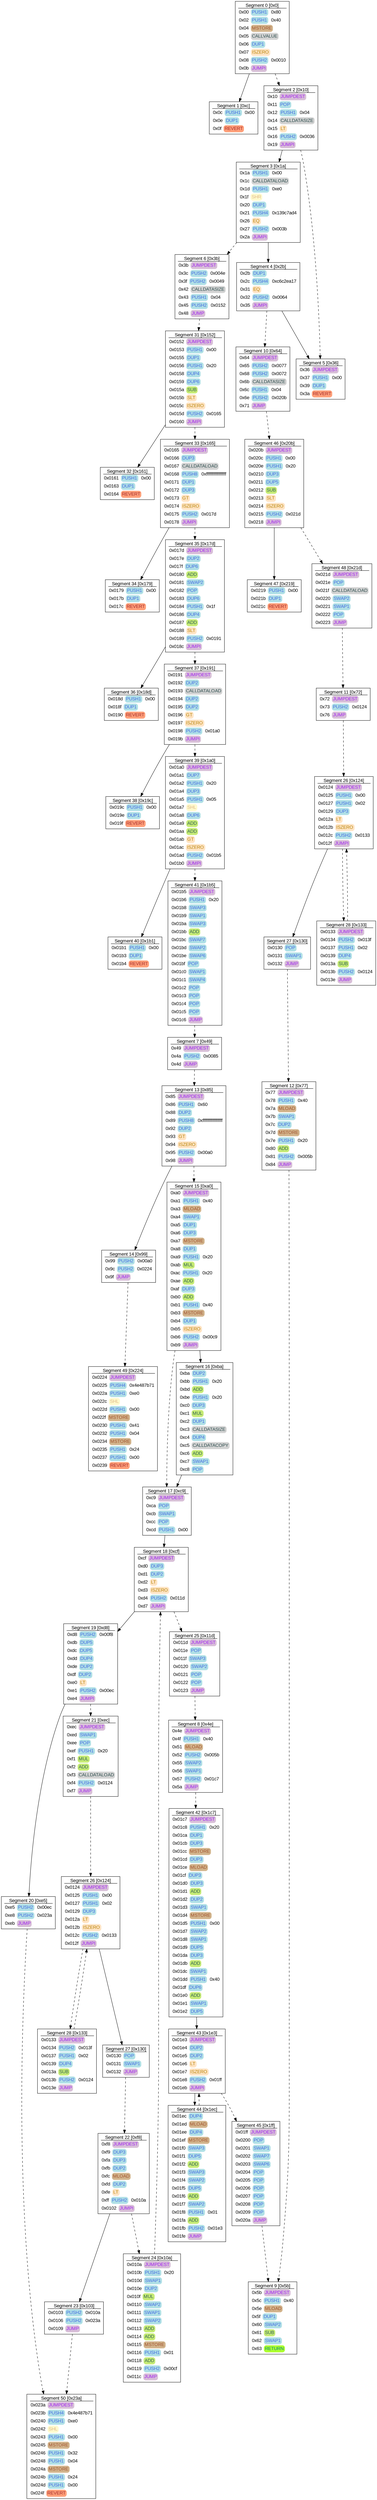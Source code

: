 digraph CFG {
node [shape=box]
node[fontname=arial]
edge[fontname=arial]
ranking=TB
 s0_0 [tooltip="Stack Size Delta: 1"label=<
<TABLE ALIGN="LEFT" CELLBORDER="0" BORDER="0" cellpadding="0"  CELLSPACING="1">
<TR><TD>Segment 0 [0x0]</TD></TR><HR/>
<TR><TD width="1" fixedsize="true" align="left">
<TABLE  border="0" cellpadding="0" cellsborder="0" CELLSPACING="1"><TR><TD width="1" fixedsize="false" align="left" cellpadding="1">0x00 </TD>
<TD width="1" fixedsize="true" style="Rounded" BORDER="0" BGCOLOR="powderblue" align="left" cellpadding="3"><FONT color="royalblue">PUSH1</FONT></TD><TD width="1" fixedsize="true" align="left">  0x80</TD></TR></TABLE></TD></TR>
<TR><TD width="1" fixedsize="true" align="left">
<TABLE  border="0" cellpadding="0" cellsborder="0" CELLSPACING="1"><TR><TD width="1" fixedsize="false" align="left" cellpadding="1">0x02 </TD>
<TD width="1" fixedsize="true" style="Rounded" BORDER="0" BGCOLOR="powderblue" align="left" cellpadding="3"><FONT color="royalblue">PUSH1</FONT></TD><TD width="1" fixedsize="true" align="left">  0x40</TD></TR></TABLE></TD></TR>
<TR><TD width="1" fixedsize="true" align="left">
<TABLE  border="0" cellpadding="0" cellsborder="0" CELLSPACING="1"><TR><TD width="1" fixedsize="false" align="left" cellpadding="1">0x04 </TD>
<TD width="1" fixedsize="true" style="Rounded" BORDER="0" BGCOLOR="tan" align="left" cellpadding="3"><FONT color="sienna">MSTORE</FONT></TD></TR></TABLE></TD></TR>
<TR><TD width="1" fixedsize="true" align="left">
<TABLE  border="0" cellpadding="0" cellsborder="0" CELLSPACING="1"><TR><TD width="1" fixedsize="false" align="left" cellpadding="1">0x05 </TD>
<TD width="1" fixedsize="true" style="Rounded" BORDER="0" BGCOLOR="lightgrey" align="left" cellpadding="3"><FONT color="darkslategrey">CALLVALUE</FONT></TD></TR></TABLE></TD></TR>
<TR><TD width="1" fixedsize="true" align="left">
<TABLE  border="0" cellpadding="0" cellsborder="0" CELLSPACING="1"><TR><TD width="1" fixedsize="false" align="left" cellpadding="1">0x06 </TD>
<TD width="1" fixedsize="true" style="Rounded" BORDER="0" BGCOLOR="powderblue" align="left" cellpadding="3"><FONT color="royalblue">DUP1</FONT></TD></TR></TABLE></TD></TR>
<TR><TD width="1" fixedsize="true" align="left">
<TABLE  border="0" cellpadding="0" cellsborder="0" CELLSPACING="1"><TR><TD width="1" fixedsize="false" align="left" cellpadding="1">0x07 </TD>
<TD width="1" fixedsize="true" style="Rounded" BORDER="0" BGCOLOR="bisque" align="left" cellpadding="3"><FONT color="darkgoldenrod">ISZERO</FONT></TD></TR></TABLE></TD></TR>
<TR><TD width="1" fixedsize="true" align="left">
<TABLE  border="0" cellpadding="0" cellsborder="0" CELLSPACING="1"><TR><TD width="1" fixedsize="false" align="left" cellpadding="1">0x08 </TD>
<TD width="1" fixedsize="true" style="Rounded" BORDER="0" BGCOLOR="powderblue" align="left" cellpadding="3"><FONT color="royalblue">PUSH2</FONT></TD><TD width="1" fixedsize="true" align="left">  0x0010</TD></TR></TABLE></TD></TR>
<TR><TD width="1" fixedsize="true" align="left">
<TABLE  border="0" cellpadding="0" cellsborder="0" CELLSPACING="1"><TR><TD width="1" fixedsize="false" align="left" cellpadding="1">0x0b </TD>
<TD width="1" fixedsize="true" style="Rounded" BORDER="0" BGCOLOR="thistle" align="left" cellpadding="3"><FONT color="purple">JUMPI</FONT></TD></TR></TABLE></TD></TR>
</TABLE>
>]
s0_1 [tooltip="Stack Size Delta: 2"label=<
<TABLE ALIGN="LEFT" CELLBORDER="0" BORDER="0" cellpadding="0"  CELLSPACING="1">
<TR><TD>Segment 1 [0xc]</TD></TR><HR/>
<TR><TD width="1" fixedsize="true" align="left">
<TABLE  border="0" cellpadding="0" cellsborder="0" CELLSPACING="1"><TR><TD width="1" fixedsize="false" align="left" cellpadding="1">0x0c </TD>
<TD width="1" fixedsize="true" style="Rounded" BORDER="0" BGCOLOR="powderblue" align="left" cellpadding="3"><FONT color="royalblue">PUSH1</FONT></TD><TD width="1" fixedsize="true" align="left">  0x00</TD></TR></TABLE></TD></TR>
<TR><TD width="1" fixedsize="true" align="left">
<TABLE  border="0" cellpadding="0" cellsborder="0" CELLSPACING="1"><TR><TD width="1" fixedsize="false" align="left" cellpadding="1">0x0e </TD>
<TD width="1" fixedsize="true" style="Rounded" BORDER="0" BGCOLOR="powderblue" align="left" cellpadding="3"><FONT color="royalblue">DUP1</FONT></TD></TR></TABLE></TD></TR>
<TR><TD width="1" fixedsize="true" align="left">
<TABLE  border="0" cellpadding="0" cellsborder="0" CELLSPACING="1"><TR><TD width="1" fixedsize="false" align="left" cellpadding="1">0x0f </TD>
<TD width="1" fixedsize="true" style="Rounded" BORDER="0" BGCOLOR="lightsalmon" align="left" cellpadding="3"><FONT color="brown">REVERT</FONT></TD></TR></TABLE></TD></TR>
</TABLE>
>]
s1_1 [tooltip="Stack Size Delta: -1"label=<
<TABLE ALIGN="LEFT" CELLBORDER="0" BORDER="0" cellpadding="0"  CELLSPACING="1">
<TR><TD>Segment 2 [0x10]</TD></TR><HR/>
<TR><TD width="1" fixedsize="true" align="left">
<TABLE  border="0" cellpadding="0" cellsborder="0" CELLSPACING="1"><TR><TD width="1" fixedsize="false" align="left" cellpadding="1">0x10 </TD>
<TD width="1" fixedsize="true" style="Rounded" BORDER="0" BGCOLOR="thistle" align="left" cellpadding="3"><FONT color="purple">JUMPDEST</FONT></TD></TR></TABLE></TD></TR>
<TR><TD width="1" fixedsize="true" align="left">
<TABLE  border="0" cellpadding="0" cellsborder="0" CELLSPACING="1"><TR><TD width="1" fixedsize="false" align="left" cellpadding="1">0x11 </TD>
<TD width="1" fixedsize="true" style="Rounded" BORDER="0" BGCOLOR="powderblue" align="left" cellpadding="3"><FONT color="royalblue">POP</FONT></TD></TR></TABLE></TD></TR>
<TR><TD width="1" fixedsize="true" align="left">
<TABLE  border="0" cellpadding="0" cellsborder="0" CELLSPACING="1"><TR><TD width="1" fixedsize="false" align="left" cellpadding="1">0x12 </TD>
<TD width="1" fixedsize="true" style="Rounded" BORDER="0" BGCOLOR="powderblue" align="left" cellpadding="3"><FONT color="royalblue">PUSH1</FONT></TD><TD width="1" fixedsize="true" align="left">  0x04</TD></TR></TABLE></TD></TR>
<TR><TD width="1" fixedsize="true" align="left">
<TABLE  border="0" cellpadding="0" cellsborder="0" CELLSPACING="1"><TR><TD width="1" fixedsize="false" align="left" cellpadding="1">0x14 </TD>
<TD width="1" fixedsize="true" style="Rounded" BORDER="0" BGCOLOR="lightgrey" align="left" cellpadding="3"><FONT color="darkslategrey">CALLDATASIZE</FONT></TD></TR></TABLE></TD></TR>
<TR><TD width="1" fixedsize="true" align="left">
<TABLE  border="0" cellpadding="0" cellsborder="0" CELLSPACING="1"><TR><TD width="1" fixedsize="false" align="left" cellpadding="1">0x15 </TD>
<TD width="1" fixedsize="true" style="Rounded" BORDER="0" BGCOLOR="bisque" align="left" cellpadding="3"><FONT color="darkgoldenrod">LT</FONT></TD></TR></TABLE></TD></TR>
<TR><TD width="1" fixedsize="true" align="left">
<TABLE  border="0" cellpadding="0" cellsborder="0" CELLSPACING="1"><TR><TD width="1" fixedsize="false" align="left" cellpadding="1">0x16 </TD>
<TD width="1" fixedsize="true" style="Rounded" BORDER="0" BGCOLOR="powderblue" align="left" cellpadding="3"><FONT color="royalblue">PUSH2</FONT></TD><TD width="1" fixedsize="true" align="left">  0x0036</TD></TR></TABLE></TD></TR>
<TR><TD width="1" fixedsize="true" align="left">
<TABLE  border="0" cellpadding="0" cellsborder="0" CELLSPACING="1"><TR><TD width="1" fixedsize="false" align="left" cellpadding="1">0x19 </TD>
<TD width="1" fixedsize="true" style="Rounded" BORDER="0" BGCOLOR="thistle" align="left" cellpadding="3"><FONT color="purple">JUMPI</FONT></TD></TR></TABLE></TD></TR>
</TABLE>
>]
s1_2 [tooltip="Stack Size Delta: 1"label=<
<TABLE ALIGN="LEFT" CELLBORDER="0" BORDER="0" cellpadding="0"  CELLSPACING="1">
<TR><TD>Segment 3 [0x1a]</TD></TR><HR/>
<TR><TD width="1" fixedsize="true" align="left">
<TABLE  border="0" cellpadding="0" cellsborder="0" CELLSPACING="1"><TR><TD width="1" fixedsize="false" align="left" cellpadding="1">0x1a </TD>
<TD width="1" fixedsize="true" style="Rounded" BORDER="0" BGCOLOR="powderblue" align="left" cellpadding="3"><FONT color="royalblue">PUSH1</FONT></TD><TD width="1" fixedsize="true" align="left">  0x00</TD></TR></TABLE></TD></TR>
<TR><TD width="1" fixedsize="true" align="left">
<TABLE  border="0" cellpadding="0" cellsborder="0" CELLSPACING="1"><TR><TD width="1" fixedsize="false" align="left" cellpadding="1">0x1c </TD>
<TD width="1" fixedsize="true" style="Rounded" BORDER="0" BGCOLOR="lightgrey" align="left" cellpadding="3"><FONT color="darkslategrey">CALLDATALOAD</FONT></TD></TR></TABLE></TD></TR>
<TR><TD width="1" fixedsize="true" align="left">
<TABLE  border="0" cellpadding="0" cellsborder="0" CELLSPACING="1"><TR><TD width="1" fixedsize="false" align="left" cellpadding="1">0x1d </TD>
<TD width="1" fixedsize="true" style="Rounded" BORDER="0" BGCOLOR="powderblue" align="left" cellpadding="3"><FONT color="royalblue">PUSH1</FONT></TD><TD width="1" fixedsize="true" align="left">  0xe0</TD></TR></TABLE></TD></TR>
<TR><TD width="1" fixedsize="true" align="left">
<TABLE  border="0" cellpadding="0" cellsborder="0" CELLSPACING="1"><TR><TD width="1" fixedsize="false" align="left" cellpadding="1">0x1f </TD>
<TD width="1" fixedsize="true" style="Rounded" BORDER="0" BGCOLOR="lemonchiffon" align="left" cellpadding="3"><FONT color="burlywood">SHR</FONT></TD></TR></TABLE></TD></TR>
<TR><TD width="1" fixedsize="true" align="left">
<TABLE  border="0" cellpadding="0" cellsborder="0" CELLSPACING="1"><TR><TD width="1" fixedsize="false" align="left" cellpadding="1">0x20 </TD>
<TD width="1" fixedsize="true" style="Rounded" BORDER="0" BGCOLOR="powderblue" align="left" cellpadding="3"><FONT color="royalblue">DUP1</FONT></TD></TR></TABLE></TD></TR>
<TR><TD width="1" fixedsize="true" align="left">
<TABLE  border="0" cellpadding="0" cellsborder="0" CELLSPACING="1"><TR><TD width="1" fixedsize="false" align="left" cellpadding="1">0x21 </TD>
<TD width="1" fixedsize="true" style="Rounded" BORDER="0" BGCOLOR="powderblue" align="left" cellpadding="3"><FONT color="royalblue">PUSH4</FONT></TD><TD width="1" fixedsize="true" align="left">  0x139c7ad4</TD></TR></TABLE></TD></TR>
<TR><TD width="1" fixedsize="true" align="left">
<TABLE  border="0" cellpadding="0" cellsborder="0" CELLSPACING="1"><TR><TD width="1" fixedsize="false" align="left" cellpadding="1">0x26 </TD>
<TD width="1" fixedsize="true" style="Rounded" BORDER="0" BGCOLOR="bisque" align="left" cellpadding="3"><FONT color="darkgoldenrod">EQ</FONT></TD></TR></TABLE></TD></TR>
<TR><TD width="1" fixedsize="true" align="left">
<TABLE  border="0" cellpadding="0" cellsborder="0" CELLSPACING="1"><TR><TD width="1" fixedsize="false" align="left" cellpadding="1">0x27 </TD>
<TD width="1" fixedsize="true" style="Rounded" BORDER="0" BGCOLOR="powderblue" align="left" cellpadding="3"><FONT color="royalblue">PUSH2</FONT></TD><TD width="1" fixedsize="true" align="left">  0x003b</TD></TR></TABLE></TD></TR>
<TR><TD width="1" fixedsize="true" align="left">
<TABLE  border="0" cellpadding="0" cellsborder="0" CELLSPACING="1"><TR><TD width="1" fixedsize="false" align="left" cellpadding="1">0x2a </TD>
<TD width="1" fixedsize="true" style="Rounded" BORDER="0" BGCOLOR="thistle" align="left" cellpadding="3"><FONT color="purple">JUMPI</FONT></TD></TR></TABLE></TD></TR>
</TABLE>
>]
s1_4 [tooltip="Stack Size Delta: 2"label=<
<TABLE ALIGN="LEFT" CELLBORDER="0" BORDER="0" cellpadding="0"  CELLSPACING="1">
<TR><TD>Segment 5 [0x36]</TD></TR><HR/>
<TR><TD width="1" fixedsize="true" align="left">
<TABLE  border="0" cellpadding="0" cellsborder="0" CELLSPACING="1"><TR><TD width="1" fixedsize="false" align="left" cellpadding="1">0x36 </TD>
<TD width="1" fixedsize="true" style="Rounded" BORDER="0" BGCOLOR="thistle" align="left" cellpadding="3"><FONT color="purple">JUMPDEST</FONT></TD></TR></TABLE></TD></TR>
<TR><TD width="1" fixedsize="true" align="left">
<TABLE  border="0" cellpadding="0" cellsborder="0" CELLSPACING="1"><TR><TD width="1" fixedsize="false" align="left" cellpadding="1">0x37 </TD>
<TD width="1" fixedsize="true" style="Rounded" BORDER="0" BGCOLOR="powderblue" align="left" cellpadding="3"><FONT color="royalblue">PUSH1</FONT></TD><TD width="1" fixedsize="true" align="left">  0x00</TD></TR></TABLE></TD></TR>
<TR><TD width="1" fixedsize="true" align="left">
<TABLE  border="0" cellpadding="0" cellsborder="0" CELLSPACING="1"><TR><TD width="1" fixedsize="false" align="left" cellpadding="1">0x39 </TD>
<TD width="1" fixedsize="true" style="Rounded" BORDER="0" BGCOLOR="powderblue" align="left" cellpadding="3"><FONT color="royalblue">DUP1</FONT></TD></TR></TABLE></TD></TR>
<TR><TD width="1" fixedsize="true" align="left">
<TABLE  border="0" cellpadding="0" cellsborder="0" CELLSPACING="1"><TR><TD width="1" fixedsize="false" align="left" cellpadding="1">0x3a </TD>
<TD width="1" fixedsize="true" style="Rounded" BORDER="0" BGCOLOR="lightsalmon" align="left" cellpadding="3"><FONT color="brown">REVERT</FONT></TD></TR></TABLE></TD></TR>
</TABLE>
>]
s1_3 [tooltip="Stack Size Delta: 0"label=<
<TABLE ALIGN="LEFT" CELLBORDER="0" BORDER="0" cellpadding="0"  CELLSPACING="1">
<TR><TD>Segment 4 [0x2b]</TD></TR><HR/>
<TR><TD width="1" fixedsize="true" align="left">
<TABLE  border="0" cellpadding="0" cellsborder="0" CELLSPACING="1"><TR><TD width="1" fixedsize="false" align="left" cellpadding="1">0x2b </TD>
<TD width="1" fixedsize="true" style="Rounded" BORDER="0" BGCOLOR="powderblue" align="left" cellpadding="3"><FONT color="royalblue">DUP1</FONT></TD></TR></TABLE></TD></TR>
<TR><TD width="1" fixedsize="true" align="left">
<TABLE  border="0" cellpadding="0" cellsborder="0" CELLSPACING="1"><TR><TD width="1" fixedsize="false" align="left" cellpadding="1">0x2c </TD>
<TD width="1" fixedsize="true" style="Rounded" BORDER="0" BGCOLOR="powderblue" align="left" cellpadding="3"><FONT color="royalblue">PUSH4</FONT></TD><TD width="1" fixedsize="true" align="left">  0xc6c2ea17</TD></TR></TABLE></TD></TR>
<TR><TD width="1" fixedsize="true" align="left">
<TABLE  border="0" cellpadding="0" cellsborder="0" CELLSPACING="1"><TR><TD width="1" fixedsize="false" align="left" cellpadding="1">0x31 </TD>
<TD width="1" fixedsize="true" style="Rounded" BORDER="0" BGCOLOR="bisque" align="left" cellpadding="3"><FONT color="darkgoldenrod">EQ</FONT></TD></TR></TABLE></TD></TR>
<TR><TD width="1" fixedsize="true" align="left">
<TABLE  border="0" cellpadding="0" cellsborder="0" CELLSPACING="1"><TR><TD width="1" fixedsize="false" align="left" cellpadding="1">0x32 </TD>
<TD width="1" fixedsize="true" style="Rounded" BORDER="0" BGCOLOR="powderblue" align="left" cellpadding="3"><FONT color="royalblue">PUSH2</FONT></TD><TD width="1" fixedsize="true" align="left">  0x0064</TD></TR></TABLE></TD></TR>
<TR><TD width="1" fixedsize="true" align="left">
<TABLE  border="0" cellpadding="0" cellsborder="0" CELLSPACING="1"><TR><TD width="1" fixedsize="false" align="left" cellpadding="1">0x35 </TD>
<TD width="1" fixedsize="true" style="Rounded" BORDER="0" BGCOLOR="thistle" align="left" cellpadding="3"><FONT color="purple">JUMPI</FONT></TD></TR></TABLE></TD></TR>
</TABLE>
>]
s5_3 [tooltip="Stack Size Delta: 4"label=<
<TABLE ALIGN="LEFT" CELLBORDER="0" BORDER="0" cellpadding="0"  CELLSPACING="1">
<TR><TD>Segment 6 [0x3b]</TD></TR><HR/>
<TR><TD width="1" fixedsize="true" align="left">
<TABLE  border="0" cellpadding="0" cellsborder="0" CELLSPACING="1"><TR><TD width="1" fixedsize="false" align="left" cellpadding="1">0x3b </TD>
<TD width="1" fixedsize="true" style="Rounded" BORDER="0" BGCOLOR="thistle" align="left" cellpadding="3"><FONT color="purple">JUMPDEST</FONT></TD></TR></TABLE></TD></TR>
<TR><TD width="1" fixedsize="true" align="left">
<TABLE  border="0" cellpadding="0" cellsborder="0" CELLSPACING="1"><TR><TD width="1" fixedsize="false" align="left" cellpadding="1">0x3c </TD>
<TD width="1" fixedsize="true" style="Rounded" BORDER="0" BGCOLOR="powderblue" align="left" cellpadding="3"><FONT color="royalblue">PUSH2</FONT></TD><TD width="1" fixedsize="true" align="left">  0x004e</TD></TR></TABLE></TD></TR>
<TR><TD width="1" fixedsize="true" align="left">
<TABLE  border="0" cellpadding="0" cellsborder="0" CELLSPACING="1"><TR><TD width="1" fixedsize="false" align="left" cellpadding="1">0x3f </TD>
<TD width="1" fixedsize="true" style="Rounded" BORDER="0" BGCOLOR="powderblue" align="left" cellpadding="3"><FONT color="royalblue">PUSH2</FONT></TD><TD width="1" fixedsize="true" align="left">  0x0049</TD></TR></TABLE></TD></TR>
<TR><TD width="1" fixedsize="true" align="left">
<TABLE  border="0" cellpadding="0" cellsborder="0" CELLSPACING="1"><TR><TD width="1" fixedsize="false" align="left" cellpadding="1">0x42 </TD>
<TD width="1" fixedsize="true" style="Rounded" BORDER="0" BGCOLOR="lightgrey" align="left" cellpadding="3"><FONT color="darkslategrey">CALLDATASIZE</FONT></TD></TR></TABLE></TD></TR>
<TR><TD width="1" fixedsize="true" align="left">
<TABLE  border="0" cellpadding="0" cellsborder="0" CELLSPACING="1"><TR><TD width="1" fixedsize="false" align="left" cellpadding="1">0x43 </TD>
<TD width="1" fixedsize="true" style="Rounded" BORDER="0" BGCOLOR="powderblue" align="left" cellpadding="3"><FONT color="royalblue">PUSH1</FONT></TD><TD width="1" fixedsize="true" align="left">  0x04</TD></TR></TABLE></TD></TR>
<TR><TD width="1" fixedsize="true" align="left">
<TABLE  border="0" cellpadding="0" cellsborder="0" CELLSPACING="1"><TR><TD width="1" fixedsize="false" align="left" cellpadding="1">0x45 </TD>
<TD width="1" fixedsize="true" style="Rounded" BORDER="0" BGCOLOR="powderblue" align="left" cellpadding="3"><FONT color="royalblue">PUSH2</FONT></TD><TD width="1" fixedsize="true" align="left">  0x0152</TD></TR></TABLE></TD></TR>
<TR><TD width="1" fixedsize="true" align="left">
<TABLE  border="0" cellpadding="0" cellsborder="0" CELLSPACING="1"><TR><TD width="1" fixedsize="false" align="left" cellpadding="1">0x48 </TD>
<TD width="1" fixedsize="true" style="Rounded" BORDER="0" BGCOLOR="thistle" align="left" cellpadding="3"><FONT color="purple">JUMP</FONT></TD></TR></TABLE></TD></TR>
</TABLE>
>]
s9_4 [tooltip="Stack Size Delta: 4"label=<
<TABLE ALIGN="LEFT" CELLBORDER="0" BORDER="0" cellpadding="0"  CELLSPACING="1">
<TR><TD>Segment 10 [0x64]</TD></TR><HR/>
<TR><TD width="1" fixedsize="true" align="left">
<TABLE  border="0" cellpadding="0" cellsborder="0" CELLSPACING="1"><TR><TD width="1" fixedsize="false" align="left" cellpadding="1">0x64 </TD>
<TD width="1" fixedsize="true" style="Rounded" BORDER="0" BGCOLOR="thistle" align="left" cellpadding="3"><FONT color="purple">JUMPDEST</FONT></TD></TR></TABLE></TD></TR>
<TR><TD width="1" fixedsize="true" align="left">
<TABLE  border="0" cellpadding="0" cellsborder="0" CELLSPACING="1"><TR><TD width="1" fixedsize="false" align="left" cellpadding="1">0x65 </TD>
<TD width="1" fixedsize="true" style="Rounded" BORDER="0" BGCOLOR="powderblue" align="left" cellpadding="3"><FONT color="royalblue">PUSH2</FONT></TD><TD width="1" fixedsize="true" align="left">  0x0077</TD></TR></TABLE></TD></TR>
<TR><TD width="1" fixedsize="true" align="left">
<TABLE  border="0" cellpadding="0" cellsborder="0" CELLSPACING="1"><TR><TD width="1" fixedsize="false" align="left" cellpadding="1">0x68 </TD>
<TD width="1" fixedsize="true" style="Rounded" BORDER="0" BGCOLOR="powderblue" align="left" cellpadding="3"><FONT color="royalblue">PUSH2</FONT></TD><TD width="1" fixedsize="true" align="left">  0x0072</TD></TR></TABLE></TD></TR>
<TR><TD width="1" fixedsize="true" align="left">
<TABLE  border="0" cellpadding="0" cellsborder="0" CELLSPACING="1"><TR><TD width="1" fixedsize="false" align="left" cellpadding="1">0x6b </TD>
<TD width="1" fixedsize="true" style="Rounded" BORDER="0" BGCOLOR="lightgrey" align="left" cellpadding="3"><FONT color="darkslategrey">CALLDATASIZE</FONT></TD></TR></TABLE></TD></TR>
<TR><TD width="1" fixedsize="true" align="left">
<TABLE  border="0" cellpadding="0" cellsborder="0" CELLSPACING="1"><TR><TD width="1" fixedsize="false" align="left" cellpadding="1">0x6c </TD>
<TD width="1" fixedsize="true" style="Rounded" BORDER="0" BGCOLOR="powderblue" align="left" cellpadding="3"><FONT color="royalblue">PUSH1</FONT></TD><TD width="1" fixedsize="true" align="left">  0x04</TD></TR></TABLE></TD></TR>
<TR><TD width="1" fixedsize="true" align="left">
<TABLE  border="0" cellpadding="0" cellsborder="0" CELLSPACING="1"><TR><TD width="1" fixedsize="false" align="left" cellpadding="1">0x6e </TD>
<TD width="1" fixedsize="true" style="Rounded" BORDER="0" BGCOLOR="powderblue" align="left" cellpadding="3"><FONT color="royalblue">PUSH2</FONT></TD><TD width="1" fixedsize="true" align="left">  0x020b</TD></TR></TABLE></TD></TR>
<TR><TD width="1" fixedsize="true" align="left">
<TABLE  border="0" cellpadding="0" cellsborder="0" CELLSPACING="1"><TR><TD width="1" fixedsize="false" align="left" cellpadding="1">0x71 </TD>
<TD width="1" fixedsize="true" style="Rounded" BORDER="0" BGCOLOR="thistle" align="left" cellpadding="3"><FONT color="purple">JUMP</FONT></TD></TR></TABLE></TD></TR>
</TABLE>
>]
s13_4 [tooltip="Stack Size Delta: 2"label=<
<TABLE ALIGN="LEFT" CELLBORDER="0" BORDER="0" cellpadding="0"  CELLSPACING="1">
<TR><TD>Segment 31 [0x152]</TD></TR><HR/>
<TR><TD width="1" fixedsize="true" align="left">
<TABLE  border="0" cellpadding="0" cellsborder="0" CELLSPACING="1"><TR><TD width="1" fixedsize="false" align="left" cellpadding="1">0x0152 </TD>
<TD width="1" fixedsize="true" style="Rounded" BORDER="0" BGCOLOR="thistle" align="left" cellpadding="3"><FONT color="purple">JUMPDEST</FONT></TD></TR></TABLE></TD></TR>
<TR><TD width="1" fixedsize="true" align="left">
<TABLE  border="0" cellpadding="0" cellsborder="0" CELLSPACING="1"><TR><TD width="1" fixedsize="false" align="left" cellpadding="1">0x0153 </TD>
<TD width="1" fixedsize="true" style="Rounded" BORDER="0" BGCOLOR="powderblue" align="left" cellpadding="3"><FONT color="royalblue">PUSH1</FONT></TD><TD width="1" fixedsize="true" align="left">  0x00</TD></TR></TABLE></TD></TR>
<TR><TD width="1" fixedsize="true" align="left">
<TABLE  border="0" cellpadding="0" cellsborder="0" CELLSPACING="1"><TR><TD width="1" fixedsize="false" align="left" cellpadding="1">0x0155 </TD>
<TD width="1" fixedsize="true" style="Rounded" BORDER="0" BGCOLOR="powderblue" align="left" cellpadding="3"><FONT color="royalblue">DUP1</FONT></TD></TR></TABLE></TD></TR>
<TR><TD width="1" fixedsize="true" align="left">
<TABLE  border="0" cellpadding="0" cellsborder="0" CELLSPACING="1"><TR><TD width="1" fixedsize="false" align="left" cellpadding="1">0x0156 </TD>
<TD width="1" fixedsize="true" style="Rounded" BORDER="0" BGCOLOR="powderblue" align="left" cellpadding="3"><FONT color="royalblue">PUSH1</FONT></TD><TD width="1" fixedsize="true" align="left">  0x20</TD></TR></TABLE></TD></TR>
<TR><TD width="1" fixedsize="true" align="left">
<TABLE  border="0" cellpadding="0" cellsborder="0" CELLSPACING="1"><TR><TD width="1" fixedsize="false" align="left" cellpadding="1">0x0158 </TD>
<TD width="1" fixedsize="true" style="Rounded" BORDER="0" BGCOLOR="powderblue" align="left" cellpadding="3"><FONT color="royalblue">DUP4</FONT></TD></TR></TABLE></TD></TR>
<TR><TD width="1" fixedsize="true" align="left">
<TABLE  border="0" cellpadding="0" cellsborder="0" CELLSPACING="1"><TR><TD width="1" fixedsize="false" align="left" cellpadding="1">0x0159 </TD>
<TD width="1" fixedsize="true" style="Rounded" BORDER="0" BGCOLOR="powderblue" align="left" cellpadding="3"><FONT color="royalblue">DUP6</FONT></TD></TR></TABLE></TD></TR>
<TR><TD width="1" fixedsize="true" align="left">
<TABLE  border="0" cellpadding="0" cellsborder="0" CELLSPACING="1"><TR><TD width="1" fixedsize="false" align="left" cellpadding="1">0x015a </TD>
<TD width="1" fixedsize="true" style="Rounded" BORDER="0" BGCOLOR="#c6eb76" align="left" cellpadding="3"><FONT color="#316152">SUB</FONT></TD></TR></TABLE></TD></TR>
<TR><TD width="1" fixedsize="true" align="left">
<TABLE  border="0" cellpadding="0" cellsborder="0" CELLSPACING="1"><TR><TD width="1" fixedsize="false" align="left" cellpadding="1">0x015b </TD>
<TD width="1" fixedsize="true" style="Rounded" BORDER="0" BGCOLOR="bisque" align="left" cellpadding="3"><FONT color="darkgoldenrod">SLT</FONT></TD></TR></TABLE></TD></TR>
<TR><TD width="1" fixedsize="true" align="left">
<TABLE  border="0" cellpadding="0" cellsborder="0" CELLSPACING="1"><TR><TD width="1" fixedsize="false" align="left" cellpadding="1">0x015c </TD>
<TD width="1" fixedsize="true" style="Rounded" BORDER="0" BGCOLOR="bisque" align="left" cellpadding="3"><FONT color="darkgoldenrod">ISZERO</FONT></TD></TR></TABLE></TD></TR>
<TR><TD width="1" fixedsize="true" align="left">
<TABLE  border="0" cellpadding="0" cellsborder="0" CELLSPACING="1"><TR><TD width="1" fixedsize="false" align="left" cellpadding="1">0x015d </TD>
<TD width="1" fixedsize="true" style="Rounded" BORDER="0" BGCOLOR="powderblue" align="left" cellpadding="3"><FONT color="royalblue">PUSH2</FONT></TD><TD width="1" fixedsize="true" align="left">  0x0165</TD></TR></TABLE></TD></TR>
<TR><TD width="1" fixedsize="true" align="left">
<TABLE  border="0" cellpadding="0" cellsborder="0" CELLSPACING="1"><TR><TD width="1" fixedsize="false" align="left" cellpadding="1">0x0160 </TD>
<TD width="1" fixedsize="true" style="Rounded" BORDER="0" BGCOLOR="thistle" align="left" cellpadding="3"><FONT color="purple">JUMPI</FONT></TD></TR></TABLE></TD></TR>
</TABLE>
>]
s1021_10 [tooltip="Stack Size Delta: 0"label=<
<TABLE ALIGN="LEFT" CELLBORDER="0" BORDER="0" cellpadding="0"  CELLSPACING="1">
<TR><TD>Segment 7 [0x49]</TD></TR><HR/>
<TR><TD width="1" fixedsize="true" align="left">
<TABLE  border="0" cellpadding="0" cellsborder="0" CELLSPACING="1"><TR><TD width="1" fixedsize="false" align="left" cellpadding="1">0x49 </TD>
<TD width="1" fixedsize="true" style="Rounded" BORDER="0" BGCOLOR="thistle" align="left" cellpadding="3"><FONT color="purple">JUMPDEST</FONT></TD></TR></TABLE></TD></TR>
<TR><TD width="1" fixedsize="true" align="left">
<TABLE  border="0" cellpadding="0" cellsborder="0" CELLSPACING="1"><TR><TD width="1" fixedsize="false" align="left" cellpadding="1">0x4a </TD>
<TD width="1" fixedsize="true" style="Rounded" BORDER="0" BGCOLOR="powderblue" align="left" cellpadding="3"><FONT color="royalblue">PUSH2</FONT></TD><TD width="1" fixedsize="true" align="left">  0x0085</TD></TR></TABLE></TD></TR>
<TR><TD width="1" fixedsize="true" align="left">
<TABLE  border="0" cellpadding="0" cellsborder="0" CELLSPACING="1"><TR><TD width="1" fixedsize="false" align="left" cellpadding="1">0x4d </TD>
<TD width="1" fixedsize="true" style="Rounded" BORDER="0" BGCOLOR="thistle" align="left" cellpadding="3"><FONT color="purple">JUMP</FONT></TD></TR></TABLE></TD></TR>
</TABLE>
>]
s2045_11 [tooltip="Stack Size Delta: 2"label=<
<TABLE ALIGN="LEFT" CELLBORDER="0" BORDER="0" cellpadding="0"  CELLSPACING="1">
<TR><TD>Segment 13 [0x85]</TD></TR><HR/>
<TR><TD width="1" fixedsize="true" align="left">
<TABLE  border="0" cellpadding="0" cellsborder="0" CELLSPACING="1"><TR><TD width="1" fixedsize="false" align="left" cellpadding="1">0x85 </TD>
<TD width="1" fixedsize="true" style="Rounded" BORDER="0" BGCOLOR="thistle" align="left" cellpadding="3"><FONT color="purple">JUMPDEST</FONT></TD></TR></TABLE></TD></TR>
<TR><TD width="1" fixedsize="true" align="left">
<TABLE  border="0" cellpadding="0" cellsborder="0" CELLSPACING="1"><TR><TD width="1" fixedsize="false" align="left" cellpadding="1">0x86 </TD>
<TD width="1" fixedsize="true" style="Rounded" BORDER="0" BGCOLOR="powderblue" align="left" cellpadding="3"><FONT color="royalblue">PUSH1</FONT></TD><TD width="1" fixedsize="true" align="left">  0x60</TD></TR></TABLE></TD></TR>
<TR><TD width="1" fixedsize="true" align="left">
<TABLE  border="0" cellpadding="0" cellsborder="0" CELLSPACING="1"><TR><TD width="1" fixedsize="false" align="left" cellpadding="1">0x88 </TD>
<TD width="1" fixedsize="true" style="Rounded" BORDER="0" BGCOLOR="powderblue" align="left" cellpadding="3"><FONT color="royalblue">DUP2</FONT></TD></TR></TABLE></TD></TR>
<TR><TD width="1" fixedsize="true" align="left">
<TABLE  border="0" cellpadding="0" cellsborder="0" CELLSPACING="1"><TR><TD width="1" fixedsize="false" align="left" cellpadding="1">0x89 </TD>
<TD width="1" fixedsize="true" style="Rounded" BORDER="0" BGCOLOR="powderblue" align="left" cellpadding="3"><FONT color="royalblue">PUSH8</FONT></TD><TD width="1" fixedsize="true" align="left">  0xffffffffffffffff</TD></TR></TABLE></TD></TR>
<TR><TD width="1" fixedsize="true" align="left">
<TABLE  border="0" cellpadding="0" cellsborder="0" CELLSPACING="1"><TR><TD width="1" fixedsize="false" align="left" cellpadding="1">0x92 </TD>
<TD width="1" fixedsize="true" style="Rounded" BORDER="0" BGCOLOR="powderblue" align="left" cellpadding="3"><FONT color="royalblue">DUP2</FONT></TD></TR></TABLE></TD></TR>
<TR><TD width="1" fixedsize="true" align="left">
<TABLE  border="0" cellpadding="0" cellsborder="0" CELLSPACING="1"><TR><TD width="1" fixedsize="false" align="left" cellpadding="1">0x93 </TD>
<TD width="1" fixedsize="true" style="Rounded" BORDER="0" BGCOLOR="bisque" align="left" cellpadding="3"><FONT color="darkgoldenrod">GT</FONT></TD></TR></TABLE></TD></TR>
<TR><TD width="1" fixedsize="true" align="left">
<TABLE  border="0" cellpadding="0" cellsborder="0" CELLSPACING="1"><TR><TD width="1" fixedsize="false" align="left" cellpadding="1">0x94 </TD>
<TD width="1" fixedsize="true" style="Rounded" BORDER="0" BGCOLOR="bisque" align="left" cellpadding="3"><FONT color="darkgoldenrod">ISZERO</FONT></TD></TR></TABLE></TD></TR>
<TR><TD width="1" fixedsize="true" align="left">
<TABLE  border="0" cellpadding="0" cellsborder="0" CELLSPACING="1"><TR><TD width="1" fixedsize="false" align="left" cellpadding="1">0x95 </TD>
<TD width="1" fixedsize="true" style="Rounded" BORDER="0" BGCOLOR="powderblue" align="left" cellpadding="3"><FONT color="royalblue">PUSH2</FONT></TD><TD width="1" fixedsize="true" align="left">  0x00a0</TD></TR></TABLE></TD></TR>
<TR><TD width="1" fixedsize="true" align="left">
<TABLE  border="0" cellpadding="0" cellsborder="0" CELLSPACING="1"><TR><TD width="1" fixedsize="false" align="left" cellpadding="1">0x98 </TD>
<TD width="1" fixedsize="true" style="Rounded" BORDER="0" BGCOLOR="thistle" align="left" cellpadding="3"><FONT color="purple">JUMPI</FONT></TD></TR></TABLE></TD></TR>
</TABLE>
>]
s102397_17 [tooltip="Stack Size Delta: 2"label=<
<TABLE ALIGN="LEFT" CELLBORDER="0" BORDER="0" cellpadding="0"  CELLSPACING="1">
<TR><TD>Segment 8 [0x4e]</TD></TR><HR/>
<TR><TD width="1" fixedsize="true" align="left">
<TABLE  border="0" cellpadding="0" cellsborder="0" CELLSPACING="1"><TR><TD width="1" fixedsize="false" align="left" cellpadding="1">0x4e </TD>
<TD width="1" fixedsize="true" style="Rounded" BORDER="0" BGCOLOR="thistle" align="left" cellpadding="3"><FONT color="purple">JUMPDEST</FONT></TD></TR></TABLE></TD></TR>
<TR><TD width="1" fixedsize="true" align="left">
<TABLE  border="0" cellpadding="0" cellsborder="0" CELLSPACING="1"><TR><TD width="1" fixedsize="false" align="left" cellpadding="1">0x4f </TD>
<TD width="1" fixedsize="true" style="Rounded" BORDER="0" BGCOLOR="powderblue" align="left" cellpadding="3"><FONT color="royalblue">PUSH1</FONT></TD><TD width="1" fixedsize="true" align="left">  0x40</TD></TR></TABLE></TD></TR>
<TR><TD width="1" fixedsize="true" align="left">
<TABLE  border="0" cellpadding="0" cellsborder="0" CELLSPACING="1"><TR><TD width="1" fixedsize="false" align="left" cellpadding="1">0x51 </TD>
<TD width="1" fixedsize="true" style="Rounded" BORDER="0" BGCOLOR="tan" align="left" cellpadding="3"><FONT color="sienna">MLOAD</FONT></TD></TR></TABLE></TD></TR>
<TR><TD width="1" fixedsize="true" align="left">
<TABLE  border="0" cellpadding="0" cellsborder="0" CELLSPACING="1"><TR><TD width="1" fixedsize="false" align="left" cellpadding="1">0x52 </TD>
<TD width="1" fixedsize="true" style="Rounded" BORDER="0" BGCOLOR="powderblue" align="left" cellpadding="3"><FONT color="royalblue">PUSH2</FONT></TD><TD width="1" fixedsize="true" align="left">  0x005b</TD></TR></TABLE></TD></TR>
<TR><TD width="1" fixedsize="true" align="left">
<TABLE  border="0" cellpadding="0" cellsborder="0" CELLSPACING="1"><TR><TD width="1" fixedsize="false" align="left" cellpadding="1">0x55 </TD>
<TD width="1" fixedsize="true" style="Rounded" BORDER="0" BGCOLOR="powderblue" align="left" cellpadding="3"><FONT color="royalblue">SWAP2</FONT></TD></TR></TABLE></TD></TR>
<TR><TD width="1" fixedsize="true" align="left">
<TABLE  border="0" cellpadding="0" cellsborder="0" CELLSPACING="1"><TR><TD width="1" fixedsize="false" align="left" cellpadding="1">0x56 </TD>
<TD width="1" fixedsize="true" style="Rounded" BORDER="0" BGCOLOR="powderblue" align="left" cellpadding="3"><FONT color="royalblue">SWAP1</FONT></TD></TR></TABLE></TD></TR>
<TR><TD width="1" fixedsize="true" align="left">
<TABLE  border="0" cellpadding="0" cellsborder="0" CELLSPACING="1"><TR><TD width="1" fixedsize="false" align="left" cellpadding="1">0x57 </TD>
<TD width="1" fixedsize="true" style="Rounded" BORDER="0" BGCOLOR="powderblue" align="left" cellpadding="3"><FONT color="royalblue">PUSH2</FONT></TD><TD width="1" fixedsize="true" align="left">  0x01c7</TD></TR></TABLE></TD></TR>
<TR><TD width="1" fixedsize="true" align="left">
<TABLE  border="0" cellpadding="0" cellsborder="0" CELLSPACING="1"><TR><TD width="1" fixedsize="false" align="left" cellpadding="1">0x5a </TD>
<TD width="1" fixedsize="true" style="Rounded" BORDER="0" BGCOLOR="thistle" align="left" cellpadding="3"><FONT color="purple">JUMP</FONT></TD></TR></TABLE></TD></TR>
</TABLE>
>]
s233469_18 [tooltip="Stack Size Delta: 6"label=<
<TABLE ALIGN="LEFT" CELLBORDER="0" BORDER="0" cellpadding="0"  CELLSPACING="1">
<TR><TD>Segment 42 [0x1c7]</TD></TR><HR/>
<TR><TD width="1" fixedsize="true" align="left">
<TABLE  border="0" cellpadding="0" cellsborder="0" CELLSPACING="1"><TR><TD width="1" fixedsize="false" align="left" cellpadding="1">0x01c7 </TD>
<TD width="1" fixedsize="true" style="Rounded" BORDER="0" BGCOLOR="thistle" align="left" cellpadding="3"><FONT color="purple">JUMPDEST</FONT></TD></TR></TABLE></TD></TR>
<TR><TD width="1" fixedsize="true" align="left">
<TABLE  border="0" cellpadding="0" cellsborder="0" CELLSPACING="1"><TR><TD width="1" fixedsize="false" align="left" cellpadding="1">0x01c8 </TD>
<TD width="1" fixedsize="true" style="Rounded" BORDER="0" BGCOLOR="powderblue" align="left" cellpadding="3"><FONT color="royalblue">PUSH1</FONT></TD><TD width="1" fixedsize="true" align="left">  0x20</TD></TR></TABLE></TD></TR>
<TR><TD width="1" fixedsize="true" align="left">
<TABLE  border="0" cellpadding="0" cellsborder="0" CELLSPACING="1"><TR><TD width="1" fixedsize="false" align="left" cellpadding="1">0x01ca </TD>
<TD width="1" fixedsize="true" style="Rounded" BORDER="0" BGCOLOR="powderblue" align="left" cellpadding="3"><FONT color="royalblue">DUP1</FONT></TD></TR></TABLE></TD></TR>
<TR><TD width="1" fixedsize="true" align="left">
<TABLE  border="0" cellpadding="0" cellsborder="0" CELLSPACING="1"><TR><TD width="1" fixedsize="false" align="left" cellpadding="1">0x01cb </TD>
<TD width="1" fixedsize="true" style="Rounded" BORDER="0" BGCOLOR="powderblue" align="left" cellpadding="3"><FONT color="royalblue">DUP3</FONT></TD></TR></TABLE></TD></TR>
<TR><TD width="1" fixedsize="true" align="left">
<TABLE  border="0" cellpadding="0" cellsborder="0" CELLSPACING="1"><TR><TD width="1" fixedsize="false" align="left" cellpadding="1">0x01cc </TD>
<TD width="1" fixedsize="true" style="Rounded" BORDER="0" BGCOLOR="tan" align="left" cellpadding="3"><FONT color="sienna">MSTORE</FONT></TD></TR></TABLE></TD></TR>
<TR><TD width="1" fixedsize="true" align="left">
<TABLE  border="0" cellpadding="0" cellsborder="0" CELLSPACING="1"><TR><TD width="1" fixedsize="false" align="left" cellpadding="1">0x01cd </TD>
<TD width="1" fixedsize="true" style="Rounded" BORDER="0" BGCOLOR="powderblue" align="left" cellpadding="3"><FONT color="royalblue">DUP3</FONT></TD></TR></TABLE></TD></TR>
<TR><TD width="1" fixedsize="true" align="left">
<TABLE  border="0" cellpadding="0" cellsborder="0" CELLSPACING="1"><TR><TD width="1" fixedsize="false" align="left" cellpadding="1">0x01ce </TD>
<TD width="1" fixedsize="true" style="Rounded" BORDER="0" BGCOLOR="tan" align="left" cellpadding="3"><FONT color="sienna">MLOAD</FONT></TD></TR></TABLE></TD></TR>
<TR><TD width="1" fixedsize="true" align="left">
<TABLE  border="0" cellpadding="0" cellsborder="0" CELLSPACING="1"><TR><TD width="1" fixedsize="false" align="left" cellpadding="1">0x01cf </TD>
<TD width="1" fixedsize="true" style="Rounded" BORDER="0" BGCOLOR="powderblue" align="left" cellpadding="3"><FONT color="royalblue">DUP3</FONT></TD></TR></TABLE></TD></TR>
<TR><TD width="1" fixedsize="true" align="left">
<TABLE  border="0" cellpadding="0" cellsborder="0" CELLSPACING="1"><TR><TD width="1" fixedsize="false" align="left" cellpadding="1">0x01d0 </TD>
<TD width="1" fixedsize="true" style="Rounded" BORDER="0" BGCOLOR="powderblue" align="left" cellpadding="3"><FONT color="royalblue">DUP3</FONT></TD></TR></TABLE></TD></TR>
<TR><TD width="1" fixedsize="true" align="left">
<TABLE  border="0" cellpadding="0" cellsborder="0" CELLSPACING="1"><TR><TD width="1" fixedsize="false" align="left" cellpadding="1">0x01d1 </TD>
<TD width="1" fixedsize="true" style="Rounded" BORDER="0" BGCOLOR="#c6eb76" align="left" cellpadding="3"><FONT color="#316152">ADD</FONT></TD></TR></TABLE></TD></TR>
<TR><TD width="1" fixedsize="true" align="left">
<TABLE  border="0" cellpadding="0" cellsborder="0" CELLSPACING="1"><TR><TD width="1" fixedsize="false" align="left" cellpadding="1">0x01d2 </TD>
<TD width="1" fixedsize="true" style="Rounded" BORDER="0" BGCOLOR="powderblue" align="left" cellpadding="3"><FONT color="royalblue">DUP2</FONT></TD></TR></TABLE></TD></TR>
<TR><TD width="1" fixedsize="true" align="left">
<TABLE  border="0" cellpadding="0" cellsborder="0" CELLSPACING="1"><TR><TD width="1" fixedsize="false" align="left" cellpadding="1">0x01d3 </TD>
<TD width="1" fixedsize="true" style="Rounded" BORDER="0" BGCOLOR="powderblue" align="left" cellpadding="3"><FONT color="royalblue">SWAP1</FONT></TD></TR></TABLE></TD></TR>
<TR><TD width="1" fixedsize="true" align="left">
<TABLE  border="0" cellpadding="0" cellsborder="0" CELLSPACING="1"><TR><TD width="1" fixedsize="false" align="left" cellpadding="1">0x01d4 </TD>
<TD width="1" fixedsize="true" style="Rounded" BORDER="0" BGCOLOR="tan" align="left" cellpadding="3"><FONT color="sienna">MSTORE</FONT></TD></TR></TABLE></TD></TR>
<TR><TD width="1" fixedsize="true" align="left">
<TABLE  border="0" cellpadding="0" cellsborder="0" CELLSPACING="1"><TR><TD width="1" fixedsize="false" align="left" cellpadding="1">0x01d5 </TD>
<TD width="1" fixedsize="true" style="Rounded" BORDER="0" BGCOLOR="powderblue" align="left" cellpadding="3"><FONT color="royalblue">PUSH1</FONT></TD><TD width="1" fixedsize="true" align="left">  0x00</TD></TR></TABLE></TD></TR>
<TR><TD width="1" fixedsize="true" align="left">
<TABLE  border="0" cellpadding="0" cellsborder="0" CELLSPACING="1"><TR><TD width="1" fixedsize="false" align="left" cellpadding="1">0x01d7 </TD>
<TD width="1" fixedsize="true" style="Rounded" BORDER="0" BGCOLOR="powderblue" align="left" cellpadding="3"><FONT color="royalblue">SWAP2</FONT></TD></TR></TABLE></TD></TR>
<TR><TD width="1" fixedsize="true" align="left">
<TABLE  border="0" cellpadding="0" cellsborder="0" CELLSPACING="1"><TR><TD width="1" fixedsize="false" align="left" cellpadding="1">0x01d8 </TD>
<TD width="1" fixedsize="true" style="Rounded" BORDER="0" BGCOLOR="powderblue" align="left" cellpadding="3"><FONT color="royalblue">SWAP1</FONT></TD></TR></TABLE></TD></TR>
<TR><TD width="1" fixedsize="true" align="left">
<TABLE  border="0" cellpadding="0" cellsborder="0" CELLSPACING="1"><TR><TD width="1" fixedsize="false" align="left" cellpadding="1">0x01d9 </TD>
<TD width="1" fixedsize="true" style="Rounded" BORDER="0" BGCOLOR="powderblue" align="left" cellpadding="3"><FONT color="royalblue">DUP5</FONT></TD></TR></TABLE></TD></TR>
<TR><TD width="1" fixedsize="true" align="left">
<TABLE  border="0" cellpadding="0" cellsborder="0" CELLSPACING="1"><TR><TD width="1" fixedsize="false" align="left" cellpadding="1">0x01da </TD>
<TD width="1" fixedsize="true" style="Rounded" BORDER="0" BGCOLOR="powderblue" align="left" cellpadding="3"><FONT color="royalblue">DUP3</FONT></TD></TR></TABLE></TD></TR>
<TR><TD width="1" fixedsize="true" align="left">
<TABLE  border="0" cellpadding="0" cellsborder="0" CELLSPACING="1"><TR><TD width="1" fixedsize="false" align="left" cellpadding="1">0x01db </TD>
<TD width="1" fixedsize="true" style="Rounded" BORDER="0" BGCOLOR="#c6eb76" align="left" cellpadding="3"><FONT color="#316152">ADD</FONT></TD></TR></TABLE></TD></TR>
<TR><TD width="1" fixedsize="true" align="left">
<TABLE  border="0" cellpadding="0" cellsborder="0" CELLSPACING="1"><TR><TD width="1" fixedsize="false" align="left" cellpadding="1">0x01dc </TD>
<TD width="1" fixedsize="true" style="Rounded" BORDER="0" BGCOLOR="powderblue" align="left" cellpadding="3"><FONT color="royalblue">SWAP1</FONT></TD></TR></TABLE></TD></TR>
<TR><TD width="1" fixedsize="true" align="left">
<TABLE  border="0" cellpadding="0" cellsborder="0" CELLSPACING="1"><TR><TD width="1" fixedsize="false" align="left" cellpadding="1">0x01dd </TD>
<TD width="1" fixedsize="true" style="Rounded" BORDER="0" BGCOLOR="powderblue" align="left" cellpadding="3"><FONT color="royalblue">PUSH1</FONT></TD><TD width="1" fixedsize="true" align="left">  0x40</TD></TR></TABLE></TD></TR>
<TR><TD width="1" fixedsize="true" align="left">
<TABLE  border="0" cellpadding="0" cellsborder="0" CELLSPACING="1"><TR><TD width="1" fixedsize="false" align="left" cellpadding="1">0x01df </TD>
<TD width="1" fixedsize="true" style="Rounded" BORDER="0" BGCOLOR="powderblue" align="left" cellpadding="3"><FONT color="royalblue">DUP6</FONT></TD></TR></TABLE></TD></TR>
<TR><TD width="1" fixedsize="true" align="left">
<TABLE  border="0" cellpadding="0" cellsborder="0" CELLSPACING="1"><TR><TD width="1" fixedsize="false" align="left" cellpadding="1">0x01e0 </TD>
<TD width="1" fixedsize="true" style="Rounded" BORDER="0" BGCOLOR="#c6eb76" align="left" cellpadding="3"><FONT color="#316152">ADD</FONT></TD></TR></TABLE></TD></TR>
<TR><TD width="1" fixedsize="true" align="left">
<TABLE  border="0" cellpadding="0" cellsborder="0" CELLSPACING="1"><TR><TD width="1" fixedsize="false" align="left" cellpadding="1">0x01e1 </TD>
<TD width="1" fixedsize="true" style="Rounded" BORDER="0" BGCOLOR="powderblue" align="left" cellpadding="3"><FONT color="royalblue">SWAP1</FONT></TD></TR></TABLE></TD></TR>
<TR><TD width="1" fixedsize="true" align="left">
<TABLE  border="0" cellpadding="0" cellsborder="0" CELLSPACING="1"><TR><TD width="1" fixedsize="false" align="left" cellpadding="1">0x01e2 </TD>
<TD width="1" fixedsize="true" style="Rounded" BORDER="0" BGCOLOR="powderblue" align="left" cellpadding="3"><FONT color="royalblue">DUP5</FONT></TD></TR></TABLE></TD></TR>
</TABLE>
>]
s25_5 [tooltip="Stack Size Delta: 1"label=<
<TABLE ALIGN="LEFT" CELLBORDER="0" BORDER="0" cellpadding="0"  CELLSPACING="1">
<TR><TD>Segment 46 [0x20b]</TD></TR><HR/>
<TR><TD width="1" fixedsize="true" align="left">
<TABLE  border="0" cellpadding="0" cellsborder="0" CELLSPACING="1"><TR><TD width="1" fixedsize="false" align="left" cellpadding="1">0x020b </TD>
<TD width="1" fixedsize="true" style="Rounded" BORDER="0" BGCOLOR="thistle" align="left" cellpadding="3"><FONT color="purple">JUMPDEST</FONT></TD></TR></TABLE></TD></TR>
<TR><TD width="1" fixedsize="true" align="left">
<TABLE  border="0" cellpadding="0" cellsborder="0" CELLSPACING="1"><TR><TD width="1" fixedsize="false" align="left" cellpadding="1">0x020c </TD>
<TD width="1" fixedsize="true" style="Rounded" BORDER="0" BGCOLOR="powderblue" align="left" cellpadding="3"><FONT color="royalblue">PUSH1</FONT></TD><TD width="1" fixedsize="true" align="left">  0x00</TD></TR></TABLE></TD></TR>
<TR><TD width="1" fixedsize="true" align="left">
<TABLE  border="0" cellpadding="0" cellsborder="0" CELLSPACING="1"><TR><TD width="1" fixedsize="false" align="left" cellpadding="1">0x020e </TD>
<TD width="1" fixedsize="true" style="Rounded" BORDER="0" BGCOLOR="powderblue" align="left" cellpadding="3"><FONT color="royalblue">PUSH1</FONT></TD><TD width="1" fixedsize="true" align="left">  0x20</TD></TR></TABLE></TD></TR>
<TR><TD width="1" fixedsize="true" align="left">
<TABLE  border="0" cellpadding="0" cellsborder="0" CELLSPACING="1"><TR><TD width="1" fixedsize="false" align="left" cellpadding="1">0x0210 </TD>
<TD width="1" fixedsize="true" style="Rounded" BORDER="0" BGCOLOR="powderblue" align="left" cellpadding="3"><FONT color="royalblue">DUP3</FONT></TD></TR></TABLE></TD></TR>
<TR><TD width="1" fixedsize="true" align="left">
<TABLE  border="0" cellpadding="0" cellsborder="0" CELLSPACING="1"><TR><TD width="1" fixedsize="false" align="left" cellpadding="1">0x0211 </TD>
<TD width="1" fixedsize="true" style="Rounded" BORDER="0" BGCOLOR="powderblue" align="left" cellpadding="3"><FONT color="royalblue">DUP5</FONT></TD></TR></TABLE></TD></TR>
<TR><TD width="1" fixedsize="true" align="left">
<TABLE  border="0" cellpadding="0" cellsborder="0" CELLSPACING="1"><TR><TD width="1" fixedsize="false" align="left" cellpadding="1">0x0212 </TD>
<TD width="1" fixedsize="true" style="Rounded" BORDER="0" BGCOLOR="#c6eb76" align="left" cellpadding="3"><FONT color="#316152">SUB</FONT></TD></TR></TABLE></TD></TR>
<TR><TD width="1" fixedsize="true" align="left">
<TABLE  border="0" cellpadding="0" cellsborder="0" CELLSPACING="1"><TR><TD width="1" fixedsize="false" align="left" cellpadding="1">0x0213 </TD>
<TD width="1" fixedsize="true" style="Rounded" BORDER="0" BGCOLOR="bisque" align="left" cellpadding="3"><FONT color="darkgoldenrod">SLT</FONT></TD></TR></TABLE></TD></TR>
<TR><TD width="1" fixedsize="true" align="left">
<TABLE  border="0" cellpadding="0" cellsborder="0" CELLSPACING="1"><TR><TD width="1" fixedsize="false" align="left" cellpadding="1">0x0214 </TD>
<TD width="1" fixedsize="true" style="Rounded" BORDER="0" BGCOLOR="bisque" align="left" cellpadding="3"><FONT color="darkgoldenrod">ISZERO</FONT></TD></TR></TABLE></TD></TR>
<TR><TD width="1" fixedsize="true" align="left">
<TABLE  border="0" cellpadding="0" cellsborder="0" CELLSPACING="1"><TR><TD width="1" fixedsize="false" align="left" cellpadding="1">0x0215 </TD>
<TD width="1" fixedsize="true" style="Rounded" BORDER="0" BGCOLOR="powderblue" align="left" cellpadding="3"><FONT color="royalblue">PUSH2</FONT></TD><TD width="1" fixedsize="true" align="left">  0x021d</TD></TR></TABLE></TD></TR>
<TR><TD width="1" fixedsize="true" align="left">
<TABLE  border="0" cellpadding="0" cellsborder="0" CELLSPACING="1"><TR><TD width="1" fixedsize="false" align="left" cellpadding="1">0x0218 </TD>
<TD width="1" fixedsize="true" style="Rounded" BORDER="0" BGCOLOR="thistle" align="left" cellpadding="3"><FONT color="purple">JUMPI</FONT></TD></TR></TABLE></TD></TR>
</TABLE>
>]
s121_7 [tooltip="Stack Size Delta: 0"label=<
<TABLE ALIGN="LEFT" CELLBORDER="0" BORDER="0" cellpadding="0"  CELLSPACING="1">
<TR><TD>Segment 11 [0x72]</TD></TR><HR/>
<TR><TD width="1" fixedsize="true" align="left">
<TABLE  border="0" cellpadding="0" cellsborder="0" CELLSPACING="1"><TR><TD width="1" fixedsize="false" align="left" cellpadding="1">0x72 </TD>
<TD width="1" fixedsize="true" style="Rounded" BORDER="0" BGCOLOR="thistle" align="left" cellpadding="3"><FONT color="purple">JUMPDEST</FONT></TD></TR></TABLE></TD></TR>
<TR><TD width="1" fixedsize="true" align="left">
<TABLE  border="0" cellpadding="0" cellsborder="0" CELLSPACING="1"><TR><TD width="1" fixedsize="false" align="left" cellpadding="1">0x73 </TD>
<TD width="1" fixedsize="true" style="Rounded" BORDER="0" BGCOLOR="powderblue" align="left" cellpadding="3"><FONT color="royalblue">PUSH2</FONT></TD><TD width="1" fixedsize="true" align="left">  0x0124</TD></TR></TABLE></TD></TR>
<TR><TD width="1" fixedsize="true" align="left">
<TABLE  border="0" cellpadding="0" cellsborder="0" CELLSPACING="1"><TR><TD width="1" fixedsize="false" align="left" cellpadding="1">0x76 </TD>
<TD width="1" fixedsize="true" style="Rounded" BORDER="0" BGCOLOR="thistle" align="left" cellpadding="3"><FONT color="purple">JUMP</FONT></TD></TR></TABLE></TD></TR>
</TABLE>
>]
s249_8 [tooltip="Stack Size Delta: 1"label=<
<TABLE ALIGN="LEFT" CELLBORDER="0" BORDER="0" cellpadding="0"  CELLSPACING="1">
<TR><TD>Segment 26 [0x124]</TD></TR><HR/>
<TR><TD width="1" fixedsize="true" align="left">
<TABLE  border="0" cellpadding="0" cellsborder="0" CELLSPACING="1"><TR><TD width="1" fixedsize="false" align="left" cellpadding="1">0x0124 </TD>
<TD width="1" fixedsize="true" style="Rounded" BORDER="0" BGCOLOR="thistle" align="left" cellpadding="3"><FONT color="purple">JUMPDEST</FONT></TD></TR></TABLE></TD></TR>
<TR><TD width="1" fixedsize="true" align="left">
<TABLE  border="0" cellpadding="0" cellsborder="0" CELLSPACING="1"><TR><TD width="1" fixedsize="false" align="left" cellpadding="1">0x0125 </TD>
<TD width="1" fixedsize="true" style="Rounded" BORDER="0" BGCOLOR="powderblue" align="left" cellpadding="3"><FONT color="royalblue">PUSH1</FONT></TD><TD width="1" fixedsize="true" align="left">  0x00</TD></TR></TABLE></TD></TR>
<TR><TD width="1" fixedsize="true" align="left">
<TABLE  border="0" cellpadding="0" cellsborder="0" CELLSPACING="1"><TR><TD width="1" fixedsize="false" align="left" cellpadding="1">0x0127 </TD>
<TD width="1" fixedsize="true" style="Rounded" BORDER="0" BGCOLOR="powderblue" align="left" cellpadding="3"><FONT color="royalblue">PUSH1</FONT></TD><TD width="1" fixedsize="true" align="left">  0x02</TD></TR></TABLE></TD></TR>
<TR><TD width="1" fixedsize="true" align="left">
<TABLE  border="0" cellpadding="0" cellsborder="0" CELLSPACING="1"><TR><TD width="1" fixedsize="false" align="left" cellpadding="1">0x0129 </TD>
<TD width="1" fixedsize="true" style="Rounded" BORDER="0" BGCOLOR="powderblue" align="left" cellpadding="3"><FONT color="royalblue">DUP3</FONT></TD></TR></TABLE></TD></TR>
<TR><TD width="1" fixedsize="true" align="left">
<TABLE  border="0" cellpadding="0" cellsborder="0" CELLSPACING="1"><TR><TD width="1" fixedsize="false" align="left" cellpadding="1">0x012a </TD>
<TD width="1" fixedsize="true" style="Rounded" BORDER="0" BGCOLOR="bisque" align="left" cellpadding="3"><FONT color="darkgoldenrod">LT</FONT></TD></TR></TABLE></TD></TR>
<TR><TD width="1" fixedsize="true" align="left">
<TABLE  border="0" cellpadding="0" cellsborder="0" CELLSPACING="1"><TR><TD width="1" fixedsize="false" align="left" cellpadding="1">0x012b </TD>
<TD width="1" fixedsize="true" style="Rounded" BORDER="0" BGCOLOR="bisque" align="left" cellpadding="3"><FONT color="darkgoldenrod">ISZERO</FONT></TD></TR></TABLE></TD></TR>
<TR><TD width="1" fixedsize="true" align="left">
<TABLE  border="0" cellpadding="0" cellsborder="0" CELLSPACING="1"><TR><TD width="1" fixedsize="false" align="left" cellpadding="1">0x012c </TD>
<TD width="1" fixedsize="true" style="Rounded" BORDER="0" BGCOLOR="powderblue" align="left" cellpadding="3"><FONT color="royalblue">PUSH2</FONT></TD><TD width="1" fixedsize="true" align="left">  0x0133</TD></TR></TABLE></TD></TR>
<TR><TD width="1" fixedsize="true" align="left">
<TABLE  border="0" cellpadding="0" cellsborder="0" CELLSPACING="1"><TR><TD width="1" fixedsize="false" align="left" cellpadding="1">0x012f </TD>
<TD width="1" fixedsize="true" style="Rounded" BORDER="0" BGCOLOR="thistle" align="left" cellpadding="3"><FONT color="purple">JUMPI</FONT></TD></TR></TABLE></TD></TR>
</TABLE>
>]
s761_10 [tooltip="Stack Size Delta: 0"label=<
<TABLE ALIGN="LEFT" CELLBORDER="0" BORDER="0" cellpadding="0"  CELLSPACING="1">
<TR><TD>Segment 12 [0x77]</TD></TR><HR/>
<TR><TD width="1" fixedsize="true" align="left">
<TABLE  border="0" cellpadding="0" cellsborder="0" CELLSPACING="1"><TR><TD width="1" fixedsize="false" align="left" cellpadding="1">0x77 </TD>
<TD width="1" fixedsize="true" style="Rounded" BORDER="0" BGCOLOR="thistle" align="left" cellpadding="3"><FONT color="purple">JUMPDEST</FONT></TD></TR></TABLE></TD></TR>
<TR><TD width="1" fixedsize="true" align="left">
<TABLE  border="0" cellpadding="0" cellsborder="0" CELLSPACING="1"><TR><TD width="1" fixedsize="false" align="left" cellpadding="1">0x78 </TD>
<TD width="1" fixedsize="true" style="Rounded" BORDER="0" BGCOLOR="powderblue" align="left" cellpadding="3"><FONT color="royalblue">PUSH1</FONT></TD><TD width="1" fixedsize="true" align="left">  0x40</TD></TR></TABLE></TD></TR>
<TR><TD width="1" fixedsize="true" align="left">
<TABLE  border="0" cellpadding="0" cellsborder="0" CELLSPACING="1"><TR><TD width="1" fixedsize="false" align="left" cellpadding="1">0x7a </TD>
<TD width="1" fixedsize="true" style="Rounded" BORDER="0" BGCOLOR="tan" align="left" cellpadding="3"><FONT color="sienna">MLOAD</FONT></TD></TR></TABLE></TD></TR>
<TR><TD width="1" fixedsize="true" align="left">
<TABLE  border="0" cellpadding="0" cellsborder="0" CELLSPACING="1"><TR><TD width="1" fixedsize="false" align="left" cellpadding="1">0x7b </TD>
<TD width="1" fixedsize="true" style="Rounded" BORDER="0" BGCOLOR="powderblue" align="left" cellpadding="3"><FONT color="royalblue">SWAP1</FONT></TD></TR></TABLE></TD></TR>
<TR><TD width="1" fixedsize="true" align="left">
<TABLE  border="0" cellpadding="0" cellsborder="0" CELLSPACING="1"><TR><TD width="1" fixedsize="false" align="left" cellpadding="1">0x7c </TD>
<TD width="1" fixedsize="true" style="Rounded" BORDER="0" BGCOLOR="powderblue" align="left" cellpadding="3"><FONT color="royalblue">DUP2</FONT></TD></TR></TABLE></TD></TR>
<TR><TD width="1" fixedsize="true" align="left">
<TABLE  border="0" cellpadding="0" cellsborder="0" CELLSPACING="1"><TR><TD width="1" fixedsize="false" align="left" cellpadding="1">0x7d </TD>
<TD width="1" fixedsize="true" style="Rounded" BORDER="0" BGCOLOR="tan" align="left" cellpadding="3"><FONT color="sienna">MSTORE</FONT></TD></TR></TABLE></TD></TR>
<TR><TD width="1" fixedsize="true" align="left">
<TABLE  border="0" cellpadding="0" cellsborder="0" CELLSPACING="1"><TR><TD width="1" fixedsize="false" align="left" cellpadding="1">0x7e </TD>
<TD width="1" fixedsize="true" style="Rounded" BORDER="0" BGCOLOR="powderblue" align="left" cellpadding="3"><FONT color="royalblue">PUSH1</FONT></TD><TD width="1" fixedsize="true" align="left">  0x20</TD></TR></TABLE></TD></TR>
<TR><TD width="1" fixedsize="true" align="left">
<TABLE  border="0" cellpadding="0" cellsborder="0" CELLSPACING="1"><TR><TD width="1" fixedsize="false" align="left" cellpadding="1">0x80 </TD>
<TD width="1" fixedsize="true" style="Rounded" BORDER="0" BGCOLOR="#c6eb76" align="left" cellpadding="3"><FONT color="#316152">ADD</FONT></TD></TR></TABLE></TD></TR>
<TR><TD width="1" fixedsize="true" align="left">
<TABLE  border="0" cellpadding="0" cellsborder="0" CELLSPACING="1"><TR><TD width="1" fixedsize="false" align="left" cellpadding="1">0x81 </TD>
<TD width="1" fixedsize="true" style="Rounded" BORDER="0" BGCOLOR="powderblue" align="left" cellpadding="3"><FONT color="royalblue">PUSH2</FONT></TD><TD width="1" fixedsize="true" align="left">  0x005b</TD></TR></TABLE></TD></TR>
<TR><TD width="1" fixedsize="true" align="left">
<TABLE  border="0" cellpadding="0" cellsborder="0" CELLSPACING="1"><TR><TD width="1" fixedsize="false" align="left" cellpadding="1">0x84 </TD>
<TD width="1" fixedsize="true" style="Rounded" BORDER="0" BGCOLOR="thistle" align="left" cellpadding="3"><FONT color="purple">JUMP</FONT></TD></TR></TABLE></TD></TR>
</TABLE>
>]
s1785_11 [tooltip="Stack Size Delta: 1"label=<
<TABLE ALIGN="LEFT" CELLBORDER="0" BORDER="0" cellpadding="0"  CELLSPACING="1">
<TR><TD>Segment 9 [0x5b]</TD></TR><HR/>
<TR><TD width="1" fixedsize="true" align="left">
<TABLE  border="0" cellpadding="0" cellsborder="0" CELLSPACING="1"><TR><TD width="1" fixedsize="false" align="left" cellpadding="1">0x5b </TD>
<TD width="1" fixedsize="true" style="Rounded" BORDER="0" BGCOLOR="thistle" align="left" cellpadding="3"><FONT color="purple">JUMPDEST</FONT></TD></TR></TABLE></TD></TR>
<TR><TD width="1" fixedsize="true" align="left">
<TABLE  border="0" cellpadding="0" cellsborder="0" CELLSPACING="1"><TR><TD width="1" fixedsize="false" align="left" cellpadding="1">0x5c </TD>
<TD width="1" fixedsize="true" style="Rounded" BORDER="0" BGCOLOR="powderblue" align="left" cellpadding="3"><FONT color="royalblue">PUSH1</FONT></TD><TD width="1" fixedsize="true" align="left">  0x40</TD></TR></TABLE></TD></TR>
<TR><TD width="1" fixedsize="true" align="left">
<TABLE  border="0" cellpadding="0" cellsborder="0" CELLSPACING="1"><TR><TD width="1" fixedsize="false" align="left" cellpadding="1">0x5e </TD>
<TD width="1" fixedsize="true" style="Rounded" BORDER="0" BGCOLOR="tan" align="left" cellpadding="3"><FONT color="sienna">MLOAD</FONT></TD></TR></TABLE></TD></TR>
<TR><TD width="1" fixedsize="true" align="left">
<TABLE  border="0" cellpadding="0" cellsborder="0" CELLSPACING="1"><TR><TD width="1" fixedsize="false" align="left" cellpadding="1">0x5f </TD>
<TD width="1" fixedsize="true" style="Rounded" BORDER="0" BGCOLOR="powderblue" align="left" cellpadding="3"><FONT color="royalblue">DUP1</FONT></TD></TR></TABLE></TD></TR>
<TR><TD width="1" fixedsize="true" align="left">
<TABLE  border="0" cellpadding="0" cellsborder="0" CELLSPACING="1"><TR><TD width="1" fixedsize="false" align="left" cellpadding="1">0x60 </TD>
<TD width="1" fixedsize="true" style="Rounded" BORDER="0" BGCOLOR="powderblue" align="left" cellpadding="3"><FONT color="royalblue">SWAP2</FONT></TD></TR></TABLE></TD></TR>
<TR><TD width="1" fixedsize="true" align="left">
<TABLE  border="0" cellpadding="0" cellsborder="0" CELLSPACING="1"><TR><TD width="1" fixedsize="false" align="left" cellpadding="1">0x61 </TD>
<TD width="1" fixedsize="true" style="Rounded" BORDER="0" BGCOLOR="#c6eb76" align="left" cellpadding="3"><FONT color="#316152">SUB</FONT></TD></TR></TABLE></TD></TR>
<TR><TD width="1" fixedsize="true" align="left">
<TABLE  border="0" cellpadding="0" cellsborder="0" CELLSPACING="1"><TR><TD width="1" fixedsize="false" align="left" cellpadding="1">0x62 </TD>
<TD width="1" fixedsize="true" style="Rounded" BORDER="0" BGCOLOR="powderblue" align="left" cellpadding="3"><FONT color="royalblue">SWAP1</FONT></TD></TR></TABLE></TD></TR>
<TR><TD width="1" fixedsize="true" align="left">
<TABLE  border="0" cellpadding="0" cellsborder="0" CELLSPACING="1"><TR><TD width="1" fixedsize="false" align="left" cellpadding="1">0x63 </TD>
<TD width="1" fixedsize="true" style="Rounded" BORDER="0" BGCOLOR="greenyellow" align="left" cellpadding="3"><FONT color="teal">RETURN</FONT></TD></TR></TABLE></TD></TR>
</TABLE>
>]
s2045_12 [tooltip="Stack Size Delta: 1"label=<
<TABLE ALIGN="LEFT" CELLBORDER="0" BORDER="0" cellpadding="0"  CELLSPACING="1">
<TR><TD>Segment 14 [0x99]</TD></TR><HR/>
<TR><TD width="1" fixedsize="true" align="left">
<TABLE  border="0" cellpadding="0" cellsborder="0" CELLSPACING="1"><TR><TD width="1" fixedsize="false" align="left" cellpadding="1">0x99 </TD>
<TD width="1" fixedsize="true" style="Rounded" BORDER="0" BGCOLOR="powderblue" align="left" cellpadding="3"><FONT color="royalblue">PUSH2</FONT></TD><TD width="1" fixedsize="true" align="left">  0x00a0</TD></TR></TABLE></TD></TR>
<TR><TD width="1" fixedsize="true" align="left">
<TABLE  border="0" cellpadding="0" cellsborder="0" CELLSPACING="1"><TR><TD width="1" fixedsize="false" align="left" cellpadding="1">0x9c </TD>
<TD width="1" fixedsize="true" style="Rounded" BORDER="0" BGCOLOR="powderblue" align="left" cellpadding="3"><FONT color="royalblue">PUSH2</FONT></TD><TD width="1" fixedsize="true" align="left">  0x0224</TD></TR></TABLE></TD></TR>
<TR><TD width="1" fixedsize="true" align="left">
<TABLE  border="0" cellpadding="0" cellsborder="0" CELLSPACING="1"><TR><TD width="1" fixedsize="false" align="left" cellpadding="1">0x9f </TD>
<TD width="1" fixedsize="true" style="Rounded" BORDER="0" BGCOLOR="thistle" align="left" cellpadding="3"><FONT color="purple">JUMP</FONT></TD></TR></TABLE></TD></TR>
</TABLE>
>]
s4093_12 [tooltip="Stack Size Delta: 1"label=<
<TABLE ALIGN="LEFT" CELLBORDER="0" BORDER="0" cellpadding="0"  CELLSPACING="1">
<TR><TD>Segment 15 [0xa0]</TD></TR><HR/>
<TR><TD width="1" fixedsize="true" align="left">
<TABLE  border="0" cellpadding="0" cellsborder="0" CELLSPACING="1"><TR><TD width="1" fixedsize="false" align="left" cellpadding="1">0xa0 </TD>
<TD width="1" fixedsize="true" style="Rounded" BORDER="0" BGCOLOR="thistle" align="left" cellpadding="3"><FONT color="purple">JUMPDEST</FONT></TD></TR></TABLE></TD></TR>
<TR><TD width="1" fixedsize="true" align="left">
<TABLE  border="0" cellpadding="0" cellsborder="0" CELLSPACING="1"><TR><TD width="1" fixedsize="false" align="left" cellpadding="1">0xa1 </TD>
<TD width="1" fixedsize="true" style="Rounded" BORDER="0" BGCOLOR="powderblue" align="left" cellpadding="3"><FONT color="royalblue">PUSH1</FONT></TD><TD width="1" fixedsize="true" align="left">  0x40</TD></TR></TABLE></TD></TR>
<TR><TD width="1" fixedsize="true" align="left">
<TABLE  border="0" cellpadding="0" cellsborder="0" CELLSPACING="1"><TR><TD width="1" fixedsize="false" align="left" cellpadding="1">0xa3 </TD>
<TD width="1" fixedsize="true" style="Rounded" BORDER="0" BGCOLOR="tan" align="left" cellpadding="3"><FONT color="sienna">MLOAD</FONT></TD></TR></TABLE></TD></TR>
<TR><TD width="1" fixedsize="true" align="left">
<TABLE  border="0" cellpadding="0" cellsborder="0" CELLSPACING="1"><TR><TD width="1" fixedsize="false" align="left" cellpadding="1">0xa4 </TD>
<TD width="1" fixedsize="true" style="Rounded" BORDER="0" BGCOLOR="powderblue" align="left" cellpadding="3"><FONT color="royalblue">SWAP1</FONT></TD></TR></TABLE></TD></TR>
<TR><TD width="1" fixedsize="true" align="left">
<TABLE  border="0" cellpadding="0" cellsborder="0" CELLSPACING="1"><TR><TD width="1" fixedsize="false" align="left" cellpadding="1">0xa5 </TD>
<TD width="1" fixedsize="true" style="Rounded" BORDER="0" BGCOLOR="powderblue" align="left" cellpadding="3"><FONT color="royalblue">DUP1</FONT></TD></TR></TABLE></TD></TR>
<TR><TD width="1" fixedsize="true" align="left">
<TABLE  border="0" cellpadding="0" cellsborder="0" CELLSPACING="1"><TR><TD width="1" fixedsize="false" align="left" cellpadding="1">0xa6 </TD>
<TD width="1" fixedsize="true" style="Rounded" BORDER="0" BGCOLOR="powderblue" align="left" cellpadding="3"><FONT color="royalblue">DUP3</FONT></TD></TR></TABLE></TD></TR>
<TR><TD width="1" fixedsize="true" align="left">
<TABLE  border="0" cellpadding="0" cellsborder="0" CELLSPACING="1"><TR><TD width="1" fixedsize="false" align="left" cellpadding="1">0xa7 </TD>
<TD width="1" fixedsize="true" style="Rounded" BORDER="0" BGCOLOR="tan" align="left" cellpadding="3"><FONT color="sienna">MSTORE</FONT></TD></TR></TABLE></TD></TR>
<TR><TD width="1" fixedsize="true" align="left">
<TABLE  border="0" cellpadding="0" cellsborder="0" CELLSPACING="1"><TR><TD width="1" fixedsize="false" align="left" cellpadding="1">0xa8 </TD>
<TD width="1" fixedsize="true" style="Rounded" BORDER="0" BGCOLOR="powderblue" align="left" cellpadding="3"><FONT color="royalblue">DUP1</FONT></TD></TR></TABLE></TD></TR>
<TR><TD width="1" fixedsize="true" align="left">
<TABLE  border="0" cellpadding="0" cellsborder="0" CELLSPACING="1"><TR><TD width="1" fixedsize="false" align="left" cellpadding="1">0xa9 </TD>
<TD width="1" fixedsize="true" style="Rounded" BORDER="0" BGCOLOR="powderblue" align="left" cellpadding="3"><FONT color="royalblue">PUSH1</FONT></TD><TD width="1" fixedsize="true" align="left">  0x20</TD></TR></TABLE></TD></TR>
<TR><TD width="1" fixedsize="true" align="left">
<TABLE  border="0" cellpadding="0" cellsborder="0" CELLSPACING="1"><TR><TD width="1" fixedsize="false" align="left" cellpadding="1">0xab </TD>
<TD width="1" fixedsize="true" style="Rounded" BORDER="0" BGCOLOR="#c6eb76" align="left" cellpadding="3"><FONT color="#316152">MUL</FONT></TD></TR></TABLE></TD></TR>
<TR><TD width="1" fixedsize="true" align="left">
<TABLE  border="0" cellpadding="0" cellsborder="0" CELLSPACING="1"><TR><TD width="1" fixedsize="false" align="left" cellpadding="1">0xac </TD>
<TD width="1" fixedsize="true" style="Rounded" BORDER="0" BGCOLOR="powderblue" align="left" cellpadding="3"><FONT color="royalblue">PUSH1</FONT></TD><TD width="1" fixedsize="true" align="left">  0x20</TD></TR></TABLE></TD></TR>
<TR><TD width="1" fixedsize="true" align="left">
<TABLE  border="0" cellpadding="0" cellsborder="0" CELLSPACING="1"><TR><TD width="1" fixedsize="false" align="left" cellpadding="1">0xae </TD>
<TD width="1" fixedsize="true" style="Rounded" BORDER="0" BGCOLOR="#c6eb76" align="left" cellpadding="3"><FONT color="#316152">ADD</FONT></TD></TR></TABLE></TD></TR>
<TR><TD width="1" fixedsize="true" align="left">
<TABLE  border="0" cellpadding="0" cellsborder="0" CELLSPACING="1"><TR><TD width="1" fixedsize="false" align="left" cellpadding="1">0xaf </TD>
<TD width="1" fixedsize="true" style="Rounded" BORDER="0" BGCOLOR="powderblue" align="left" cellpadding="3"><FONT color="royalblue">DUP3</FONT></TD></TR></TABLE></TD></TR>
<TR><TD width="1" fixedsize="true" align="left">
<TABLE  border="0" cellpadding="0" cellsborder="0" CELLSPACING="1"><TR><TD width="1" fixedsize="false" align="left" cellpadding="1">0xb0 </TD>
<TD width="1" fixedsize="true" style="Rounded" BORDER="0" BGCOLOR="#c6eb76" align="left" cellpadding="3"><FONT color="#316152">ADD</FONT></TD></TR></TABLE></TD></TR>
<TR><TD width="1" fixedsize="true" align="left">
<TABLE  border="0" cellpadding="0" cellsborder="0" CELLSPACING="1"><TR><TD width="1" fixedsize="false" align="left" cellpadding="1">0xb1 </TD>
<TD width="1" fixedsize="true" style="Rounded" BORDER="0" BGCOLOR="powderblue" align="left" cellpadding="3"><FONT color="royalblue">PUSH1</FONT></TD><TD width="1" fixedsize="true" align="left">  0x40</TD></TR></TABLE></TD></TR>
<TR><TD width="1" fixedsize="true" align="left">
<TABLE  border="0" cellpadding="0" cellsborder="0" CELLSPACING="1"><TR><TD width="1" fixedsize="false" align="left" cellpadding="1">0xb3 </TD>
<TD width="1" fixedsize="true" style="Rounded" BORDER="0" BGCOLOR="tan" align="left" cellpadding="3"><FONT color="sienna">MSTORE</FONT></TD></TR></TABLE></TD></TR>
<TR><TD width="1" fixedsize="true" align="left">
<TABLE  border="0" cellpadding="0" cellsborder="0" CELLSPACING="1"><TR><TD width="1" fixedsize="false" align="left" cellpadding="1">0xb4 </TD>
<TD width="1" fixedsize="true" style="Rounded" BORDER="0" BGCOLOR="powderblue" align="left" cellpadding="3"><FONT color="royalblue">DUP1</FONT></TD></TR></TABLE></TD></TR>
<TR><TD width="1" fixedsize="true" align="left">
<TABLE  border="0" cellpadding="0" cellsborder="0" CELLSPACING="1"><TR><TD width="1" fixedsize="false" align="left" cellpadding="1">0xb5 </TD>
<TD width="1" fixedsize="true" style="Rounded" BORDER="0" BGCOLOR="bisque" align="left" cellpadding="3"><FONT color="darkgoldenrod">ISZERO</FONT></TD></TR></TABLE></TD></TR>
<TR><TD width="1" fixedsize="true" align="left">
<TABLE  border="0" cellpadding="0" cellsborder="0" CELLSPACING="1"><TR><TD width="1" fixedsize="false" align="left" cellpadding="1">0xb6 </TD>
<TD width="1" fixedsize="true" style="Rounded" BORDER="0" BGCOLOR="powderblue" align="left" cellpadding="3"><FONT color="royalblue">PUSH2</FONT></TD><TD width="1" fixedsize="true" align="left">  0x00c9</TD></TR></TABLE></TD></TR>
<TR><TD width="1" fixedsize="true" align="left">
<TABLE  border="0" cellpadding="0" cellsborder="0" CELLSPACING="1"><TR><TD width="1" fixedsize="false" align="left" cellpadding="1">0xb9 </TD>
<TD width="1" fixedsize="true" style="Rounded" BORDER="0" BGCOLOR="thistle" align="left" cellpadding="3"><FONT color="purple">JUMPI</FONT></TD></TR></TABLE></TD></TR>
</TABLE>
>]
s6141_13 [tooltip="Stack Size Delta: 2"label=<
<TABLE ALIGN="LEFT" CELLBORDER="0" BORDER="0" cellpadding="0"  CELLSPACING="1">
<TR><TD>Segment 49 [0x224]</TD></TR><HR/>
<TR><TD width="1" fixedsize="true" align="left">
<TABLE  border="0" cellpadding="0" cellsborder="0" CELLSPACING="1"><TR><TD width="1" fixedsize="false" align="left" cellpadding="1">0x0224 </TD>
<TD width="1" fixedsize="true" style="Rounded" BORDER="0" BGCOLOR="thistle" align="left" cellpadding="3"><FONT color="purple">JUMPDEST</FONT></TD></TR></TABLE></TD></TR>
<TR><TD width="1" fixedsize="true" align="left">
<TABLE  border="0" cellpadding="0" cellsborder="0" CELLSPACING="1"><TR><TD width="1" fixedsize="false" align="left" cellpadding="1">0x0225 </TD>
<TD width="1" fixedsize="true" style="Rounded" BORDER="0" BGCOLOR="powderblue" align="left" cellpadding="3"><FONT color="royalblue">PUSH4</FONT></TD><TD width="1" fixedsize="true" align="left">  0x4e487b71</TD></TR></TABLE></TD></TR>
<TR><TD width="1" fixedsize="true" align="left">
<TABLE  border="0" cellpadding="0" cellsborder="0" CELLSPACING="1"><TR><TD width="1" fixedsize="false" align="left" cellpadding="1">0x022a </TD>
<TD width="1" fixedsize="true" style="Rounded" BORDER="0" BGCOLOR="powderblue" align="left" cellpadding="3"><FONT color="royalblue">PUSH1</FONT></TD><TD width="1" fixedsize="true" align="left">  0xe0</TD></TR></TABLE></TD></TR>
<TR><TD width="1" fixedsize="true" align="left">
<TABLE  border="0" cellpadding="0" cellsborder="0" CELLSPACING="1"><TR><TD width="1" fixedsize="false" align="left" cellpadding="1">0x022c </TD>
<TD width="1" fixedsize="true" style="Rounded" BORDER="0" BGCOLOR="lemonchiffon" align="left" cellpadding="3"><FONT color="burlywood">SHL</FONT></TD></TR></TABLE></TD></TR>
<TR><TD width="1" fixedsize="true" align="left">
<TABLE  border="0" cellpadding="0" cellsborder="0" CELLSPACING="1"><TR><TD width="1" fixedsize="false" align="left" cellpadding="1">0x022d </TD>
<TD width="1" fixedsize="true" style="Rounded" BORDER="0" BGCOLOR="powderblue" align="left" cellpadding="3"><FONT color="royalblue">PUSH1</FONT></TD><TD width="1" fixedsize="true" align="left">  0x00</TD></TR></TABLE></TD></TR>
<TR><TD width="1" fixedsize="true" align="left">
<TABLE  border="0" cellpadding="0" cellsborder="0" CELLSPACING="1"><TR><TD width="1" fixedsize="false" align="left" cellpadding="1">0x022f </TD>
<TD width="1" fixedsize="true" style="Rounded" BORDER="0" BGCOLOR="tan" align="left" cellpadding="3"><FONT color="sienna">MSTORE</FONT></TD></TR></TABLE></TD></TR>
<TR><TD width="1" fixedsize="true" align="left">
<TABLE  border="0" cellpadding="0" cellsborder="0" CELLSPACING="1"><TR><TD width="1" fixedsize="false" align="left" cellpadding="1">0x0230 </TD>
<TD width="1" fixedsize="true" style="Rounded" BORDER="0" BGCOLOR="powderblue" align="left" cellpadding="3"><FONT color="royalblue">PUSH1</FONT></TD><TD width="1" fixedsize="true" align="left">  0x41</TD></TR></TABLE></TD></TR>
<TR><TD width="1" fixedsize="true" align="left">
<TABLE  border="0" cellpadding="0" cellsborder="0" CELLSPACING="1"><TR><TD width="1" fixedsize="false" align="left" cellpadding="1">0x0232 </TD>
<TD width="1" fixedsize="true" style="Rounded" BORDER="0" BGCOLOR="powderblue" align="left" cellpadding="3"><FONT color="royalblue">PUSH1</FONT></TD><TD width="1" fixedsize="true" align="left">  0x04</TD></TR></TABLE></TD></TR>
<TR><TD width="1" fixedsize="true" align="left">
<TABLE  border="0" cellpadding="0" cellsborder="0" CELLSPACING="1"><TR><TD width="1" fixedsize="false" align="left" cellpadding="1">0x0234 </TD>
<TD width="1" fixedsize="true" style="Rounded" BORDER="0" BGCOLOR="tan" align="left" cellpadding="3"><FONT color="sienna">MSTORE</FONT></TD></TR></TABLE></TD></TR>
<TR><TD width="1" fixedsize="true" align="left">
<TABLE  border="0" cellpadding="0" cellsborder="0" CELLSPACING="1"><TR><TD width="1" fixedsize="false" align="left" cellpadding="1">0x0235 </TD>
<TD width="1" fixedsize="true" style="Rounded" BORDER="0" BGCOLOR="powderblue" align="left" cellpadding="3"><FONT color="royalblue">PUSH1</FONT></TD><TD width="1" fixedsize="true" align="left">  0x24</TD></TR></TABLE></TD></TR>
<TR><TD width="1" fixedsize="true" align="left">
<TABLE  border="0" cellpadding="0" cellsborder="0" CELLSPACING="1"><TR><TD width="1" fixedsize="false" align="left" cellpadding="1">0x0237 </TD>
<TD width="1" fixedsize="true" style="Rounded" BORDER="0" BGCOLOR="powderblue" align="left" cellpadding="3"><FONT color="royalblue">PUSH1</FONT></TD><TD width="1" fixedsize="true" align="left">  0x00</TD></TR></TABLE></TD></TR>
<TR><TD width="1" fixedsize="true" align="left">
<TABLE  border="0" cellpadding="0" cellsborder="0" CELLSPACING="1"><TR><TD width="1" fixedsize="false" align="left" cellpadding="1">0x0239 </TD>
<TD width="1" fixedsize="true" style="Rounded" BORDER="0" BGCOLOR="lightsalmon" align="left" cellpadding="3"><FONT color="brown">REVERT</FONT></TD></TR></TABLE></TD></TR>
</TABLE>
>]
s4093_13 [tooltip="Stack Size Delta: 0"label=<
<TABLE ALIGN="LEFT" CELLBORDER="0" BORDER="0" cellpadding="0"  CELLSPACING="1">
<TR><TD>Segment 16 [0xba]</TD></TR><HR/>
<TR><TD width="1" fixedsize="true" align="left">
<TABLE  border="0" cellpadding="0" cellsborder="0" CELLSPACING="1"><TR><TD width="1" fixedsize="false" align="left" cellpadding="1">0xba </TD>
<TD width="1" fixedsize="true" style="Rounded" BORDER="0" BGCOLOR="powderblue" align="left" cellpadding="3"><FONT color="royalblue">DUP2</FONT></TD></TR></TABLE></TD></TR>
<TR><TD width="1" fixedsize="true" align="left">
<TABLE  border="0" cellpadding="0" cellsborder="0" CELLSPACING="1"><TR><TD width="1" fixedsize="false" align="left" cellpadding="1">0xbb </TD>
<TD width="1" fixedsize="true" style="Rounded" BORDER="0" BGCOLOR="powderblue" align="left" cellpadding="3"><FONT color="royalblue">PUSH1</FONT></TD><TD width="1" fixedsize="true" align="left">  0x20</TD></TR></TABLE></TD></TR>
<TR><TD width="1" fixedsize="true" align="left">
<TABLE  border="0" cellpadding="0" cellsborder="0" CELLSPACING="1"><TR><TD width="1" fixedsize="false" align="left" cellpadding="1">0xbd </TD>
<TD width="1" fixedsize="true" style="Rounded" BORDER="0" BGCOLOR="#c6eb76" align="left" cellpadding="3"><FONT color="#316152">ADD</FONT></TD></TR></TABLE></TD></TR>
<TR><TD width="1" fixedsize="true" align="left">
<TABLE  border="0" cellpadding="0" cellsborder="0" CELLSPACING="1"><TR><TD width="1" fixedsize="false" align="left" cellpadding="1">0xbe </TD>
<TD width="1" fixedsize="true" style="Rounded" BORDER="0" BGCOLOR="powderblue" align="left" cellpadding="3"><FONT color="royalblue">PUSH1</FONT></TD><TD width="1" fixedsize="true" align="left">  0x20</TD></TR></TABLE></TD></TR>
<TR><TD width="1" fixedsize="true" align="left">
<TABLE  border="0" cellpadding="0" cellsborder="0" CELLSPACING="1"><TR><TD width="1" fixedsize="false" align="left" cellpadding="1">0xc0 </TD>
<TD width="1" fixedsize="true" style="Rounded" BORDER="0" BGCOLOR="powderblue" align="left" cellpadding="3"><FONT color="royalblue">DUP3</FONT></TD></TR></TABLE></TD></TR>
<TR><TD width="1" fixedsize="true" align="left">
<TABLE  border="0" cellpadding="0" cellsborder="0" CELLSPACING="1"><TR><TD width="1" fixedsize="false" align="left" cellpadding="1">0xc1 </TD>
<TD width="1" fixedsize="true" style="Rounded" BORDER="0" BGCOLOR="#c6eb76" align="left" cellpadding="3"><FONT color="#316152">MUL</FONT></TD></TR></TABLE></TD></TR>
<TR><TD width="1" fixedsize="true" align="left">
<TABLE  border="0" cellpadding="0" cellsborder="0" CELLSPACING="1"><TR><TD width="1" fixedsize="false" align="left" cellpadding="1">0xc2 </TD>
<TD width="1" fixedsize="true" style="Rounded" BORDER="0" BGCOLOR="powderblue" align="left" cellpadding="3"><FONT color="royalblue">DUP1</FONT></TD></TR></TABLE></TD></TR>
<TR><TD width="1" fixedsize="true" align="left">
<TABLE  border="0" cellpadding="0" cellsborder="0" CELLSPACING="1"><TR><TD width="1" fixedsize="false" align="left" cellpadding="1">0xc3 </TD>
<TD width="1" fixedsize="true" style="Rounded" BORDER="0" BGCOLOR="lightgrey" align="left" cellpadding="3"><FONT color="darkslategrey">CALLDATASIZE</FONT></TD></TR></TABLE></TD></TR>
<TR><TD width="1" fixedsize="true" align="left">
<TABLE  border="0" cellpadding="0" cellsborder="0" CELLSPACING="1"><TR><TD width="1" fixedsize="false" align="left" cellpadding="1">0xc4 </TD>
<TD width="1" fixedsize="true" style="Rounded" BORDER="0" BGCOLOR="powderblue" align="left" cellpadding="3"><FONT color="royalblue">DUP4</FONT></TD></TR></TABLE></TD></TR>
<TR><TD width="1" fixedsize="true" align="left">
<TABLE  border="0" cellpadding="0" cellsborder="0" CELLSPACING="1"><TR><TD width="1" fixedsize="false" align="left" cellpadding="1">0xc5 </TD>
<TD width="1" fixedsize="true" style="Rounded" BORDER="0" BGCOLOR="lightgrey" align="left" cellpadding="3"><FONT color="darkslategrey">CALLDATACOPY</FONT></TD></TR></TABLE></TD></TR>
<TR><TD width="1" fixedsize="true" align="left">
<TABLE  border="0" cellpadding="0" cellsborder="0" CELLSPACING="1"><TR><TD width="1" fixedsize="false" align="left" cellpadding="1">0xc6 </TD>
<TD width="1" fixedsize="true" style="Rounded" BORDER="0" BGCOLOR="#c6eb76" align="left" cellpadding="3"><FONT color="#316152">ADD</FONT></TD></TR></TABLE></TD></TR>
<TR><TD width="1" fixedsize="true" align="left">
<TABLE  border="0" cellpadding="0" cellsborder="0" CELLSPACING="1"><TR><TD width="1" fixedsize="false" align="left" cellpadding="1">0xc7 </TD>
<TD width="1" fixedsize="true" style="Rounded" BORDER="0" BGCOLOR="powderblue" align="left" cellpadding="3"><FONT color="royalblue">SWAP1</FONT></TD></TR></TABLE></TD></TR>
<TR><TD width="1" fixedsize="true" align="left">
<TABLE  border="0" cellpadding="0" cellsborder="0" CELLSPACING="1"><TR><TD width="1" fixedsize="false" align="left" cellpadding="1">0xc8 </TD>
<TD width="1" fixedsize="true" style="Rounded" BORDER="0" BGCOLOR="powderblue" align="left" cellpadding="3"><FONT color="royalblue">POP</FONT></TD></TR></TABLE></TD></TR>
</TABLE>
>]
s4093_14 [tooltip="Stack Size Delta: -1"label=<
<TABLE ALIGN="LEFT" CELLBORDER="0" BORDER="0" cellpadding="0"  CELLSPACING="1">
<TR><TD>Segment 17 [0xc9]</TD></TR><HR/>
<TR><TD width="1" fixedsize="true" align="left">
<TABLE  border="0" cellpadding="0" cellsborder="0" CELLSPACING="1"><TR><TD width="1" fixedsize="false" align="left" cellpadding="1">0xc9 </TD>
<TD width="1" fixedsize="true" style="Rounded" BORDER="0" BGCOLOR="thistle" align="left" cellpadding="3"><FONT color="purple">JUMPDEST</FONT></TD></TR></TABLE></TD></TR>
<TR><TD width="1" fixedsize="true" align="left">
<TABLE  border="0" cellpadding="0" cellsborder="0" CELLSPACING="1"><TR><TD width="1" fixedsize="false" align="left" cellpadding="1">0xca </TD>
<TD width="1" fixedsize="true" style="Rounded" BORDER="0" BGCOLOR="powderblue" align="left" cellpadding="3"><FONT color="royalblue">POP</FONT></TD></TR></TABLE></TD></TR>
<TR><TD width="1" fixedsize="true" align="left">
<TABLE  border="0" cellpadding="0" cellsborder="0" CELLSPACING="1"><TR><TD width="1" fixedsize="false" align="left" cellpadding="1">0xcb </TD>
<TD width="1" fixedsize="true" style="Rounded" BORDER="0" BGCOLOR="powderblue" align="left" cellpadding="3"><FONT color="royalblue">SWAP1</FONT></TD></TR></TABLE></TD></TR>
<TR><TD width="1" fixedsize="true" align="left">
<TABLE  border="0" cellpadding="0" cellsborder="0" CELLSPACING="1"><TR><TD width="1" fixedsize="false" align="left" cellpadding="1">0xcc </TD>
<TD width="1" fixedsize="true" style="Rounded" BORDER="0" BGCOLOR="powderblue" align="left" cellpadding="3"><FONT color="royalblue">POP</FONT></TD></TR></TABLE></TD></TR>
<TR><TD width="1" fixedsize="true" align="left">
<TABLE  border="0" cellpadding="0" cellsborder="0" CELLSPACING="1"><TR><TD width="1" fixedsize="false" align="left" cellpadding="1">0xcd </TD>
<TD width="1" fixedsize="true" style="Rounded" BORDER="0" BGCOLOR="powderblue" align="left" cellpadding="3"><FONT color="royalblue">PUSH1</FONT></TD><TD width="1" fixedsize="true" align="left">  0x00</TD></TR></TABLE></TD></TR>
</TABLE>
>]
s4093_15 [tooltip="Stack Size Delta: 0"label=<
<TABLE ALIGN="LEFT" CELLBORDER="0" BORDER="0" cellpadding="0"  CELLSPACING="1">
<TR><TD>Segment 18 [0xcf]</TD></TR><HR/>
<TR><TD width="1" fixedsize="true" align="left">
<TABLE  border="0" cellpadding="0" cellsborder="0" CELLSPACING="1"><TR><TD width="1" fixedsize="false" align="left" cellpadding="1">0xcf </TD>
<TD width="1" fixedsize="true" style="Rounded" BORDER="0" BGCOLOR="thistle" align="left" cellpadding="3"><FONT color="purple">JUMPDEST</FONT></TD></TR></TABLE></TD></TR>
<TR><TD width="1" fixedsize="true" align="left">
<TABLE  border="0" cellpadding="0" cellsborder="0" CELLSPACING="1"><TR><TD width="1" fixedsize="false" align="left" cellpadding="1">0xd0 </TD>
<TD width="1" fixedsize="true" style="Rounded" BORDER="0" BGCOLOR="powderblue" align="left" cellpadding="3"><FONT color="royalblue">DUP3</FONT></TD></TR></TABLE></TD></TR>
<TR><TD width="1" fixedsize="true" align="left">
<TABLE  border="0" cellpadding="0" cellsborder="0" CELLSPACING="1"><TR><TD width="1" fixedsize="false" align="left" cellpadding="1">0xd1 </TD>
<TD width="1" fixedsize="true" style="Rounded" BORDER="0" BGCOLOR="powderblue" align="left" cellpadding="3"><FONT color="royalblue">DUP2</FONT></TD></TR></TABLE></TD></TR>
<TR><TD width="1" fixedsize="true" align="left">
<TABLE  border="0" cellpadding="0" cellsborder="0" CELLSPACING="1"><TR><TD width="1" fixedsize="false" align="left" cellpadding="1">0xd2 </TD>
<TD width="1" fixedsize="true" style="Rounded" BORDER="0" BGCOLOR="bisque" align="left" cellpadding="3"><FONT color="darkgoldenrod">LT</FONT></TD></TR></TABLE></TD></TR>
<TR><TD width="1" fixedsize="true" align="left">
<TABLE  border="0" cellpadding="0" cellsborder="0" CELLSPACING="1"><TR><TD width="1" fixedsize="false" align="left" cellpadding="1">0xd3 </TD>
<TD width="1" fixedsize="true" style="Rounded" BORDER="0" BGCOLOR="bisque" align="left" cellpadding="3"><FONT color="darkgoldenrod">ISZERO</FONT></TD></TR></TABLE></TD></TR>
<TR><TD width="1" fixedsize="true" align="left">
<TABLE  border="0" cellpadding="0" cellsborder="0" CELLSPACING="1"><TR><TD width="1" fixedsize="false" align="left" cellpadding="1">0xd4 </TD>
<TD width="1" fixedsize="true" style="Rounded" BORDER="0" BGCOLOR="powderblue" align="left" cellpadding="3"><FONT color="royalblue">PUSH2</FONT></TD><TD width="1" fixedsize="true" align="left">  0x011d</TD></TR></TABLE></TD></TR>
<TR><TD width="1" fixedsize="true" align="left">
<TABLE  border="0" cellpadding="0" cellsborder="0" CELLSPACING="1"><TR><TD width="1" fixedsize="false" align="left" cellpadding="1">0xd7 </TD>
<TD width="1" fixedsize="true" style="Rounded" BORDER="0" BGCOLOR="thistle" align="left" cellpadding="3"><FONT color="purple">JUMPI</FONT></TD></TR></TABLE></TD></TR>
</TABLE>
>]
s4093_16 [tooltip="Stack Size Delta: 4"label=<
<TABLE ALIGN="LEFT" CELLBORDER="0" BORDER="0" cellpadding="0"  CELLSPACING="1">
<TR><TD>Segment 19 [0xd8]</TD></TR><HR/>
<TR><TD width="1" fixedsize="true" align="left">
<TABLE  border="0" cellpadding="0" cellsborder="0" CELLSPACING="1"><TR><TD width="1" fixedsize="false" align="left" cellpadding="1">0xd8 </TD>
<TD width="1" fixedsize="true" style="Rounded" BORDER="0" BGCOLOR="powderblue" align="left" cellpadding="3"><FONT color="royalblue">PUSH2</FONT></TD><TD width="1" fixedsize="true" align="left">  0x00f8</TD></TR></TABLE></TD></TR>
<TR><TD width="1" fixedsize="true" align="left">
<TABLE  border="0" cellpadding="0" cellsborder="0" CELLSPACING="1"><TR><TD width="1" fixedsize="false" align="left" cellpadding="1">0xdb </TD>
<TD width="1" fixedsize="true" style="Rounded" BORDER="0" BGCOLOR="powderblue" align="left" cellpadding="3"><FONT color="royalblue">DUP5</FONT></TD></TR></TABLE></TD></TR>
<TR><TD width="1" fixedsize="true" align="left">
<TABLE  border="0" cellpadding="0" cellsborder="0" CELLSPACING="1"><TR><TD width="1" fixedsize="false" align="left" cellpadding="1">0xdc </TD>
<TD width="1" fixedsize="true" style="Rounded" BORDER="0" BGCOLOR="powderblue" align="left" cellpadding="3"><FONT color="royalblue">DUP5</FONT></TD></TR></TABLE></TD></TR>
<TR><TD width="1" fixedsize="true" align="left">
<TABLE  border="0" cellpadding="0" cellsborder="0" CELLSPACING="1"><TR><TD width="1" fixedsize="false" align="left" cellpadding="1">0xdd </TD>
<TD width="1" fixedsize="true" style="Rounded" BORDER="0" BGCOLOR="powderblue" align="left" cellpadding="3"><FONT color="royalblue">DUP4</FONT></TD></TR></TABLE></TD></TR>
<TR><TD width="1" fixedsize="true" align="left">
<TABLE  border="0" cellpadding="0" cellsborder="0" CELLSPACING="1"><TR><TD width="1" fixedsize="false" align="left" cellpadding="1">0xde </TD>
<TD width="1" fixedsize="true" style="Rounded" BORDER="0" BGCOLOR="powderblue" align="left" cellpadding="3"><FONT color="royalblue">DUP2</FONT></TD></TR></TABLE></TD></TR>
<TR><TD width="1" fixedsize="true" align="left">
<TABLE  border="0" cellpadding="0" cellsborder="0" CELLSPACING="1"><TR><TD width="1" fixedsize="false" align="left" cellpadding="1">0xdf </TD>
<TD width="1" fixedsize="true" style="Rounded" BORDER="0" BGCOLOR="powderblue" align="left" cellpadding="3"><FONT color="royalblue">DUP2</FONT></TD></TR></TABLE></TD></TR>
<TR><TD width="1" fixedsize="true" align="left">
<TABLE  border="0" cellpadding="0" cellsborder="0" CELLSPACING="1"><TR><TD width="1" fixedsize="false" align="left" cellpadding="1">0xe0 </TD>
<TD width="1" fixedsize="true" style="Rounded" BORDER="0" BGCOLOR="bisque" align="left" cellpadding="3"><FONT color="darkgoldenrod">LT</FONT></TD></TR></TABLE></TD></TR>
<TR><TD width="1" fixedsize="true" align="left">
<TABLE  border="0" cellpadding="0" cellsborder="0" CELLSPACING="1"><TR><TD width="1" fixedsize="false" align="left" cellpadding="1">0xe1 </TD>
<TD width="1" fixedsize="true" style="Rounded" BORDER="0" BGCOLOR="powderblue" align="left" cellpadding="3"><FONT color="royalblue">PUSH2</FONT></TD><TD width="1" fixedsize="true" align="left">  0x00ec</TD></TR></TABLE></TD></TR>
<TR><TD width="1" fixedsize="true" align="left">
<TABLE  border="0" cellpadding="0" cellsborder="0" CELLSPACING="1"><TR><TD width="1" fixedsize="false" align="left" cellpadding="1">0xe4 </TD>
<TD width="1" fixedsize="true" style="Rounded" BORDER="0" BGCOLOR="thistle" align="left" cellpadding="3"><FONT color="purple">JUMPI</FONT></TD></TR></TABLE></TD></TR>
</TABLE>
>]
s36861_16 [tooltip="Stack Size Delta: -4"label=<
<TABLE ALIGN="LEFT" CELLBORDER="0" BORDER="0" cellpadding="0"  CELLSPACING="1">
<TR><TD>Segment 25 [0x11d]</TD></TR><HR/>
<TR><TD width="1" fixedsize="true" align="left">
<TABLE  border="0" cellpadding="0" cellsborder="0" CELLSPACING="1"><TR><TD width="1" fixedsize="false" align="left" cellpadding="1">0x011d </TD>
<TD width="1" fixedsize="true" style="Rounded" BORDER="0" BGCOLOR="thistle" align="left" cellpadding="3"><FONT color="purple">JUMPDEST</FONT></TD></TR></TABLE></TD></TR>
<TR><TD width="1" fixedsize="true" align="left">
<TABLE  border="0" cellpadding="0" cellsborder="0" CELLSPACING="1"><TR><TD width="1" fixedsize="false" align="left" cellpadding="1">0x011e </TD>
<TD width="1" fixedsize="true" style="Rounded" BORDER="0" BGCOLOR="powderblue" align="left" cellpadding="3"><FONT color="royalblue">POP</FONT></TD></TR></TABLE></TD></TR>
<TR><TD width="1" fixedsize="true" align="left">
<TABLE  border="0" cellpadding="0" cellsborder="0" CELLSPACING="1"><TR><TD width="1" fixedsize="false" align="left" cellpadding="1">0x011f </TD>
<TD width="1" fixedsize="true" style="Rounded" BORDER="0" BGCOLOR="powderblue" align="left" cellpadding="3"><FONT color="royalblue">SWAP3</FONT></TD></TR></TABLE></TD></TR>
<TR><TD width="1" fixedsize="true" align="left">
<TABLE  border="0" cellpadding="0" cellsborder="0" CELLSPACING="1"><TR><TD width="1" fixedsize="false" align="left" cellpadding="1">0x0120 </TD>
<TD width="1" fixedsize="true" style="Rounded" BORDER="0" BGCOLOR="powderblue" align="left" cellpadding="3"><FONT color="royalblue">SWAP2</FONT></TD></TR></TABLE></TD></TR>
<TR><TD width="1" fixedsize="true" align="left">
<TABLE  border="0" cellpadding="0" cellsborder="0" CELLSPACING="1"><TR><TD width="1" fixedsize="false" align="left" cellpadding="1">0x0121 </TD>
<TD width="1" fixedsize="true" style="Rounded" BORDER="0" BGCOLOR="powderblue" align="left" cellpadding="3"><FONT color="royalblue">POP</FONT></TD></TR></TABLE></TD></TR>
<TR><TD width="1" fixedsize="true" align="left">
<TABLE  border="0" cellpadding="0" cellsborder="0" CELLSPACING="1"><TR><TD width="1" fixedsize="false" align="left" cellpadding="1">0x0122 </TD>
<TD width="1" fixedsize="true" style="Rounded" BORDER="0" BGCOLOR="powderblue" align="left" cellpadding="3"><FONT color="royalblue">POP</FONT></TD></TR></TABLE></TD></TR>
<TR><TD width="1" fixedsize="true" align="left">
<TABLE  border="0" cellpadding="0" cellsborder="0" CELLSPACING="1"><TR><TD width="1" fixedsize="false" align="left" cellpadding="1">0x0123 </TD>
<TD width="1" fixedsize="true" style="Rounded" BORDER="0" BGCOLOR="thistle" align="left" cellpadding="3"><FONT color="purple">JUMP</FONT></TD></TR></TABLE></TD></TR>
</TABLE>
>]
s4093_17 [tooltip="Stack Size Delta: 1"label=<
<TABLE ALIGN="LEFT" CELLBORDER="0" BORDER="0" cellpadding="0"  CELLSPACING="1">
<TR><TD>Segment 20 [0xe5]</TD></TR><HR/>
<TR><TD width="1" fixedsize="true" align="left">
<TABLE  border="0" cellpadding="0" cellsborder="0" CELLSPACING="1"><TR><TD width="1" fixedsize="false" align="left" cellpadding="1">0xe5 </TD>
<TD width="1" fixedsize="true" style="Rounded" BORDER="0" BGCOLOR="powderblue" align="left" cellpadding="3"><FONT color="royalblue">PUSH2</FONT></TD><TD width="1" fixedsize="true" align="left">  0x00ec</TD></TR></TABLE></TD></TR>
<TR><TD width="1" fixedsize="true" align="left">
<TABLE  border="0" cellpadding="0" cellsborder="0" CELLSPACING="1"><TR><TD width="1" fixedsize="false" align="left" cellpadding="1">0xe8 </TD>
<TD width="1" fixedsize="true" style="Rounded" BORDER="0" BGCOLOR="powderblue" align="left" cellpadding="3"><FONT color="royalblue">PUSH2</FONT></TD><TD width="1" fixedsize="true" align="left">  0x023a</TD></TR></TABLE></TD></TR>
<TR><TD width="1" fixedsize="true" align="left">
<TABLE  border="0" cellpadding="0" cellsborder="0" CELLSPACING="1"><TR><TD width="1" fixedsize="false" align="left" cellpadding="1">0xeb </TD>
<TD width="1" fixedsize="true" style="Rounded" BORDER="0" BGCOLOR="thistle" align="left" cellpadding="3"><FONT color="purple">JUMP</FONT></TD></TR></TABLE></TD></TR>
</TABLE>
>]
s69629_17 [tooltip="Stack Size Delta: -2"label=<
<TABLE ALIGN="LEFT" CELLBORDER="0" BORDER="0" cellpadding="0"  CELLSPACING="1">
<TR><TD>Segment 21 [0xec]</TD></TR><HR/>
<TR><TD width="1" fixedsize="true" align="left">
<TABLE  border="0" cellpadding="0" cellsborder="0" CELLSPACING="1"><TR><TD width="1" fixedsize="false" align="left" cellpadding="1">0xec </TD>
<TD width="1" fixedsize="true" style="Rounded" BORDER="0" BGCOLOR="thistle" align="left" cellpadding="3"><FONT color="purple">JUMPDEST</FONT></TD></TR></TABLE></TD></TR>
<TR><TD width="1" fixedsize="true" align="left">
<TABLE  border="0" cellpadding="0" cellsborder="0" CELLSPACING="1"><TR><TD width="1" fixedsize="false" align="left" cellpadding="1">0xed </TD>
<TD width="1" fixedsize="true" style="Rounded" BORDER="0" BGCOLOR="powderblue" align="left" cellpadding="3"><FONT color="royalblue">SWAP1</FONT></TD></TR></TABLE></TD></TR>
<TR><TD width="1" fixedsize="true" align="left">
<TABLE  border="0" cellpadding="0" cellsborder="0" CELLSPACING="1"><TR><TD width="1" fixedsize="false" align="left" cellpadding="1">0xee </TD>
<TD width="1" fixedsize="true" style="Rounded" BORDER="0" BGCOLOR="powderblue" align="left" cellpadding="3"><FONT color="royalblue">POP</FONT></TD></TR></TABLE></TD></TR>
<TR><TD width="1" fixedsize="true" align="left">
<TABLE  border="0" cellpadding="0" cellsborder="0" CELLSPACING="1"><TR><TD width="1" fixedsize="false" align="left" cellpadding="1">0xef </TD>
<TD width="1" fixedsize="true" style="Rounded" BORDER="0" BGCOLOR="powderblue" align="left" cellpadding="3"><FONT color="royalblue">PUSH1</FONT></TD><TD width="1" fixedsize="true" align="left">  0x20</TD></TR></TABLE></TD></TR>
<TR><TD width="1" fixedsize="true" align="left">
<TABLE  border="0" cellpadding="0" cellsborder="0" CELLSPACING="1"><TR><TD width="1" fixedsize="false" align="left" cellpadding="1">0xf1 </TD>
<TD width="1" fixedsize="true" style="Rounded" BORDER="0" BGCOLOR="#c6eb76" align="left" cellpadding="3"><FONT color="#316152">MUL</FONT></TD></TR></TABLE></TD></TR>
<TR><TD width="1" fixedsize="true" align="left">
<TABLE  border="0" cellpadding="0" cellsborder="0" CELLSPACING="1"><TR><TD width="1" fixedsize="false" align="left" cellpadding="1">0xf2 </TD>
<TD width="1" fixedsize="true" style="Rounded" BORDER="0" BGCOLOR="#c6eb76" align="left" cellpadding="3"><FONT color="#316152">ADD</FONT></TD></TR></TABLE></TD></TR>
<TR><TD width="1" fixedsize="true" align="left">
<TABLE  border="0" cellpadding="0" cellsborder="0" CELLSPACING="1"><TR><TD width="1" fixedsize="false" align="left" cellpadding="1">0xf3 </TD>
<TD width="1" fixedsize="true" style="Rounded" BORDER="0" BGCOLOR="lightgrey" align="left" cellpadding="3"><FONT color="darkslategrey">CALLDATALOAD</FONT></TD></TR></TABLE></TD></TR>
<TR><TD width="1" fixedsize="true" align="left">
<TABLE  border="0" cellpadding="0" cellsborder="0" CELLSPACING="1"><TR><TD width="1" fixedsize="false" align="left" cellpadding="1">0xf4 </TD>
<TD width="1" fixedsize="true" style="Rounded" BORDER="0" BGCOLOR="powderblue" align="left" cellpadding="3"><FONT color="royalblue">PUSH2</FONT></TD><TD width="1" fixedsize="true" align="left">  0x0124</TD></TR></TABLE></TD></TR>
<TR><TD width="1" fixedsize="true" align="left">
<TABLE  border="0" cellpadding="0" cellsborder="0" CELLSPACING="1"><TR><TD width="1" fixedsize="false" align="left" cellpadding="1">0xf7 </TD>
<TD width="1" fixedsize="true" style="Rounded" BORDER="0" BGCOLOR="thistle" align="left" cellpadding="3"><FONT color="purple">JUMP</FONT></TD></TR></TABLE></TD></TR>
</TABLE>
>]
s135165_18 [tooltip="Stack Size Delta: 2"label=<
<TABLE ALIGN="LEFT" CELLBORDER="0" BORDER="0" cellpadding="0"  CELLSPACING="1">
<TR><TD>Segment 50 [0x23a]</TD></TR><HR/>
<TR><TD width="1" fixedsize="true" align="left">
<TABLE  border="0" cellpadding="0" cellsborder="0" CELLSPACING="1"><TR><TD width="1" fixedsize="false" align="left" cellpadding="1">0x023a </TD>
<TD width="1" fixedsize="true" style="Rounded" BORDER="0" BGCOLOR="thistle" align="left" cellpadding="3"><FONT color="purple">JUMPDEST</FONT></TD></TR></TABLE></TD></TR>
<TR><TD width="1" fixedsize="true" align="left">
<TABLE  border="0" cellpadding="0" cellsborder="0" CELLSPACING="1"><TR><TD width="1" fixedsize="false" align="left" cellpadding="1">0x023b </TD>
<TD width="1" fixedsize="true" style="Rounded" BORDER="0" BGCOLOR="powderblue" align="left" cellpadding="3"><FONT color="royalblue">PUSH4</FONT></TD><TD width="1" fixedsize="true" align="left">  0x4e487b71</TD></TR></TABLE></TD></TR>
<TR><TD width="1" fixedsize="true" align="left">
<TABLE  border="0" cellpadding="0" cellsborder="0" CELLSPACING="1"><TR><TD width="1" fixedsize="false" align="left" cellpadding="1">0x0240 </TD>
<TD width="1" fixedsize="true" style="Rounded" BORDER="0" BGCOLOR="powderblue" align="left" cellpadding="3"><FONT color="royalblue">PUSH1</FONT></TD><TD width="1" fixedsize="true" align="left">  0xe0</TD></TR></TABLE></TD></TR>
<TR><TD width="1" fixedsize="true" align="left">
<TABLE  border="0" cellpadding="0" cellsborder="0" CELLSPACING="1"><TR><TD width="1" fixedsize="false" align="left" cellpadding="1">0x0242 </TD>
<TD width="1" fixedsize="true" style="Rounded" BORDER="0" BGCOLOR="lemonchiffon" align="left" cellpadding="3"><FONT color="burlywood">SHL</FONT></TD></TR></TABLE></TD></TR>
<TR><TD width="1" fixedsize="true" align="left">
<TABLE  border="0" cellpadding="0" cellsborder="0" CELLSPACING="1"><TR><TD width="1" fixedsize="false" align="left" cellpadding="1">0x0243 </TD>
<TD width="1" fixedsize="true" style="Rounded" BORDER="0" BGCOLOR="powderblue" align="left" cellpadding="3"><FONT color="royalblue">PUSH1</FONT></TD><TD width="1" fixedsize="true" align="left">  0x00</TD></TR></TABLE></TD></TR>
<TR><TD width="1" fixedsize="true" align="left">
<TABLE  border="0" cellpadding="0" cellsborder="0" CELLSPACING="1"><TR><TD width="1" fixedsize="false" align="left" cellpadding="1">0x0245 </TD>
<TD width="1" fixedsize="true" style="Rounded" BORDER="0" BGCOLOR="tan" align="left" cellpadding="3"><FONT color="sienna">MSTORE</FONT></TD></TR></TABLE></TD></TR>
<TR><TD width="1" fixedsize="true" align="left">
<TABLE  border="0" cellpadding="0" cellsborder="0" CELLSPACING="1"><TR><TD width="1" fixedsize="false" align="left" cellpadding="1">0x0246 </TD>
<TD width="1" fixedsize="true" style="Rounded" BORDER="0" BGCOLOR="powderblue" align="left" cellpadding="3"><FONT color="royalblue">PUSH1</FONT></TD><TD width="1" fixedsize="true" align="left">  0x32</TD></TR></TABLE></TD></TR>
<TR><TD width="1" fixedsize="true" align="left">
<TABLE  border="0" cellpadding="0" cellsborder="0" CELLSPACING="1"><TR><TD width="1" fixedsize="false" align="left" cellpadding="1">0x0248 </TD>
<TD width="1" fixedsize="true" style="Rounded" BORDER="0" BGCOLOR="powderblue" align="left" cellpadding="3"><FONT color="royalblue">PUSH1</FONT></TD><TD width="1" fixedsize="true" align="left">  0x04</TD></TR></TABLE></TD></TR>
<TR><TD width="1" fixedsize="true" align="left">
<TABLE  border="0" cellpadding="0" cellsborder="0" CELLSPACING="1"><TR><TD width="1" fixedsize="false" align="left" cellpadding="1">0x024a </TD>
<TD width="1" fixedsize="true" style="Rounded" BORDER="0" BGCOLOR="tan" align="left" cellpadding="3"><FONT color="sienna">MSTORE</FONT></TD></TR></TABLE></TD></TR>
<TR><TD width="1" fixedsize="true" align="left">
<TABLE  border="0" cellpadding="0" cellsborder="0" CELLSPACING="1"><TR><TD width="1" fixedsize="false" align="left" cellpadding="1">0x024b </TD>
<TD width="1" fixedsize="true" style="Rounded" BORDER="0" BGCOLOR="powderblue" align="left" cellpadding="3"><FONT color="royalblue">PUSH1</FONT></TD><TD width="1" fixedsize="true" align="left">  0x24</TD></TR></TABLE></TD></TR>
<TR><TD width="1" fixedsize="true" align="left">
<TABLE  border="0" cellpadding="0" cellsborder="0" CELLSPACING="1"><TR><TD width="1" fixedsize="false" align="left" cellpadding="1">0x024d </TD>
<TD width="1" fixedsize="true" style="Rounded" BORDER="0" BGCOLOR="powderblue" align="left" cellpadding="3"><FONT color="royalblue">PUSH1</FONT></TD><TD width="1" fixedsize="true" align="left">  0x00</TD></TR></TABLE></TD></TR>
<TR><TD width="1" fixedsize="true" align="left">
<TABLE  border="0" cellpadding="0" cellsborder="0" CELLSPACING="1"><TR><TD width="1" fixedsize="false" align="left" cellpadding="1">0x024f </TD>
<TD width="1" fixedsize="true" style="Rounded" BORDER="0" BGCOLOR="lightsalmon" align="left" cellpadding="3"><FONT color="brown">REVERT</FONT></TD></TR></TABLE></TD></TR>
</TABLE>
>]
s200701_18 [tooltip="Stack Size Delta: 1"label=<
<TABLE ALIGN="LEFT" CELLBORDER="0" BORDER="0" cellpadding="0"  CELLSPACING="1">
<TR><TD>Segment 26 [0x124]</TD></TR><HR/>
<TR><TD width="1" fixedsize="true" align="left">
<TABLE  border="0" cellpadding="0" cellsborder="0" CELLSPACING="1"><TR><TD width="1" fixedsize="false" align="left" cellpadding="1">0x0124 </TD>
<TD width="1" fixedsize="true" style="Rounded" BORDER="0" BGCOLOR="thistle" align="left" cellpadding="3"><FONT color="purple">JUMPDEST</FONT></TD></TR></TABLE></TD></TR>
<TR><TD width="1" fixedsize="true" align="left">
<TABLE  border="0" cellpadding="0" cellsborder="0" CELLSPACING="1"><TR><TD width="1" fixedsize="false" align="left" cellpadding="1">0x0125 </TD>
<TD width="1" fixedsize="true" style="Rounded" BORDER="0" BGCOLOR="powderblue" align="left" cellpadding="3"><FONT color="royalblue">PUSH1</FONT></TD><TD width="1" fixedsize="true" align="left">  0x00</TD></TR></TABLE></TD></TR>
<TR><TD width="1" fixedsize="true" align="left">
<TABLE  border="0" cellpadding="0" cellsborder="0" CELLSPACING="1"><TR><TD width="1" fixedsize="false" align="left" cellpadding="1">0x0127 </TD>
<TD width="1" fixedsize="true" style="Rounded" BORDER="0" BGCOLOR="powderblue" align="left" cellpadding="3"><FONT color="royalblue">PUSH1</FONT></TD><TD width="1" fixedsize="true" align="left">  0x02</TD></TR></TABLE></TD></TR>
<TR><TD width="1" fixedsize="true" align="left">
<TABLE  border="0" cellpadding="0" cellsborder="0" CELLSPACING="1"><TR><TD width="1" fixedsize="false" align="left" cellpadding="1">0x0129 </TD>
<TD width="1" fixedsize="true" style="Rounded" BORDER="0" BGCOLOR="powderblue" align="left" cellpadding="3"><FONT color="royalblue">DUP3</FONT></TD></TR></TABLE></TD></TR>
<TR><TD width="1" fixedsize="true" align="left">
<TABLE  border="0" cellpadding="0" cellsborder="0" CELLSPACING="1"><TR><TD width="1" fixedsize="false" align="left" cellpadding="1">0x012a </TD>
<TD width="1" fixedsize="true" style="Rounded" BORDER="0" BGCOLOR="bisque" align="left" cellpadding="3"><FONT color="darkgoldenrod">LT</FONT></TD></TR></TABLE></TD></TR>
<TR><TD width="1" fixedsize="true" align="left">
<TABLE  border="0" cellpadding="0" cellsborder="0" CELLSPACING="1"><TR><TD width="1" fixedsize="false" align="left" cellpadding="1">0x012b </TD>
<TD width="1" fixedsize="true" style="Rounded" BORDER="0" BGCOLOR="bisque" align="left" cellpadding="3"><FONT color="darkgoldenrod">ISZERO</FONT></TD></TR></TABLE></TD></TR>
<TR><TD width="1" fixedsize="true" align="left">
<TABLE  border="0" cellpadding="0" cellsborder="0" CELLSPACING="1"><TR><TD width="1" fixedsize="false" align="left" cellpadding="1">0x012c </TD>
<TD width="1" fixedsize="true" style="Rounded" BORDER="0" BGCOLOR="powderblue" align="left" cellpadding="3"><FONT color="royalblue">PUSH2</FONT></TD><TD width="1" fixedsize="true" align="left">  0x0133</TD></TR></TABLE></TD></TR>
<TR><TD width="1" fixedsize="true" align="left">
<TABLE  border="0" cellpadding="0" cellsborder="0" CELLSPACING="1"><TR><TD width="1" fixedsize="false" align="left" cellpadding="1">0x012f </TD>
<TD width="1" fixedsize="true" style="Rounded" BORDER="0" BGCOLOR="thistle" align="left" cellpadding="3"><FONT color="purple">JUMPI</FONT></TD></TR></TABLE></TD></TR>
</TABLE>
>]
s724989_20 [tooltip="Stack Size Delta: 2"label=<
<TABLE ALIGN="LEFT" CELLBORDER="0" BORDER="0" cellpadding="0"  CELLSPACING="1">
<TR><TD>Segment 22 [0xf8]</TD></TR><HR/>
<TR><TD width="1" fixedsize="true" align="left">
<TABLE  border="0" cellpadding="0" cellsborder="0" CELLSPACING="1"><TR><TD width="1" fixedsize="false" align="left" cellpadding="1">0xf8 </TD>
<TD width="1" fixedsize="true" style="Rounded" BORDER="0" BGCOLOR="thistle" align="left" cellpadding="3"><FONT color="purple">JUMPDEST</FONT></TD></TR></TABLE></TD></TR>
<TR><TD width="1" fixedsize="true" align="left">
<TABLE  border="0" cellpadding="0" cellsborder="0" CELLSPACING="1"><TR><TD width="1" fixedsize="false" align="left" cellpadding="1">0xf9 </TD>
<TD width="1" fixedsize="true" style="Rounded" BORDER="0" BGCOLOR="powderblue" align="left" cellpadding="3"><FONT color="royalblue">DUP3</FONT></TD></TR></TABLE></TD></TR>
<TR><TD width="1" fixedsize="true" align="left">
<TABLE  border="0" cellpadding="0" cellsborder="0" CELLSPACING="1"><TR><TD width="1" fixedsize="false" align="left" cellpadding="1">0xfa </TD>
<TD width="1" fixedsize="true" style="Rounded" BORDER="0" BGCOLOR="powderblue" align="left" cellpadding="3"><FONT color="royalblue">DUP3</FONT></TD></TR></TABLE></TD></TR>
<TR><TD width="1" fixedsize="true" align="left">
<TABLE  border="0" cellpadding="0" cellsborder="0" CELLSPACING="1"><TR><TD width="1" fixedsize="false" align="left" cellpadding="1">0xfb </TD>
<TD width="1" fixedsize="true" style="Rounded" BORDER="0" BGCOLOR="powderblue" align="left" cellpadding="3"><FONT color="royalblue">DUP2</FONT></TD></TR></TABLE></TD></TR>
<TR><TD width="1" fixedsize="true" align="left">
<TABLE  border="0" cellpadding="0" cellsborder="0" CELLSPACING="1"><TR><TD width="1" fixedsize="false" align="left" cellpadding="1">0xfc </TD>
<TD width="1" fixedsize="true" style="Rounded" BORDER="0" BGCOLOR="tan" align="left" cellpadding="3"><FONT color="sienna">MLOAD</FONT></TD></TR></TABLE></TD></TR>
<TR><TD width="1" fixedsize="true" align="left">
<TABLE  border="0" cellpadding="0" cellsborder="0" CELLSPACING="1"><TR><TD width="1" fixedsize="false" align="left" cellpadding="1">0xfd </TD>
<TD width="1" fixedsize="true" style="Rounded" BORDER="0" BGCOLOR="powderblue" align="left" cellpadding="3"><FONT color="royalblue">DUP2</FONT></TD></TR></TABLE></TD></TR>
<TR><TD width="1" fixedsize="true" align="left">
<TABLE  border="0" cellpadding="0" cellsborder="0" CELLSPACING="1"><TR><TD width="1" fixedsize="false" align="left" cellpadding="1">0xfe </TD>
<TD width="1" fixedsize="true" style="Rounded" BORDER="0" BGCOLOR="bisque" align="left" cellpadding="3"><FONT color="darkgoldenrod">LT</FONT></TD></TR></TABLE></TD></TR>
<TR><TD width="1" fixedsize="true" align="left">
<TABLE  border="0" cellpadding="0" cellsborder="0" CELLSPACING="1"><TR><TD width="1" fixedsize="false" align="left" cellpadding="1">0xff </TD>
<TD width="1" fixedsize="true" style="Rounded" BORDER="0" BGCOLOR="powderblue" align="left" cellpadding="3"><FONT color="royalblue">PUSH2</FONT></TD><TD width="1" fixedsize="true" align="left">  0x010a</TD></TR></TABLE></TD></TR>
<TR><TD width="1" fixedsize="true" align="left">
<TABLE  border="0" cellpadding="0" cellsborder="0" CELLSPACING="1"><TR><TD width="1" fixedsize="false" align="left" cellpadding="1">0x0102 </TD>
<TD width="1" fixedsize="true" style="Rounded" BORDER="0" BGCOLOR="thistle" align="left" cellpadding="3"><FONT color="purple">JUMPI</FONT></TD></TR></TABLE></TD></TR>
</TABLE>
>]
s724989_21 [tooltip="Stack Size Delta: 1"label=<
<TABLE ALIGN="LEFT" CELLBORDER="0" BORDER="0" cellpadding="0"  CELLSPACING="1">
<TR><TD>Segment 23 [0x103]</TD></TR><HR/>
<TR><TD width="1" fixedsize="true" align="left">
<TABLE  border="0" cellpadding="0" cellsborder="0" CELLSPACING="1"><TR><TD width="1" fixedsize="false" align="left" cellpadding="1">0x0103 </TD>
<TD width="1" fixedsize="true" style="Rounded" BORDER="0" BGCOLOR="powderblue" align="left" cellpadding="3"><FONT color="royalblue">PUSH2</FONT></TD><TD width="1" fixedsize="true" align="left">  0x010a</TD></TR></TABLE></TD></TR>
<TR><TD width="1" fixedsize="true" align="left">
<TABLE  border="0" cellpadding="0" cellsborder="0" CELLSPACING="1"><TR><TD width="1" fixedsize="false" align="left" cellpadding="1">0x0106 </TD>
<TD width="1" fixedsize="true" style="Rounded" BORDER="0" BGCOLOR="powderblue" align="left" cellpadding="3"><FONT color="royalblue">PUSH2</FONT></TD><TD width="1" fixedsize="true" align="left">  0x023a</TD></TR></TABLE></TD></TR>
<TR><TD width="1" fixedsize="true" align="left">
<TABLE  border="0" cellpadding="0" cellsborder="0" CELLSPACING="1"><TR><TD width="1" fixedsize="false" align="left" cellpadding="1">0x0109 </TD>
<TD width="1" fixedsize="true" style="Rounded" BORDER="0" BGCOLOR="thistle" align="left" cellpadding="3"><FONT color="purple">JUMP</FONT></TD></TR></TABLE></TD></TR>
</TABLE>
>]
s1773565_21 [tooltip="Stack Size Delta: -3"label=<
<TABLE ALIGN="LEFT" CELLBORDER="0" BORDER="0" cellpadding="0"  CELLSPACING="1">
<TR><TD>Segment 24 [0x10a]</TD></TR><HR/>
<TR><TD width="1" fixedsize="true" align="left">
<TABLE  border="0" cellpadding="0" cellsborder="0" CELLSPACING="1"><TR><TD width="1" fixedsize="false" align="left" cellpadding="1">0x010a </TD>
<TD width="1" fixedsize="true" style="Rounded" BORDER="0" BGCOLOR="thistle" align="left" cellpadding="3"><FONT color="purple">JUMPDEST</FONT></TD></TR></TABLE></TD></TR>
<TR><TD width="1" fixedsize="true" align="left">
<TABLE  border="0" cellpadding="0" cellsborder="0" CELLSPACING="1"><TR><TD width="1" fixedsize="false" align="left" cellpadding="1">0x010b </TD>
<TD width="1" fixedsize="true" style="Rounded" BORDER="0" BGCOLOR="powderblue" align="left" cellpadding="3"><FONT color="royalblue">PUSH1</FONT></TD><TD width="1" fixedsize="true" align="left">  0x20</TD></TR></TABLE></TD></TR>
<TR><TD width="1" fixedsize="true" align="left">
<TABLE  border="0" cellpadding="0" cellsborder="0" CELLSPACING="1"><TR><TD width="1" fixedsize="false" align="left" cellpadding="1">0x010d </TD>
<TD width="1" fixedsize="true" style="Rounded" BORDER="0" BGCOLOR="powderblue" align="left" cellpadding="3"><FONT color="royalblue">SWAP1</FONT></TD></TR></TABLE></TD></TR>
<TR><TD width="1" fixedsize="true" align="left">
<TABLE  border="0" cellpadding="0" cellsborder="0" CELLSPACING="1"><TR><TD width="1" fixedsize="false" align="left" cellpadding="1">0x010e </TD>
<TD width="1" fixedsize="true" style="Rounded" BORDER="0" BGCOLOR="powderblue" align="left" cellpadding="3"><FONT color="royalblue">DUP2</FONT></TD></TR></TABLE></TD></TR>
<TR><TD width="1" fixedsize="true" align="left">
<TABLE  border="0" cellpadding="0" cellsborder="0" CELLSPACING="1"><TR><TD width="1" fixedsize="false" align="left" cellpadding="1">0x010f </TD>
<TD width="1" fixedsize="true" style="Rounded" BORDER="0" BGCOLOR="#c6eb76" align="left" cellpadding="3"><FONT color="#316152">MUL</FONT></TD></TR></TABLE></TD></TR>
<TR><TD width="1" fixedsize="true" align="left">
<TABLE  border="0" cellpadding="0" cellsborder="0" CELLSPACING="1"><TR><TD width="1" fixedsize="false" align="left" cellpadding="1">0x0110 </TD>
<TD width="1" fixedsize="true" style="Rounded" BORDER="0" BGCOLOR="powderblue" align="left" cellpadding="3"><FONT color="royalblue">SWAP2</FONT></TD></TR></TABLE></TD></TR>
<TR><TD width="1" fixedsize="true" align="left">
<TABLE  border="0" cellpadding="0" cellsborder="0" CELLSPACING="1"><TR><TD width="1" fixedsize="false" align="left" cellpadding="1">0x0111 </TD>
<TD width="1" fixedsize="true" style="Rounded" BORDER="0" BGCOLOR="powderblue" align="left" cellpadding="3"><FONT color="royalblue">SWAP1</FONT></TD></TR></TABLE></TD></TR>
<TR><TD width="1" fixedsize="true" align="left">
<TABLE  border="0" cellpadding="0" cellsborder="0" CELLSPACING="1"><TR><TD width="1" fixedsize="false" align="left" cellpadding="1">0x0112 </TD>
<TD width="1" fixedsize="true" style="Rounded" BORDER="0" BGCOLOR="powderblue" align="left" cellpadding="3"><FONT color="royalblue">SWAP2</FONT></TD></TR></TABLE></TD></TR>
<TR><TD width="1" fixedsize="true" align="left">
<TABLE  border="0" cellpadding="0" cellsborder="0" CELLSPACING="1"><TR><TD width="1" fixedsize="false" align="left" cellpadding="1">0x0113 </TD>
<TD width="1" fixedsize="true" style="Rounded" BORDER="0" BGCOLOR="#c6eb76" align="left" cellpadding="3"><FONT color="#316152">ADD</FONT></TD></TR></TABLE></TD></TR>
<TR><TD width="1" fixedsize="true" align="left">
<TABLE  border="0" cellpadding="0" cellsborder="0" CELLSPACING="1"><TR><TD width="1" fixedsize="false" align="left" cellpadding="1">0x0114 </TD>
<TD width="1" fixedsize="true" style="Rounded" BORDER="0" BGCOLOR="#c6eb76" align="left" cellpadding="3"><FONT color="#316152">ADD</FONT></TD></TR></TABLE></TD></TR>
<TR><TD width="1" fixedsize="true" align="left">
<TABLE  border="0" cellpadding="0" cellsborder="0" CELLSPACING="1"><TR><TD width="1" fixedsize="false" align="left" cellpadding="1">0x0115 </TD>
<TD width="1" fixedsize="true" style="Rounded" BORDER="0" BGCOLOR="tan" align="left" cellpadding="3"><FONT color="sienna">MSTORE</FONT></TD></TR></TABLE></TD></TR>
<TR><TD width="1" fixedsize="true" align="left">
<TABLE  border="0" cellpadding="0" cellsborder="0" CELLSPACING="1"><TR><TD width="1" fixedsize="false" align="left" cellpadding="1">0x0116 </TD>
<TD width="1" fixedsize="true" style="Rounded" BORDER="0" BGCOLOR="powderblue" align="left" cellpadding="3"><FONT color="royalblue">PUSH1</FONT></TD><TD width="1" fixedsize="true" align="left">  0x01</TD></TR></TABLE></TD></TR>
<TR><TD width="1" fixedsize="true" align="left">
<TABLE  border="0" cellpadding="0" cellsborder="0" CELLSPACING="1"><TR><TD width="1" fixedsize="false" align="left" cellpadding="1">0x0118 </TD>
<TD width="1" fixedsize="true" style="Rounded" BORDER="0" BGCOLOR="#c6eb76" align="left" cellpadding="3"><FONT color="#316152">ADD</FONT></TD></TR></TABLE></TD></TR>
<TR><TD width="1" fixedsize="true" align="left">
<TABLE  border="0" cellpadding="0" cellsborder="0" CELLSPACING="1"><TR><TD width="1" fixedsize="false" align="left" cellpadding="1">0x0119 </TD>
<TD width="1" fixedsize="true" style="Rounded" BORDER="0" BGCOLOR="powderblue" align="left" cellpadding="3"><FONT color="royalblue">PUSH2</FONT></TD><TD width="1" fixedsize="true" align="left">  0x00cf</TD></TR></TABLE></TD></TR>
<TR><TD width="1" fixedsize="true" align="left">
<TABLE  border="0" cellpadding="0" cellsborder="0" CELLSPACING="1"><TR><TD width="1" fixedsize="false" align="left" cellpadding="1">0x011c </TD>
<TD width="1" fixedsize="true" style="Rounded" BORDER="0" BGCOLOR="thistle" align="left" cellpadding="3"><FONT color="purple">JUMP</FONT></TD></TR></TABLE></TD></TR>
</TABLE>
>]
s249_9 [tooltip="Stack Size Delta: -2"label=<
<TABLE ALIGN="LEFT" CELLBORDER="0" BORDER="0" cellpadding="0"  CELLSPACING="1">
<TR><TD>Segment 27 [0x130]</TD></TR><HR/>
<TR><TD width="1" fixedsize="true" align="left">
<TABLE  border="0" cellpadding="0" cellsborder="0" CELLSPACING="1"><TR><TD width="1" fixedsize="false" align="left" cellpadding="1">0x0130 </TD>
<TD width="1" fixedsize="true" style="Rounded" BORDER="0" BGCOLOR="powderblue" align="left" cellpadding="3"><FONT color="royalblue">POP</FONT></TD></TR></TABLE></TD></TR>
<TR><TD width="1" fixedsize="true" align="left">
<TABLE  border="0" cellpadding="0" cellsborder="0" CELLSPACING="1"><TR><TD width="1" fixedsize="false" align="left" cellpadding="1">0x0131 </TD>
<TD width="1" fixedsize="true" style="Rounded" BORDER="0" BGCOLOR="powderblue" align="left" cellpadding="3"><FONT color="royalblue">SWAP1</FONT></TD></TR></TABLE></TD></TR>
<TR><TD width="1" fixedsize="true" align="left">
<TABLE  border="0" cellpadding="0" cellsborder="0" CELLSPACING="1"><TR><TD width="1" fixedsize="false" align="left" cellpadding="1">0x0132 </TD>
<TD width="1" fixedsize="true" style="Rounded" BORDER="0" BGCOLOR="thistle" align="left" cellpadding="3"><FONT color="purple">JUMP</FONT></TD></TR></TABLE></TD></TR>
</TABLE>
>]
s505_9 [tooltip="Stack Size Delta: 2"label=<
<TABLE ALIGN="LEFT" CELLBORDER="0" BORDER="0" cellpadding="0"  CELLSPACING="1">
<TR><TD>Segment 28 [0x133]</TD></TR><HR/>
<TR><TD width="1" fixedsize="true" align="left">
<TABLE  border="0" cellpadding="0" cellsborder="0" CELLSPACING="1"><TR><TD width="1" fixedsize="false" align="left" cellpadding="1">0x0133 </TD>
<TD width="1" fixedsize="true" style="Rounded" BORDER="0" BGCOLOR="thistle" align="left" cellpadding="3"><FONT color="purple">JUMPDEST</FONT></TD></TR></TABLE></TD></TR>
<TR><TD width="1" fixedsize="true" align="left">
<TABLE  border="0" cellpadding="0" cellsborder="0" CELLSPACING="1"><TR><TD width="1" fixedsize="false" align="left" cellpadding="1">0x0134 </TD>
<TD width="1" fixedsize="true" style="Rounded" BORDER="0" BGCOLOR="powderblue" align="left" cellpadding="3"><FONT color="royalblue">PUSH2</FONT></TD><TD width="1" fixedsize="true" align="left">  0x013f</TD></TR></TABLE></TD></TR>
<TR><TD width="1" fixedsize="true" align="left">
<TABLE  border="0" cellpadding="0" cellsborder="0" CELLSPACING="1"><TR><TD width="1" fixedsize="false" align="left" cellpadding="1">0x0137 </TD>
<TD width="1" fixedsize="true" style="Rounded" BORDER="0" BGCOLOR="powderblue" align="left" cellpadding="3"><FONT color="royalblue">PUSH1</FONT></TD><TD width="1" fixedsize="true" align="left">  0x02</TD></TR></TABLE></TD></TR>
<TR><TD width="1" fixedsize="true" align="left">
<TABLE  border="0" cellpadding="0" cellsborder="0" CELLSPACING="1"><TR><TD width="1" fixedsize="false" align="left" cellpadding="1">0x0139 </TD>
<TD width="1" fixedsize="true" style="Rounded" BORDER="0" BGCOLOR="powderblue" align="left" cellpadding="3"><FONT color="royalblue">DUP4</FONT></TD></TR></TABLE></TD></TR>
<TR><TD width="1" fixedsize="true" align="left">
<TABLE  border="0" cellpadding="0" cellsborder="0" CELLSPACING="1"><TR><TD width="1" fixedsize="false" align="left" cellpadding="1">0x013a </TD>
<TD width="1" fixedsize="true" style="Rounded" BORDER="0" BGCOLOR="#c6eb76" align="left" cellpadding="3"><FONT color="#316152">SUB</FONT></TD></TR></TABLE></TD></TR>
<TR><TD width="1" fixedsize="true" align="left">
<TABLE  border="0" cellpadding="0" cellsborder="0" CELLSPACING="1"><TR><TD width="1" fixedsize="false" align="left" cellpadding="1">0x013b </TD>
<TD width="1" fixedsize="true" style="Rounded" BORDER="0" BGCOLOR="powderblue" align="left" cellpadding="3"><FONT color="royalblue">PUSH2</FONT></TD><TD width="1" fixedsize="true" align="left">  0x0124</TD></TR></TABLE></TD></TR>
<TR><TD width="1" fixedsize="true" align="left">
<TABLE  border="0" cellpadding="0" cellsborder="0" CELLSPACING="1"><TR><TD width="1" fixedsize="false" align="left" cellpadding="1">0x013e </TD>
<TD width="1" fixedsize="true" style="Rounded" BORDER="0" BGCOLOR="thistle" align="left" cellpadding="3"><FONT color="purple">JUMP</FONT></TD></TR></TABLE></TD></TR>
</TABLE>
>]
s200701_19 [tooltip="Stack Size Delta: -2"label=<
<TABLE ALIGN="LEFT" CELLBORDER="0" BORDER="0" cellpadding="0"  CELLSPACING="1">
<TR><TD>Segment 27 [0x130]</TD></TR><HR/>
<TR><TD width="1" fixedsize="true" align="left">
<TABLE  border="0" cellpadding="0" cellsborder="0" CELLSPACING="1"><TR><TD width="1" fixedsize="false" align="left" cellpadding="1">0x0130 </TD>
<TD width="1" fixedsize="true" style="Rounded" BORDER="0" BGCOLOR="powderblue" align="left" cellpadding="3"><FONT color="royalblue">POP</FONT></TD></TR></TABLE></TD></TR>
<TR><TD width="1" fixedsize="true" align="left">
<TABLE  border="0" cellpadding="0" cellsborder="0" CELLSPACING="1"><TR><TD width="1" fixedsize="false" align="left" cellpadding="1">0x0131 </TD>
<TD width="1" fixedsize="true" style="Rounded" BORDER="0" BGCOLOR="powderblue" align="left" cellpadding="3"><FONT color="royalblue">SWAP1</FONT></TD></TR></TABLE></TD></TR>
<TR><TD width="1" fixedsize="true" align="left">
<TABLE  border="0" cellpadding="0" cellsborder="0" CELLSPACING="1"><TR><TD width="1" fixedsize="false" align="left" cellpadding="1">0x0132 </TD>
<TD width="1" fixedsize="true" style="Rounded" BORDER="0" BGCOLOR="thistle" align="left" cellpadding="3"><FONT color="purple">JUMP</FONT></TD></TR></TABLE></TD></TR>
</TABLE>
>]
s462845_19 [tooltip="Stack Size Delta: 2"label=<
<TABLE ALIGN="LEFT" CELLBORDER="0" BORDER="0" cellpadding="0"  CELLSPACING="1">
<TR><TD>Segment 28 [0x133]</TD></TR><HR/>
<TR><TD width="1" fixedsize="true" align="left">
<TABLE  border="0" cellpadding="0" cellsborder="0" CELLSPACING="1"><TR><TD width="1" fixedsize="false" align="left" cellpadding="1">0x0133 </TD>
<TD width="1" fixedsize="true" style="Rounded" BORDER="0" BGCOLOR="thistle" align="left" cellpadding="3"><FONT color="purple">JUMPDEST</FONT></TD></TR></TABLE></TD></TR>
<TR><TD width="1" fixedsize="true" align="left">
<TABLE  border="0" cellpadding="0" cellsborder="0" CELLSPACING="1"><TR><TD width="1" fixedsize="false" align="left" cellpadding="1">0x0134 </TD>
<TD width="1" fixedsize="true" style="Rounded" BORDER="0" BGCOLOR="powderblue" align="left" cellpadding="3"><FONT color="royalblue">PUSH2</FONT></TD><TD width="1" fixedsize="true" align="left">  0x013f</TD></TR></TABLE></TD></TR>
<TR><TD width="1" fixedsize="true" align="left">
<TABLE  border="0" cellpadding="0" cellsborder="0" CELLSPACING="1"><TR><TD width="1" fixedsize="false" align="left" cellpadding="1">0x0137 </TD>
<TD width="1" fixedsize="true" style="Rounded" BORDER="0" BGCOLOR="powderblue" align="left" cellpadding="3"><FONT color="royalblue">PUSH1</FONT></TD><TD width="1" fixedsize="true" align="left">  0x02</TD></TR></TABLE></TD></TR>
<TR><TD width="1" fixedsize="true" align="left">
<TABLE  border="0" cellpadding="0" cellsborder="0" CELLSPACING="1"><TR><TD width="1" fixedsize="false" align="left" cellpadding="1">0x0139 </TD>
<TD width="1" fixedsize="true" style="Rounded" BORDER="0" BGCOLOR="powderblue" align="left" cellpadding="3"><FONT color="royalblue">DUP4</FONT></TD></TR></TABLE></TD></TR>
<TR><TD width="1" fixedsize="true" align="left">
<TABLE  border="0" cellpadding="0" cellsborder="0" CELLSPACING="1"><TR><TD width="1" fixedsize="false" align="left" cellpadding="1">0x013a </TD>
<TD width="1" fixedsize="true" style="Rounded" BORDER="0" BGCOLOR="#c6eb76" align="left" cellpadding="3"><FONT color="#316152">SUB</FONT></TD></TR></TABLE></TD></TR>
<TR><TD width="1" fixedsize="true" align="left">
<TABLE  border="0" cellpadding="0" cellsborder="0" CELLSPACING="1"><TR><TD width="1" fixedsize="false" align="left" cellpadding="1">0x013b </TD>
<TD width="1" fixedsize="true" style="Rounded" BORDER="0" BGCOLOR="powderblue" align="left" cellpadding="3"><FONT color="royalblue">PUSH2</FONT></TD><TD width="1" fixedsize="true" align="left">  0x0124</TD></TR></TABLE></TD></TR>
<TR><TD width="1" fixedsize="true" align="left">
<TABLE  border="0" cellpadding="0" cellsborder="0" CELLSPACING="1"><TR><TD width="1" fixedsize="false" align="left" cellpadding="1">0x013e </TD>
<TD width="1" fixedsize="true" style="Rounded" BORDER="0" BGCOLOR="thistle" align="left" cellpadding="3"><FONT color="purple">JUMP</FONT></TD></TR></TABLE></TD></TR>
</TABLE>
>]
s13_5 [tooltip="Stack Size Delta: 2"label=<
<TABLE ALIGN="LEFT" CELLBORDER="0" BORDER="0" cellpadding="0"  CELLSPACING="1">
<TR><TD>Segment 32 [0x161]</TD></TR><HR/>
<TR><TD width="1" fixedsize="true" align="left">
<TABLE  border="0" cellpadding="0" cellsborder="0" CELLSPACING="1"><TR><TD width="1" fixedsize="false" align="left" cellpadding="1">0x0161 </TD>
<TD width="1" fixedsize="true" style="Rounded" BORDER="0" BGCOLOR="powderblue" align="left" cellpadding="3"><FONT color="royalblue">PUSH1</FONT></TD><TD width="1" fixedsize="true" align="left">  0x00</TD></TR></TABLE></TD></TR>
<TR><TD width="1" fixedsize="true" align="left">
<TABLE  border="0" cellpadding="0" cellsborder="0" CELLSPACING="1"><TR><TD width="1" fixedsize="false" align="left" cellpadding="1">0x0163 </TD>
<TD width="1" fixedsize="true" style="Rounded" BORDER="0" BGCOLOR="powderblue" align="left" cellpadding="3"><FONT color="royalblue">DUP1</FONT></TD></TR></TABLE></TD></TR>
<TR><TD width="1" fixedsize="true" align="left">
<TABLE  border="0" cellpadding="0" cellsborder="0" CELLSPACING="1"><TR><TD width="1" fixedsize="false" align="left" cellpadding="1">0x0164 </TD>
<TD width="1" fixedsize="true" style="Rounded" BORDER="0" BGCOLOR="lightsalmon" align="left" cellpadding="3"><FONT color="brown">REVERT</FONT></TD></TR></TABLE></TD></TR>
</TABLE>
>]
s29_5 [tooltip="Stack Size Delta: 2"label=<
<TABLE ALIGN="LEFT" CELLBORDER="0" BORDER="0" cellpadding="0"  CELLSPACING="1">
<TR><TD>Segment 33 [0x165]</TD></TR><HR/>
<TR><TD width="1" fixedsize="true" align="left">
<TABLE  border="0" cellpadding="0" cellsborder="0" CELLSPACING="1"><TR><TD width="1" fixedsize="false" align="left" cellpadding="1">0x0165 </TD>
<TD width="1" fixedsize="true" style="Rounded" BORDER="0" BGCOLOR="thistle" align="left" cellpadding="3"><FONT color="purple">JUMPDEST</FONT></TD></TR></TABLE></TD></TR>
<TR><TD width="1" fixedsize="true" align="left">
<TABLE  border="0" cellpadding="0" cellsborder="0" CELLSPACING="1"><TR><TD width="1" fixedsize="false" align="left" cellpadding="1">0x0166 </TD>
<TD width="1" fixedsize="true" style="Rounded" BORDER="0" BGCOLOR="powderblue" align="left" cellpadding="3"><FONT color="royalblue">DUP3</FONT></TD></TR></TABLE></TD></TR>
<TR><TD width="1" fixedsize="true" align="left">
<TABLE  border="0" cellpadding="0" cellsborder="0" CELLSPACING="1"><TR><TD width="1" fixedsize="false" align="left" cellpadding="1">0x0167 </TD>
<TD width="1" fixedsize="true" style="Rounded" BORDER="0" BGCOLOR="lightgrey" align="left" cellpadding="3"><FONT color="darkslategrey">CALLDATALOAD</FONT></TD></TR></TABLE></TD></TR>
<TR><TD width="1" fixedsize="true" align="left">
<TABLE  border="0" cellpadding="0" cellsborder="0" CELLSPACING="1"><TR><TD width="1" fixedsize="false" align="left" cellpadding="1">0x0168 </TD>
<TD width="1" fixedsize="true" style="Rounded" BORDER="0" BGCOLOR="powderblue" align="left" cellpadding="3"><FONT color="royalblue">PUSH8</FONT></TD><TD width="1" fixedsize="true" align="left">  0xffffffffffffffff</TD></TR></TABLE></TD></TR>
<TR><TD width="1" fixedsize="true" align="left">
<TABLE  border="0" cellpadding="0" cellsborder="0" CELLSPACING="1"><TR><TD width="1" fixedsize="false" align="left" cellpadding="1">0x0171 </TD>
<TD width="1" fixedsize="true" style="Rounded" BORDER="0" BGCOLOR="powderblue" align="left" cellpadding="3"><FONT color="royalblue">DUP1</FONT></TD></TR></TABLE></TD></TR>
<TR><TD width="1" fixedsize="true" align="left">
<TABLE  border="0" cellpadding="0" cellsborder="0" CELLSPACING="1"><TR><TD width="1" fixedsize="false" align="left" cellpadding="1">0x0172 </TD>
<TD width="1" fixedsize="true" style="Rounded" BORDER="0" BGCOLOR="powderblue" align="left" cellpadding="3"><FONT color="royalblue">DUP3</FONT></TD></TR></TABLE></TD></TR>
<TR><TD width="1" fixedsize="true" align="left">
<TABLE  border="0" cellpadding="0" cellsborder="0" CELLSPACING="1"><TR><TD width="1" fixedsize="false" align="left" cellpadding="1">0x0173 </TD>
<TD width="1" fixedsize="true" style="Rounded" BORDER="0" BGCOLOR="bisque" align="left" cellpadding="3"><FONT color="darkgoldenrod">GT</FONT></TD></TR></TABLE></TD></TR>
<TR><TD width="1" fixedsize="true" align="left">
<TABLE  border="0" cellpadding="0" cellsborder="0" CELLSPACING="1"><TR><TD width="1" fixedsize="false" align="left" cellpadding="1">0x0174 </TD>
<TD width="1" fixedsize="true" style="Rounded" BORDER="0" BGCOLOR="bisque" align="left" cellpadding="3"><FONT color="darkgoldenrod">ISZERO</FONT></TD></TR></TABLE></TD></TR>
<TR><TD width="1" fixedsize="true" align="left">
<TABLE  border="0" cellpadding="0" cellsborder="0" CELLSPACING="1"><TR><TD width="1" fixedsize="false" align="left" cellpadding="1">0x0175 </TD>
<TD width="1" fixedsize="true" style="Rounded" BORDER="0" BGCOLOR="powderblue" align="left" cellpadding="3"><FONT color="royalblue">PUSH2</FONT></TD><TD width="1" fixedsize="true" align="left">  0x017d</TD></TR></TABLE></TD></TR>
<TR><TD width="1" fixedsize="true" align="left">
<TABLE  border="0" cellpadding="0" cellsborder="0" CELLSPACING="1"><TR><TD width="1" fixedsize="false" align="left" cellpadding="1">0x0178 </TD>
<TD width="1" fixedsize="true" style="Rounded" BORDER="0" BGCOLOR="thistle" align="left" cellpadding="3"><FONT color="purple">JUMPI</FONT></TD></TR></TABLE></TD></TR>
</TABLE>
>]
s29_6 [tooltip="Stack Size Delta: 2"label=<
<TABLE ALIGN="LEFT" CELLBORDER="0" BORDER="0" cellpadding="0"  CELLSPACING="1">
<TR><TD>Segment 34 [0x179]</TD></TR><HR/>
<TR><TD width="1" fixedsize="true" align="left">
<TABLE  border="0" cellpadding="0" cellsborder="0" CELLSPACING="1"><TR><TD width="1" fixedsize="false" align="left" cellpadding="1">0x0179 </TD>
<TD width="1" fixedsize="true" style="Rounded" BORDER="0" BGCOLOR="powderblue" align="left" cellpadding="3"><FONT color="royalblue">PUSH1</FONT></TD><TD width="1" fixedsize="true" align="left">  0x00</TD></TR></TABLE></TD></TR>
<TR><TD width="1" fixedsize="true" align="left">
<TABLE  border="0" cellpadding="0" cellsborder="0" CELLSPACING="1"><TR><TD width="1" fixedsize="false" align="left" cellpadding="1">0x017b </TD>
<TD width="1" fixedsize="true" style="Rounded" BORDER="0" BGCOLOR="powderblue" align="left" cellpadding="3"><FONT color="royalblue">DUP1</FONT></TD></TR></TABLE></TD></TR>
<TR><TD width="1" fixedsize="true" align="left">
<TABLE  border="0" cellpadding="0" cellsborder="0" CELLSPACING="1"><TR><TD width="1" fixedsize="false" align="left" cellpadding="1">0x017c </TD>
<TD width="1" fixedsize="true" style="Rounded" BORDER="0" BGCOLOR="lightsalmon" align="left" cellpadding="3"><FONT color="brown">REVERT</FONT></TD></TR></TABLE></TD></TR>
</TABLE>
>]
s61_6 [tooltip="Stack Size Delta: 0"label=<
<TABLE ALIGN="LEFT" CELLBORDER="0" BORDER="0" cellpadding="0"  CELLSPACING="1">
<TR><TD>Segment 35 [0x17d]</TD></TR><HR/>
<TR><TD width="1" fixedsize="true" align="left">
<TABLE  border="0" cellpadding="0" cellsborder="0" CELLSPACING="1"><TR><TD width="1" fixedsize="false" align="left" cellpadding="1">0x017d </TD>
<TD width="1" fixedsize="true" style="Rounded" BORDER="0" BGCOLOR="thistle" align="left" cellpadding="3"><FONT color="purple">JUMPDEST</FONT></TD></TR></TABLE></TD></TR>
<TR><TD width="1" fixedsize="true" align="left">
<TABLE  border="0" cellpadding="0" cellsborder="0" CELLSPACING="1"><TR><TD width="1" fixedsize="false" align="left" cellpadding="1">0x017e </TD>
<TD width="1" fixedsize="true" style="Rounded" BORDER="0" BGCOLOR="powderblue" align="left" cellpadding="3"><FONT color="royalblue">DUP2</FONT></TD></TR></TABLE></TD></TR>
<TR><TD width="1" fixedsize="true" align="left">
<TABLE  border="0" cellpadding="0" cellsborder="0" CELLSPACING="1"><TR><TD width="1" fixedsize="false" align="left" cellpadding="1">0x017f </TD>
<TD width="1" fixedsize="true" style="Rounded" BORDER="0" BGCOLOR="powderblue" align="left" cellpadding="3"><FONT color="royalblue">DUP6</FONT></TD></TR></TABLE></TD></TR>
<TR><TD width="1" fixedsize="true" align="left">
<TABLE  border="0" cellpadding="0" cellsborder="0" CELLSPACING="1"><TR><TD width="1" fixedsize="false" align="left" cellpadding="1">0x0180 </TD>
<TD width="1" fixedsize="true" style="Rounded" BORDER="0" BGCOLOR="#c6eb76" align="left" cellpadding="3"><FONT color="#316152">ADD</FONT></TD></TR></TABLE></TD></TR>
<TR><TD width="1" fixedsize="true" align="left">
<TABLE  border="0" cellpadding="0" cellsborder="0" CELLSPACING="1"><TR><TD width="1" fixedsize="false" align="left" cellpadding="1">0x0181 </TD>
<TD width="1" fixedsize="true" style="Rounded" BORDER="0" BGCOLOR="powderblue" align="left" cellpadding="3"><FONT color="royalblue">SWAP2</FONT></TD></TR></TABLE></TD></TR>
<TR><TD width="1" fixedsize="true" align="left">
<TABLE  border="0" cellpadding="0" cellsborder="0" CELLSPACING="1"><TR><TD width="1" fixedsize="false" align="left" cellpadding="1">0x0182 </TD>
<TD width="1" fixedsize="true" style="Rounded" BORDER="0" BGCOLOR="powderblue" align="left" cellpadding="3"><FONT color="royalblue">POP</FONT></TD></TR></TABLE></TD></TR>
<TR><TD width="1" fixedsize="true" align="left">
<TABLE  border="0" cellpadding="0" cellsborder="0" CELLSPACING="1"><TR><TD width="1" fixedsize="false" align="left" cellpadding="1">0x0183 </TD>
<TD width="1" fixedsize="true" style="Rounded" BORDER="0" BGCOLOR="powderblue" align="left" cellpadding="3"><FONT color="royalblue">DUP6</FONT></TD></TR></TABLE></TD></TR>
<TR><TD width="1" fixedsize="true" align="left">
<TABLE  border="0" cellpadding="0" cellsborder="0" CELLSPACING="1"><TR><TD width="1" fixedsize="false" align="left" cellpadding="1">0x0184 </TD>
<TD width="1" fixedsize="true" style="Rounded" BORDER="0" BGCOLOR="powderblue" align="left" cellpadding="3"><FONT color="royalblue">PUSH1</FONT></TD><TD width="1" fixedsize="true" align="left">  0x1f</TD></TR></TABLE></TD></TR>
<TR><TD width="1" fixedsize="true" align="left">
<TABLE  border="0" cellpadding="0" cellsborder="0" CELLSPACING="1"><TR><TD width="1" fixedsize="false" align="left" cellpadding="1">0x0186 </TD>
<TD width="1" fixedsize="true" style="Rounded" BORDER="0" BGCOLOR="powderblue" align="left" cellpadding="3"><FONT color="royalblue">DUP4</FONT></TD></TR></TABLE></TD></TR>
<TR><TD width="1" fixedsize="true" align="left">
<TABLE  border="0" cellpadding="0" cellsborder="0" CELLSPACING="1"><TR><TD width="1" fixedsize="false" align="left" cellpadding="1">0x0187 </TD>
<TD width="1" fixedsize="true" style="Rounded" BORDER="0" BGCOLOR="#c6eb76" align="left" cellpadding="3"><FONT color="#316152">ADD</FONT></TD></TR></TABLE></TD></TR>
<TR><TD width="1" fixedsize="true" align="left">
<TABLE  border="0" cellpadding="0" cellsborder="0" CELLSPACING="1"><TR><TD width="1" fixedsize="false" align="left" cellpadding="1">0x0188 </TD>
<TD width="1" fixedsize="true" style="Rounded" BORDER="0" BGCOLOR="bisque" align="left" cellpadding="3"><FONT color="darkgoldenrod">SLT</FONT></TD></TR></TABLE></TD></TR>
<TR><TD width="1" fixedsize="true" align="left">
<TABLE  border="0" cellpadding="0" cellsborder="0" CELLSPACING="1"><TR><TD width="1" fixedsize="false" align="left" cellpadding="1">0x0189 </TD>
<TD width="1" fixedsize="true" style="Rounded" BORDER="0" BGCOLOR="powderblue" align="left" cellpadding="3"><FONT color="royalblue">PUSH2</FONT></TD><TD width="1" fixedsize="true" align="left">  0x0191</TD></TR></TABLE></TD></TR>
<TR><TD width="1" fixedsize="true" align="left">
<TABLE  border="0" cellpadding="0" cellsborder="0" CELLSPACING="1"><TR><TD width="1" fixedsize="false" align="left" cellpadding="1">0x018c </TD>
<TD width="1" fixedsize="true" style="Rounded" BORDER="0" BGCOLOR="thistle" align="left" cellpadding="3"><FONT color="purple">JUMPI</FONT></TD></TR></TABLE></TD></TR>
</TABLE>
>]
s61_7 [tooltip="Stack Size Delta: 2"label=<
<TABLE ALIGN="LEFT" CELLBORDER="0" BORDER="0" cellpadding="0"  CELLSPACING="1">
<TR><TD>Segment 36 [0x18d]</TD></TR><HR/>
<TR><TD width="1" fixedsize="true" align="left">
<TABLE  border="0" cellpadding="0" cellsborder="0" CELLSPACING="1"><TR><TD width="1" fixedsize="false" align="left" cellpadding="1">0x018d </TD>
<TD width="1" fixedsize="true" style="Rounded" BORDER="0" BGCOLOR="powderblue" align="left" cellpadding="3"><FONT color="royalblue">PUSH1</FONT></TD><TD width="1" fixedsize="true" align="left">  0x00</TD></TR></TABLE></TD></TR>
<TR><TD width="1" fixedsize="true" align="left">
<TABLE  border="0" cellpadding="0" cellsborder="0" CELLSPACING="1"><TR><TD width="1" fixedsize="false" align="left" cellpadding="1">0x018f </TD>
<TD width="1" fixedsize="true" style="Rounded" BORDER="0" BGCOLOR="powderblue" align="left" cellpadding="3"><FONT color="royalblue">DUP1</FONT></TD></TR></TABLE></TD></TR>
<TR><TD width="1" fixedsize="true" align="left">
<TABLE  border="0" cellpadding="0" cellsborder="0" CELLSPACING="1"><TR><TD width="1" fixedsize="false" align="left" cellpadding="1">0x0190 </TD>
<TD width="1" fixedsize="true" style="Rounded" BORDER="0" BGCOLOR="lightsalmon" align="left" cellpadding="3"><FONT color="brown">REVERT</FONT></TD></TR></TABLE></TD></TR>
</TABLE>
>]
s125_7 [tooltip="Stack Size Delta: 1"label=<
<TABLE ALIGN="LEFT" CELLBORDER="0" BORDER="0" cellpadding="0"  CELLSPACING="1">
<TR><TD>Segment 37 [0x191]</TD></TR><HR/>
<TR><TD width="1" fixedsize="true" align="left">
<TABLE  border="0" cellpadding="0" cellsborder="0" CELLSPACING="1"><TR><TD width="1" fixedsize="false" align="left" cellpadding="1">0x0191 </TD>
<TD width="1" fixedsize="true" style="Rounded" BORDER="0" BGCOLOR="thistle" align="left" cellpadding="3"><FONT color="purple">JUMPDEST</FONT></TD></TR></TABLE></TD></TR>
<TR><TD width="1" fixedsize="true" align="left">
<TABLE  border="0" cellpadding="0" cellsborder="0" CELLSPACING="1"><TR><TD width="1" fixedsize="false" align="left" cellpadding="1">0x0192 </TD>
<TD width="1" fixedsize="true" style="Rounded" BORDER="0" BGCOLOR="powderblue" align="left" cellpadding="3"><FONT color="royalblue">DUP2</FONT></TD></TR></TABLE></TD></TR>
<TR><TD width="1" fixedsize="true" align="left">
<TABLE  border="0" cellpadding="0" cellsborder="0" CELLSPACING="1"><TR><TD width="1" fixedsize="false" align="left" cellpadding="1">0x0193 </TD>
<TD width="1" fixedsize="true" style="Rounded" BORDER="0" BGCOLOR="lightgrey" align="left" cellpadding="3"><FONT color="darkslategrey">CALLDATALOAD</FONT></TD></TR></TABLE></TD></TR>
<TR><TD width="1" fixedsize="true" align="left">
<TABLE  border="0" cellpadding="0" cellsborder="0" CELLSPACING="1"><TR><TD width="1" fixedsize="false" align="left" cellpadding="1">0x0194 </TD>
<TD width="1" fixedsize="true" style="Rounded" BORDER="0" BGCOLOR="powderblue" align="left" cellpadding="3"><FONT color="royalblue">DUP2</FONT></TD></TR></TABLE></TD></TR>
<TR><TD width="1" fixedsize="true" align="left">
<TABLE  border="0" cellpadding="0" cellsborder="0" CELLSPACING="1"><TR><TD width="1" fixedsize="false" align="left" cellpadding="1">0x0195 </TD>
<TD width="1" fixedsize="true" style="Rounded" BORDER="0" BGCOLOR="powderblue" align="left" cellpadding="3"><FONT color="royalblue">DUP2</FONT></TD></TR></TABLE></TD></TR>
<TR><TD width="1" fixedsize="true" align="left">
<TABLE  border="0" cellpadding="0" cellsborder="0" CELLSPACING="1"><TR><TD width="1" fixedsize="false" align="left" cellpadding="1">0x0196 </TD>
<TD width="1" fixedsize="true" style="Rounded" BORDER="0" BGCOLOR="bisque" align="left" cellpadding="3"><FONT color="darkgoldenrod">GT</FONT></TD></TR></TABLE></TD></TR>
<TR><TD width="1" fixedsize="true" align="left">
<TABLE  border="0" cellpadding="0" cellsborder="0" CELLSPACING="1"><TR><TD width="1" fixedsize="false" align="left" cellpadding="1">0x0197 </TD>
<TD width="1" fixedsize="true" style="Rounded" BORDER="0" BGCOLOR="bisque" align="left" cellpadding="3"><FONT color="darkgoldenrod">ISZERO</FONT></TD></TR></TABLE></TD></TR>
<TR><TD width="1" fixedsize="true" align="left">
<TABLE  border="0" cellpadding="0" cellsborder="0" CELLSPACING="1"><TR><TD width="1" fixedsize="false" align="left" cellpadding="1">0x0198 </TD>
<TD width="1" fixedsize="true" style="Rounded" BORDER="0" BGCOLOR="powderblue" align="left" cellpadding="3"><FONT color="royalblue">PUSH2</FONT></TD><TD width="1" fixedsize="true" align="left">  0x01a0</TD></TR></TABLE></TD></TR>
<TR><TD width="1" fixedsize="true" align="left">
<TABLE  border="0" cellpadding="0" cellsborder="0" CELLSPACING="1"><TR><TD width="1" fixedsize="false" align="left" cellpadding="1">0x019b </TD>
<TD width="1" fixedsize="true" style="Rounded" BORDER="0" BGCOLOR="thistle" align="left" cellpadding="3"><FONT color="purple">JUMPI</FONT></TD></TR></TABLE></TD></TR>
</TABLE>
>]
s125_8 [tooltip="Stack Size Delta: 2"label=<
<TABLE ALIGN="LEFT" CELLBORDER="0" BORDER="0" cellpadding="0"  CELLSPACING="1">
<TR><TD>Segment 38 [0x19c]</TD></TR><HR/>
<TR><TD width="1" fixedsize="true" align="left">
<TABLE  border="0" cellpadding="0" cellsborder="0" CELLSPACING="1"><TR><TD width="1" fixedsize="false" align="left" cellpadding="1">0x019c </TD>
<TD width="1" fixedsize="true" style="Rounded" BORDER="0" BGCOLOR="powderblue" align="left" cellpadding="3"><FONT color="royalblue">PUSH1</FONT></TD><TD width="1" fixedsize="true" align="left">  0x00</TD></TR></TABLE></TD></TR>
<TR><TD width="1" fixedsize="true" align="left">
<TABLE  border="0" cellpadding="0" cellsborder="0" CELLSPACING="1"><TR><TD width="1" fixedsize="false" align="left" cellpadding="1">0x019e </TD>
<TD width="1" fixedsize="true" style="Rounded" BORDER="0" BGCOLOR="powderblue" align="left" cellpadding="3"><FONT color="royalblue">DUP1</FONT></TD></TR></TABLE></TD></TR>
<TR><TD width="1" fixedsize="true" align="left">
<TABLE  border="0" cellpadding="0" cellsborder="0" CELLSPACING="1"><TR><TD width="1" fixedsize="false" align="left" cellpadding="1">0x019f </TD>
<TD width="1" fixedsize="true" style="Rounded" BORDER="0" BGCOLOR="lightsalmon" align="left" cellpadding="3"><FONT color="brown">REVERT</FONT></TD></TR></TABLE></TD></TR>
</TABLE>
>]
s253_8 [tooltip="Stack Size Delta: 0"label=<
<TABLE ALIGN="LEFT" CELLBORDER="0" BORDER="0" cellpadding="0"  CELLSPACING="1">
<TR><TD>Segment 39 [0x1a0]</TD></TR><HR/>
<TR><TD width="1" fixedsize="true" align="left">
<TABLE  border="0" cellpadding="0" cellsborder="0" CELLSPACING="1"><TR><TD width="1" fixedsize="false" align="left" cellpadding="1">0x01a0 </TD>
<TD width="1" fixedsize="true" style="Rounded" BORDER="0" BGCOLOR="thistle" align="left" cellpadding="3"><FONT color="purple">JUMPDEST</FONT></TD></TR></TABLE></TD></TR>
<TR><TD width="1" fixedsize="true" align="left">
<TABLE  border="0" cellpadding="0" cellsborder="0" CELLSPACING="1"><TR><TD width="1" fixedsize="false" align="left" cellpadding="1">0x01a1 </TD>
<TD width="1" fixedsize="true" style="Rounded" BORDER="0" BGCOLOR="powderblue" align="left" cellpadding="3"><FONT color="royalblue">DUP7</FONT></TD></TR></TABLE></TD></TR>
<TR><TD width="1" fixedsize="true" align="left">
<TABLE  border="0" cellpadding="0" cellsborder="0" CELLSPACING="1"><TR><TD width="1" fixedsize="false" align="left" cellpadding="1">0x01a2 </TD>
<TD width="1" fixedsize="true" style="Rounded" BORDER="0" BGCOLOR="powderblue" align="left" cellpadding="3"><FONT color="royalblue">PUSH1</FONT></TD><TD width="1" fixedsize="true" align="left">  0x20</TD></TR></TABLE></TD></TR>
<TR><TD width="1" fixedsize="true" align="left">
<TABLE  border="0" cellpadding="0" cellsborder="0" CELLSPACING="1"><TR><TD width="1" fixedsize="false" align="left" cellpadding="1">0x01a4 </TD>
<TD width="1" fixedsize="true" style="Rounded" BORDER="0" BGCOLOR="powderblue" align="left" cellpadding="3"><FONT color="royalblue">DUP3</FONT></TD></TR></TABLE></TD></TR>
<TR><TD width="1" fixedsize="true" align="left">
<TABLE  border="0" cellpadding="0" cellsborder="0" CELLSPACING="1"><TR><TD width="1" fixedsize="false" align="left" cellpadding="1">0x01a5 </TD>
<TD width="1" fixedsize="true" style="Rounded" BORDER="0" BGCOLOR="powderblue" align="left" cellpadding="3"><FONT color="royalblue">PUSH1</FONT></TD><TD width="1" fixedsize="true" align="left">  0x05</TD></TR></TABLE></TD></TR>
<TR><TD width="1" fixedsize="true" align="left">
<TABLE  border="0" cellpadding="0" cellsborder="0" CELLSPACING="1"><TR><TD width="1" fixedsize="false" align="left" cellpadding="1">0x01a7 </TD>
<TD width="1" fixedsize="true" style="Rounded" BORDER="0" BGCOLOR="lemonchiffon" align="left" cellpadding="3"><FONT color="burlywood">SHL</FONT></TD></TR></TABLE></TD></TR>
<TR><TD width="1" fixedsize="true" align="left">
<TABLE  border="0" cellpadding="0" cellsborder="0" CELLSPACING="1"><TR><TD width="1" fixedsize="false" align="left" cellpadding="1">0x01a8 </TD>
<TD width="1" fixedsize="true" style="Rounded" BORDER="0" BGCOLOR="powderblue" align="left" cellpadding="3"><FONT color="royalblue">DUP6</FONT></TD></TR></TABLE></TD></TR>
<TR><TD width="1" fixedsize="true" align="left">
<TABLE  border="0" cellpadding="0" cellsborder="0" CELLSPACING="1"><TR><TD width="1" fixedsize="false" align="left" cellpadding="1">0x01a9 </TD>
<TD width="1" fixedsize="true" style="Rounded" BORDER="0" BGCOLOR="#c6eb76" align="left" cellpadding="3"><FONT color="#316152">ADD</FONT></TD></TR></TABLE></TD></TR>
<TR><TD width="1" fixedsize="true" align="left">
<TABLE  border="0" cellpadding="0" cellsborder="0" CELLSPACING="1"><TR><TD width="1" fixedsize="false" align="left" cellpadding="1">0x01aa </TD>
<TD width="1" fixedsize="true" style="Rounded" BORDER="0" BGCOLOR="#c6eb76" align="left" cellpadding="3"><FONT color="#316152">ADD</FONT></TD></TR></TABLE></TD></TR>
<TR><TD width="1" fixedsize="true" align="left">
<TABLE  border="0" cellpadding="0" cellsborder="0" CELLSPACING="1"><TR><TD width="1" fixedsize="false" align="left" cellpadding="1">0x01ab </TD>
<TD width="1" fixedsize="true" style="Rounded" BORDER="0" BGCOLOR="bisque" align="left" cellpadding="3"><FONT color="darkgoldenrod">GT</FONT></TD></TR></TABLE></TD></TR>
<TR><TD width="1" fixedsize="true" align="left">
<TABLE  border="0" cellpadding="0" cellsborder="0" CELLSPACING="1"><TR><TD width="1" fixedsize="false" align="left" cellpadding="1">0x01ac </TD>
<TD width="1" fixedsize="true" style="Rounded" BORDER="0" BGCOLOR="bisque" align="left" cellpadding="3"><FONT color="darkgoldenrod">ISZERO</FONT></TD></TR></TABLE></TD></TR>
<TR><TD width="1" fixedsize="true" align="left">
<TABLE  border="0" cellpadding="0" cellsborder="0" CELLSPACING="1"><TR><TD width="1" fixedsize="false" align="left" cellpadding="1">0x01ad </TD>
<TD width="1" fixedsize="true" style="Rounded" BORDER="0" BGCOLOR="powderblue" align="left" cellpadding="3"><FONT color="royalblue">PUSH2</FONT></TD><TD width="1" fixedsize="true" align="left">  0x01b5</TD></TR></TABLE></TD></TR>
<TR><TD width="1" fixedsize="true" align="left">
<TABLE  border="0" cellpadding="0" cellsborder="0" CELLSPACING="1"><TR><TD width="1" fixedsize="false" align="left" cellpadding="1">0x01b0 </TD>
<TD width="1" fixedsize="true" style="Rounded" BORDER="0" BGCOLOR="thistle" align="left" cellpadding="3"><FONT color="purple">JUMPI</FONT></TD></TR></TABLE></TD></TR>
</TABLE>
>]
s253_9 [tooltip="Stack Size Delta: 2"label=<
<TABLE ALIGN="LEFT" CELLBORDER="0" BORDER="0" cellpadding="0"  CELLSPACING="1">
<TR><TD>Segment 40 [0x1b1]</TD></TR><HR/>
<TR><TD width="1" fixedsize="true" align="left">
<TABLE  border="0" cellpadding="0" cellsborder="0" CELLSPACING="1"><TR><TD width="1" fixedsize="false" align="left" cellpadding="1">0x01b1 </TD>
<TD width="1" fixedsize="true" style="Rounded" BORDER="0" BGCOLOR="powderblue" align="left" cellpadding="3"><FONT color="royalblue">PUSH1</FONT></TD><TD width="1" fixedsize="true" align="left">  0x00</TD></TR></TABLE></TD></TR>
<TR><TD width="1" fixedsize="true" align="left">
<TABLE  border="0" cellpadding="0" cellsborder="0" CELLSPACING="1"><TR><TD width="1" fixedsize="false" align="left" cellpadding="1">0x01b3 </TD>
<TD width="1" fixedsize="true" style="Rounded" BORDER="0" BGCOLOR="powderblue" align="left" cellpadding="3"><FONT color="royalblue">DUP1</FONT></TD></TR></TABLE></TD></TR>
<TR><TD width="1" fixedsize="true" align="left">
<TABLE  border="0" cellpadding="0" cellsborder="0" CELLSPACING="1"><TR><TD width="1" fixedsize="false" align="left" cellpadding="1">0x01b4 </TD>
<TD width="1" fixedsize="true" style="Rounded" BORDER="0" BGCOLOR="lightsalmon" align="left" cellpadding="3"><FONT color="brown">REVERT</FONT></TD></TR></TABLE></TD></TR>
</TABLE>
>]
s509_9 [tooltip="Stack Size Delta: -6"label=<
<TABLE ALIGN="LEFT" CELLBORDER="0" BORDER="0" cellpadding="0"  CELLSPACING="1">
<TR><TD>Segment 41 [0x1b5]</TD></TR><HR/>
<TR><TD width="1" fixedsize="true" align="left">
<TABLE  border="0" cellpadding="0" cellsborder="0" CELLSPACING="1"><TR><TD width="1" fixedsize="false" align="left" cellpadding="1">0x01b5 </TD>
<TD width="1" fixedsize="true" style="Rounded" BORDER="0" BGCOLOR="thistle" align="left" cellpadding="3"><FONT color="purple">JUMPDEST</FONT></TD></TR></TABLE></TD></TR>
<TR><TD width="1" fixedsize="true" align="left">
<TABLE  border="0" cellpadding="0" cellsborder="0" CELLSPACING="1"><TR><TD width="1" fixedsize="false" align="left" cellpadding="1">0x01b6 </TD>
<TD width="1" fixedsize="true" style="Rounded" BORDER="0" BGCOLOR="powderblue" align="left" cellpadding="3"><FONT color="royalblue">PUSH1</FONT></TD><TD width="1" fixedsize="true" align="left">  0x20</TD></TR></TABLE></TD></TR>
<TR><TD width="1" fixedsize="true" align="left">
<TABLE  border="0" cellpadding="0" cellsborder="0" CELLSPACING="1"><TR><TD width="1" fixedsize="false" align="left" cellpadding="1">0x01b8 </TD>
<TD width="1" fixedsize="true" style="Rounded" BORDER="0" BGCOLOR="powderblue" align="left" cellpadding="3"><FONT color="royalblue">SWAP3</FONT></TD></TR></TABLE></TD></TR>
<TR><TD width="1" fixedsize="true" align="left">
<TABLE  border="0" cellpadding="0" cellsborder="0" CELLSPACING="1"><TR><TD width="1" fixedsize="false" align="left" cellpadding="1">0x01b9 </TD>
<TD width="1" fixedsize="true" style="Rounded" BORDER="0" BGCOLOR="powderblue" align="left" cellpadding="3"><FONT color="royalblue">SWAP1</FONT></TD></TR></TABLE></TD></TR>
<TR><TD width="1" fixedsize="true" align="left">
<TABLE  border="0" cellpadding="0" cellsborder="0" CELLSPACING="1"><TR><TD width="1" fixedsize="false" align="left" cellpadding="1">0x01ba </TD>
<TD width="1" fixedsize="true" style="Rounded" BORDER="0" BGCOLOR="powderblue" align="left" cellpadding="3"><FONT color="royalblue">SWAP3</FONT></TD></TR></TABLE></TD></TR>
<TR><TD width="1" fixedsize="true" align="left">
<TABLE  border="0" cellpadding="0" cellsborder="0" CELLSPACING="1"><TR><TD width="1" fixedsize="false" align="left" cellpadding="1">0x01bb </TD>
<TD width="1" fixedsize="true" style="Rounded" BORDER="0" BGCOLOR="#c6eb76" align="left" cellpadding="3"><FONT color="#316152">ADD</FONT></TD></TR></TABLE></TD></TR>
<TR><TD width="1" fixedsize="true" align="left">
<TABLE  border="0" cellpadding="0" cellsborder="0" CELLSPACING="1"><TR><TD width="1" fixedsize="false" align="left" cellpadding="1">0x01bc </TD>
<TD width="1" fixedsize="true" style="Rounded" BORDER="0" BGCOLOR="powderblue" align="left" cellpadding="3"><FONT color="royalblue">SWAP7</FONT></TD></TR></TABLE></TD></TR>
<TR><TD width="1" fixedsize="true" align="left">
<TABLE  border="0" cellpadding="0" cellsborder="0" CELLSPACING="1"><TR><TD width="1" fixedsize="false" align="left" cellpadding="1">0x01bd </TD>
<TD width="1" fixedsize="true" style="Rounded" BORDER="0" BGCOLOR="powderblue" align="left" cellpadding="3"><FONT color="royalblue">SWAP2</FONT></TD></TR></TABLE></TD></TR>
<TR><TD width="1" fixedsize="true" align="left">
<TABLE  border="0" cellpadding="0" cellsborder="0" CELLSPACING="1"><TR><TD width="1" fixedsize="false" align="left" cellpadding="1">0x01be </TD>
<TD width="1" fixedsize="true" style="Rounded" BORDER="0" BGCOLOR="powderblue" align="left" cellpadding="3"><FONT color="royalblue">SWAP6</FONT></TD></TR></TABLE></TD></TR>
<TR><TD width="1" fixedsize="true" align="left">
<TABLE  border="0" cellpadding="0" cellsborder="0" CELLSPACING="1"><TR><TD width="1" fixedsize="false" align="left" cellpadding="1">0x01bf </TD>
<TD width="1" fixedsize="true" style="Rounded" BORDER="0" BGCOLOR="powderblue" align="left" cellpadding="3"><FONT color="royalblue">POP</FONT></TD></TR></TABLE></TD></TR>
<TR><TD width="1" fixedsize="true" align="left">
<TABLE  border="0" cellpadding="0" cellsborder="0" CELLSPACING="1"><TR><TD width="1" fixedsize="false" align="left" cellpadding="1">0x01c0 </TD>
<TD width="1" fixedsize="true" style="Rounded" BORDER="0" BGCOLOR="powderblue" align="left" cellpadding="3"><FONT color="royalblue">SWAP1</FONT></TD></TR></TABLE></TD></TR>
<TR><TD width="1" fixedsize="true" align="left">
<TABLE  border="0" cellpadding="0" cellsborder="0" CELLSPACING="1"><TR><TD width="1" fixedsize="false" align="left" cellpadding="1">0x01c1 </TD>
<TD width="1" fixedsize="true" style="Rounded" BORDER="0" BGCOLOR="powderblue" align="left" cellpadding="3"><FONT color="royalblue">SWAP4</FONT></TD></TR></TABLE></TD></TR>
<TR><TD width="1" fixedsize="true" align="left">
<TABLE  border="0" cellpadding="0" cellsborder="0" CELLSPACING="1"><TR><TD width="1" fixedsize="false" align="left" cellpadding="1">0x01c2 </TD>
<TD width="1" fixedsize="true" style="Rounded" BORDER="0" BGCOLOR="powderblue" align="left" cellpadding="3"><FONT color="royalblue">POP</FONT></TD></TR></TABLE></TD></TR>
<TR><TD width="1" fixedsize="true" align="left">
<TABLE  border="0" cellpadding="0" cellsborder="0" CELLSPACING="1"><TR><TD width="1" fixedsize="false" align="left" cellpadding="1">0x01c3 </TD>
<TD width="1" fixedsize="true" style="Rounded" BORDER="0" BGCOLOR="powderblue" align="left" cellpadding="3"><FONT color="royalblue">POP</FONT></TD></TR></TABLE></TD></TR>
<TR><TD width="1" fixedsize="true" align="left">
<TABLE  border="0" cellpadding="0" cellsborder="0" CELLSPACING="1"><TR><TD width="1" fixedsize="false" align="left" cellpadding="1">0x01c4 </TD>
<TD width="1" fixedsize="true" style="Rounded" BORDER="0" BGCOLOR="powderblue" align="left" cellpadding="3"><FONT color="royalblue">POP</FONT></TD></TR></TABLE></TD></TR>
<TR><TD width="1" fixedsize="true" align="left">
<TABLE  border="0" cellpadding="0" cellsborder="0" CELLSPACING="1"><TR><TD width="1" fixedsize="false" align="left" cellpadding="1">0x01c5 </TD>
<TD width="1" fixedsize="true" style="Rounded" BORDER="0" BGCOLOR="powderblue" align="left" cellpadding="3"><FONT color="royalblue">POP</FONT></TD></TR></TABLE></TD></TR>
<TR><TD width="1" fixedsize="true" align="left">
<TABLE  border="0" cellpadding="0" cellsborder="0" CELLSPACING="1"><TR><TD width="1" fixedsize="false" align="left" cellpadding="1">0x01c6 </TD>
<TD width="1" fixedsize="true" style="Rounded" BORDER="0" BGCOLOR="thistle" align="left" cellpadding="3"><FONT color="purple">JUMP</FONT></TD></TR></TABLE></TD></TR>
</TABLE>
>]
s233469_19 [tooltip="Stack Size Delta: 0"label=<
<TABLE ALIGN="LEFT" CELLBORDER="0" BORDER="0" cellpadding="0"  CELLSPACING="1">
<TR><TD>Segment 43 [0x1e3]</TD></TR><HR/>
<TR><TD width="1" fixedsize="true" align="left">
<TABLE  border="0" cellpadding="0" cellsborder="0" CELLSPACING="1"><TR><TD width="1" fixedsize="false" align="left" cellpadding="1">0x01e3 </TD>
<TD width="1" fixedsize="true" style="Rounded" BORDER="0" BGCOLOR="thistle" align="left" cellpadding="3"><FONT color="purple">JUMPDEST</FONT></TD></TR></TABLE></TD></TR>
<TR><TD width="1" fixedsize="true" align="left">
<TABLE  border="0" cellpadding="0" cellsborder="0" CELLSPACING="1"><TR><TD width="1" fixedsize="false" align="left" cellpadding="1">0x01e4 </TD>
<TD width="1" fixedsize="true" style="Rounded" BORDER="0" BGCOLOR="powderblue" align="left" cellpadding="3"><FONT color="royalblue">DUP2</FONT></TD></TR></TABLE></TD></TR>
<TR><TD width="1" fixedsize="true" align="left">
<TABLE  border="0" cellpadding="0" cellsborder="0" CELLSPACING="1"><TR><TD width="1" fixedsize="false" align="left" cellpadding="1">0x01e5 </TD>
<TD width="1" fixedsize="true" style="Rounded" BORDER="0" BGCOLOR="powderblue" align="left" cellpadding="3"><FONT color="royalblue">DUP2</FONT></TD></TR></TABLE></TD></TR>
<TR><TD width="1" fixedsize="true" align="left">
<TABLE  border="0" cellpadding="0" cellsborder="0" CELLSPACING="1"><TR><TD width="1" fixedsize="false" align="left" cellpadding="1">0x01e6 </TD>
<TD width="1" fixedsize="true" style="Rounded" BORDER="0" BGCOLOR="bisque" align="left" cellpadding="3"><FONT color="darkgoldenrod">LT</FONT></TD></TR></TABLE></TD></TR>
<TR><TD width="1" fixedsize="true" align="left">
<TABLE  border="0" cellpadding="0" cellsborder="0" CELLSPACING="1"><TR><TD width="1" fixedsize="false" align="left" cellpadding="1">0x01e7 </TD>
<TD width="1" fixedsize="true" style="Rounded" BORDER="0" BGCOLOR="bisque" align="left" cellpadding="3"><FONT color="darkgoldenrod">ISZERO</FONT></TD></TR></TABLE></TD></TR>
<TR><TD width="1" fixedsize="true" align="left">
<TABLE  border="0" cellpadding="0" cellsborder="0" CELLSPACING="1"><TR><TD width="1" fixedsize="false" align="left" cellpadding="1">0x01e8 </TD>
<TD width="1" fixedsize="true" style="Rounded" BORDER="0" BGCOLOR="powderblue" align="left" cellpadding="3"><FONT color="royalblue">PUSH2</FONT></TD><TD width="1" fixedsize="true" align="left">  0x01ff</TD></TR></TABLE></TD></TR>
<TR><TD width="1" fixedsize="true" align="left">
<TABLE  border="0" cellpadding="0" cellsborder="0" CELLSPACING="1"><TR><TD width="1" fixedsize="false" align="left" cellpadding="1">0x01eb </TD>
<TD width="1" fixedsize="true" style="Rounded" BORDER="0" BGCOLOR="thistle" align="left" cellpadding="3"><FONT color="purple">JUMPI</FONT></TD></TR></TABLE></TD></TR>
</TABLE>
>]
s233469_20 [tooltip="Stack Size Delta: 0"label=<
<TABLE ALIGN="LEFT" CELLBORDER="0" BORDER="0" cellpadding="0"  CELLSPACING="1">
<TR><TD>Segment 44 [0x1ec]</TD></TR><HR/>
<TR><TD width="1" fixedsize="true" align="left">
<TABLE  border="0" cellpadding="0" cellsborder="0" CELLSPACING="1"><TR><TD width="1" fixedsize="false" align="left" cellpadding="1">0x01ec </TD>
<TD width="1" fixedsize="true" style="Rounded" BORDER="0" BGCOLOR="powderblue" align="left" cellpadding="3"><FONT color="royalblue">DUP4</FONT></TD></TR></TABLE></TD></TR>
<TR><TD width="1" fixedsize="true" align="left">
<TABLE  border="0" cellpadding="0" cellsborder="0" CELLSPACING="1"><TR><TD width="1" fixedsize="false" align="left" cellpadding="1">0x01ed </TD>
<TD width="1" fixedsize="true" style="Rounded" BORDER="0" BGCOLOR="tan" align="left" cellpadding="3"><FONT color="sienna">MLOAD</FONT></TD></TR></TABLE></TD></TR>
<TR><TD width="1" fixedsize="true" align="left">
<TABLE  border="0" cellpadding="0" cellsborder="0" CELLSPACING="1"><TR><TD width="1" fixedsize="false" align="left" cellpadding="1">0x01ee </TD>
<TD width="1" fixedsize="true" style="Rounded" BORDER="0" BGCOLOR="powderblue" align="left" cellpadding="3"><FONT color="royalblue">DUP4</FONT></TD></TR></TABLE></TD></TR>
<TR><TD width="1" fixedsize="true" align="left">
<TABLE  border="0" cellpadding="0" cellsborder="0" CELLSPACING="1"><TR><TD width="1" fixedsize="false" align="left" cellpadding="1">0x01ef </TD>
<TD width="1" fixedsize="true" style="Rounded" BORDER="0" BGCOLOR="tan" align="left" cellpadding="3"><FONT color="sienna">MSTORE</FONT></TD></TR></TABLE></TD></TR>
<TR><TD width="1" fixedsize="true" align="left">
<TABLE  border="0" cellpadding="0" cellsborder="0" CELLSPACING="1"><TR><TD width="1" fixedsize="false" align="left" cellpadding="1">0x01f0 </TD>
<TD width="1" fixedsize="true" style="Rounded" BORDER="0" BGCOLOR="powderblue" align="left" cellpadding="3"><FONT color="royalblue">SWAP3</FONT></TD></TR></TABLE></TD></TR>
<TR><TD width="1" fixedsize="true" align="left">
<TABLE  border="0" cellpadding="0" cellsborder="0" CELLSPACING="1"><TR><TD width="1" fixedsize="false" align="left" cellpadding="1">0x01f1 </TD>
<TD width="1" fixedsize="true" style="Rounded" BORDER="0" BGCOLOR="powderblue" align="left" cellpadding="3"><FONT color="royalblue">DUP5</FONT></TD></TR></TABLE></TD></TR>
<TR><TD width="1" fixedsize="true" align="left">
<TABLE  border="0" cellpadding="0" cellsborder="0" CELLSPACING="1"><TR><TD width="1" fixedsize="false" align="left" cellpadding="1">0x01f2 </TD>
<TD width="1" fixedsize="true" style="Rounded" BORDER="0" BGCOLOR="#c6eb76" align="left" cellpadding="3"><FONT color="#316152">ADD</FONT></TD></TR></TABLE></TD></TR>
<TR><TD width="1" fixedsize="true" align="left">
<TABLE  border="0" cellpadding="0" cellsborder="0" CELLSPACING="1"><TR><TD width="1" fixedsize="false" align="left" cellpadding="1">0x01f3 </TD>
<TD width="1" fixedsize="true" style="Rounded" BORDER="0" BGCOLOR="powderblue" align="left" cellpadding="3"><FONT color="royalblue">SWAP3</FONT></TD></TR></TABLE></TD></TR>
<TR><TD width="1" fixedsize="true" align="left">
<TABLE  border="0" cellpadding="0" cellsborder="0" CELLSPACING="1"><TR><TD width="1" fixedsize="false" align="left" cellpadding="1">0x01f4 </TD>
<TD width="1" fixedsize="true" style="Rounded" BORDER="0" BGCOLOR="powderblue" align="left" cellpadding="3"><FONT color="royalblue">SWAP2</FONT></TD></TR></TABLE></TD></TR>
<TR><TD width="1" fixedsize="true" align="left">
<TABLE  border="0" cellpadding="0" cellsborder="0" CELLSPACING="1"><TR><TD width="1" fixedsize="false" align="left" cellpadding="1">0x01f5 </TD>
<TD width="1" fixedsize="true" style="Rounded" BORDER="0" BGCOLOR="powderblue" align="left" cellpadding="3"><FONT color="royalblue">DUP5</FONT></TD></TR></TABLE></TD></TR>
<TR><TD width="1" fixedsize="true" align="left">
<TABLE  border="0" cellpadding="0" cellsborder="0" CELLSPACING="1"><TR><TD width="1" fixedsize="false" align="left" cellpadding="1">0x01f6 </TD>
<TD width="1" fixedsize="true" style="Rounded" BORDER="0" BGCOLOR="#c6eb76" align="left" cellpadding="3"><FONT color="#316152">ADD</FONT></TD></TR></TABLE></TD></TR>
<TR><TD width="1" fixedsize="true" align="left">
<TABLE  border="0" cellpadding="0" cellsborder="0" CELLSPACING="1"><TR><TD width="1" fixedsize="false" align="left" cellpadding="1">0x01f7 </TD>
<TD width="1" fixedsize="true" style="Rounded" BORDER="0" BGCOLOR="powderblue" align="left" cellpadding="3"><FONT color="royalblue">SWAP2</FONT></TD></TR></TABLE></TD></TR>
<TR><TD width="1" fixedsize="true" align="left">
<TABLE  border="0" cellpadding="0" cellsborder="0" CELLSPACING="1"><TR><TD width="1" fixedsize="false" align="left" cellpadding="1">0x01f8 </TD>
<TD width="1" fixedsize="true" style="Rounded" BORDER="0" BGCOLOR="powderblue" align="left" cellpadding="3"><FONT color="royalblue">PUSH1</FONT></TD><TD width="1" fixedsize="true" align="left">  0x01</TD></TR></TABLE></TD></TR>
<TR><TD width="1" fixedsize="true" align="left">
<TABLE  border="0" cellpadding="0" cellsborder="0" CELLSPACING="1"><TR><TD width="1" fixedsize="false" align="left" cellpadding="1">0x01fa </TD>
<TD width="1" fixedsize="true" style="Rounded" BORDER="0" BGCOLOR="#c6eb76" align="left" cellpadding="3"><FONT color="#316152">ADD</FONT></TD></TR></TABLE></TD></TR>
<TR><TD width="1" fixedsize="true" align="left">
<TABLE  border="0" cellpadding="0" cellsborder="0" CELLSPACING="1"><TR><TD width="1" fixedsize="false" align="left" cellpadding="1">0x01fb </TD>
<TD width="1" fixedsize="true" style="Rounded" BORDER="0" BGCOLOR="powderblue" align="left" cellpadding="3"><FONT color="royalblue">PUSH2</FONT></TD><TD width="1" fixedsize="true" align="left">  0x01e3</TD></TR></TABLE></TD></TR>
<TR><TD width="1" fixedsize="true" align="left">
<TABLE  border="0" cellpadding="0" cellsborder="0" CELLSPACING="1"><TR><TD width="1" fixedsize="false" align="left" cellpadding="1">0x01fe </TD>
<TD width="1" fixedsize="true" style="Rounded" BORDER="0" BGCOLOR="thistle" align="left" cellpadding="3"><FONT color="purple">JUMP</FONT></TD></TR></TABLE></TD></TR>
</TABLE>
>]
s757757_20 [tooltip="Stack Size Delta: -8"label=<
<TABLE ALIGN="LEFT" CELLBORDER="0" BORDER="0" cellpadding="0"  CELLSPACING="1">
<TR><TD>Segment 45 [0x1ff]</TD></TR><HR/>
<TR><TD width="1" fixedsize="true" align="left">
<TABLE  border="0" cellpadding="0" cellsborder="0" CELLSPACING="1"><TR><TD width="1" fixedsize="false" align="left" cellpadding="1">0x01ff </TD>
<TD width="1" fixedsize="true" style="Rounded" BORDER="0" BGCOLOR="thistle" align="left" cellpadding="3"><FONT color="purple">JUMPDEST</FONT></TD></TR></TABLE></TD></TR>
<TR><TD width="1" fixedsize="true" align="left">
<TABLE  border="0" cellpadding="0" cellsborder="0" CELLSPACING="1"><TR><TD width="1" fixedsize="false" align="left" cellpadding="1">0x0200 </TD>
<TD width="1" fixedsize="true" style="Rounded" BORDER="0" BGCOLOR="powderblue" align="left" cellpadding="3"><FONT color="royalblue">POP</FONT></TD></TR></TABLE></TD></TR>
<TR><TD width="1" fixedsize="true" align="left">
<TABLE  border="0" cellpadding="0" cellsborder="0" CELLSPACING="1"><TR><TD width="1" fixedsize="false" align="left" cellpadding="1">0x0201 </TD>
<TD width="1" fixedsize="true" style="Rounded" BORDER="0" BGCOLOR="powderblue" align="left" cellpadding="3"><FONT color="royalblue">SWAP1</FONT></TD></TR></TABLE></TD></TR>
<TR><TD width="1" fixedsize="true" align="left">
<TABLE  border="0" cellpadding="0" cellsborder="0" CELLSPACING="1"><TR><TD width="1" fixedsize="false" align="left" cellpadding="1">0x0202 </TD>
<TD width="1" fixedsize="true" style="Rounded" BORDER="0" BGCOLOR="powderblue" align="left" cellpadding="3"><FONT color="royalblue">SWAP7</FONT></TD></TR></TABLE></TD></TR>
<TR><TD width="1" fixedsize="true" align="left">
<TABLE  border="0" cellpadding="0" cellsborder="0" CELLSPACING="1"><TR><TD width="1" fixedsize="false" align="left" cellpadding="1">0x0203 </TD>
<TD width="1" fixedsize="true" style="Rounded" BORDER="0" BGCOLOR="powderblue" align="left" cellpadding="3"><FONT color="royalblue">SWAP6</FONT></TD></TR></TABLE></TD></TR>
<TR><TD width="1" fixedsize="true" align="left">
<TABLE  border="0" cellpadding="0" cellsborder="0" CELLSPACING="1"><TR><TD width="1" fixedsize="false" align="left" cellpadding="1">0x0204 </TD>
<TD width="1" fixedsize="true" style="Rounded" BORDER="0" BGCOLOR="powderblue" align="left" cellpadding="3"><FONT color="royalblue">POP</FONT></TD></TR></TABLE></TD></TR>
<TR><TD width="1" fixedsize="true" align="left">
<TABLE  border="0" cellpadding="0" cellsborder="0" CELLSPACING="1"><TR><TD width="1" fixedsize="false" align="left" cellpadding="1">0x0205 </TD>
<TD width="1" fixedsize="true" style="Rounded" BORDER="0" BGCOLOR="powderblue" align="left" cellpadding="3"><FONT color="royalblue">POP</FONT></TD></TR></TABLE></TD></TR>
<TR><TD width="1" fixedsize="true" align="left">
<TABLE  border="0" cellpadding="0" cellsborder="0" CELLSPACING="1"><TR><TD width="1" fixedsize="false" align="left" cellpadding="1">0x0206 </TD>
<TD width="1" fixedsize="true" style="Rounded" BORDER="0" BGCOLOR="powderblue" align="left" cellpadding="3"><FONT color="royalblue">POP</FONT></TD></TR></TABLE></TD></TR>
<TR><TD width="1" fixedsize="true" align="left">
<TABLE  border="0" cellpadding="0" cellsborder="0" CELLSPACING="1"><TR><TD width="1" fixedsize="false" align="left" cellpadding="1">0x0207 </TD>
<TD width="1" fixedsize="true" style="Rounded" BORDER="0" BGCOLOR="powderblue" align="left" cellpadding="3"><FONT color="royalblue">POP</FONT></TD></TR></TABLE></TD></TR>
<TR><TD width="1" fixedsize="true" align="left">
<TABLE  border="0" cellpadding="0" cellsborder="0" CELLSPACING="1"><TR><TD width="1" fixedsize="false" align="left" cellpadding="1">0x0208 </TD>
<TD width="1" fixedsize="true" style="Rounded" BORDER="0" BGCOLOR="powderblue" align="left" cellpadding="3"><FONT color="royalblue">POP</FONT></TD></TR></TABLE></TD></TR>
<TR><TD width="1" fixedsize="true" align="left">
<TABLE  border="0" cellpadding="0" cellsborder="0" CELLSPACING="1"><TR><TD width="1" fixedsize="false" align="left" cellpadding="1">0x0209 </TD>
<TD width="1" fixedsize="true" style="Rounded" BORDER="0" BGCOLOR="powderblue" align="left" cellpadding="3"><FONT color="royalblue">POP</FONT></TD></TR></TABLE></TD></TR>
<TR><TD width="1" fixedsize="true" align="left">
<TABLE  border="0" cellpadding="0" cellsborder="0" CELLSPACING="1"><TR><TD width="1" fixedsize="false" align="left" cellpadding="1">0x020a </TD>
<TD width="1" fixedsize="true" style="Rounded" BORDER="0" BGCOLOR="thistle" align="left" cellpadding="3"><FONT color="purple">JUMP</FONT></TD></TR></TABLE></TD></TR>
</TABLE>
>]
s25_6 [tooltip="Stack Size Delta: 2"label=<
<TABLE ALIGN="LEFT" CELLBORDER="0" BORDER="0" cellpadding="0"  CELLSPACING="1">
<TR><TD>Segment 47 [0x219]</TD></TR><HR/>
<TR><TD width="1" fixedsize="true" align="left">
<TABLE  border="0" cellpadding="0" cellsborder="0" CELLSPACING="1"><TR><TD width="1" fixedsize="false" align="left" cellpadding="1">0x0219 </TD>
<TD width="1" fixedsize="true" style="Rounded" BORDER="0" BGCOLOR="powderblue" align="left" cellpadding="3"><FONT color="royalblue">PUSH1</FONT></TD><TD width="1" fixedsize="true" align="left">  0x00</TD></TR></TABLE></TD></TR>
<TR><TD width="1" fixedsize="true" align="left">
<TABLE  border="0" cellpadding="0" cellsborder="0" CELLSPACING="1"><TR><TD width="1" fixedsize="false" align="left" cellpadding="1">0x021b </TD>
<TD width="1" fixedsize="true" style="Rounded" BORDER="0" BGCOLOR="powderblue" align="left" cellpadding="3"><FONT color="royalblue">DUP1</FONT></TD></TR></TABLE></TD></TR>
<TR><TD width="1" fixedsize="true" align="left">
<TABLE  border="0" cellpadding="0" cellsborder="0" CELLSPACING="1"><TR><TD width="1" fixedsize="false" align="left" cellpadding="1">0x021c </TD>
<TD width="1" fixedsize="true" style="Rounded" BORDER="0" BGCOLOR="lightsalmon" align="left" cellpadding="3"><FONT color="brown">REVERT</FONT></TD></TR></TABLE></TD></TR>
</TABLE>
>]
s57_6 [tooltip="Stack Size Delta: -3"label=<
<TABLE ALIGN="LEFT" CELLBORDER="0" BORDER="0" cellpadding="0"  CELLSPACING="1">
<TR><TD>Segment 48 [0x21d]</TD></TR><HR/>
<TR><TD width="1" fixedsize="true" align="left">
<TABLE  border="0" cellpadding="0" cellsborder="0" CELLSPACING="1"><TR><TD width="1" fixedsize="false" align="left" cellpadding="1">0x021d </TD>
<TD width="1" fixedsize="true" style="Rounded" BORDER="0" BGCOLOR="thistle" align="left" cellpadding="3"><FONT color="purple">JUMPDEST</FONT></TD></TR></TABLE></TD></TR>
<TR><TD width="1" fixedsize="true" align="left">
<TABLE  border="0" cellpadding="0" cellsborder="0" CELLSPACING="1"><TR><TD width="1" fixedsize="false" align="left" cellpadding="1">0x021e </TD>
<TD width="1" fixedsize="true" style="Rounded" BORDER="0" BGCOLOR="powderblue" align="left" cellpadding="3"><FONT color="royalblue">POP</FONT></TD></TR></TABLE></TD></TR>
<TR><TD width="1" fixedsize="true" align="left">
<TABLE  border="0" cellpadding="0" cellsborder="0" CELLSPACING="1"><TR><TD width="1" fixedsize="false" align="left" cellpadding="1">0x021f </TD>
<TD width="1" fixedsize="true" style="Rounded" BORDER="0" BGCOLOR="lightgrey" align="left" cellpadding="3"><FONT color="darkslategrey">CALLDATALOAD</FONT></TD></TR></TABLE></TD></TR>
<TR><TD width="1" fixedsize="true" align="left">
<TABLE  border="0" cellpadding="0" cellsborder="0" CELLSPACING="1"><TR><TD width="1" fixedsize="false" align="left" cellpadding="1">0x0220 </TD>
<TD width="1" fixedsize="true" style="Rounded" BORDER="0" BGCOLOR="powderblue" align="left" cellpadding="3"><FONT color="royalblue">SWAP2</FONT></TD></TR></TABLE></TD></TR>
<TR><TD width="1" fixedsize="true" align="left">
<TABLE  border="0" cellpadding="0" cellsborder="0" CELLSPACING="1"><TR><TD width="1" fixedsize="false" align="left" cellpadding="1">0x0221 </TD>
<TD width="1" fixedsize="true" style="Rounded" BORDER="0" BGCOLOR="powderblue" align="left" cellpadding="3"><FONT color="royalblue">SWAP1</FONT></TD></TR></TABLE></TD></TR>
<TR><TD width="1" fixedsize="true" align="left">
<TABLE  border="0" cellpadding="0" cellsborder="0" CELLSPACING="1"><TR><TD width="1" fixedsize="false" align="left" cellpadding="1">0x0222 </TD>
<TD width="1" fixedsize="true" style="Rounded" BORDER="0" BGCOLOR="powderblue" align="left" cellpadding="3"><FONT color="royalblue">POP</FONT></TD></TR></TABLE></TD></TR>
<TR><TD width="1" fixedsize="true" align="left">
<TABLE  border="0" cellpadding="0" cellsborder="0" CELLSPACING="1"><TR><TD width="1" fixedsize="false" align="left" cellpadding="1">0x0223 </TD>
<TD width="1" fixedsize="true" style="Rounded" BORDER="0" BGCOLOR="thistle" align="left" cellpadding="3"><FONT color="purple">JUMP</FONT></TD></TR></TABLE></TD></TR>
</TABLE>
>]
s0_0 -> s0_1 [tooltip="Next"]
s0_0 -> s1_1 [tooltip="Jump",style=dashed]
s1_1 -> s1_2 [tooltip="Next"]
s1_1 -> s1_4 [tooltip="Jump",style=dashed]
s1_2 -> s1_3 [tooltip="Next"]
s1_2 -> s5_3 [tooltip="Jump",style=dashed]
s1_3 -> s1_4 [tooltip="Next"]
s1_3 -> s9_4 [tooltip="Jump",style=dashed]
s5_3 -> s13_4 [tooltip="Jump",style=dashed]
s1021_10 -> s2045_11 [tooltip="Jump",style=dashed]
s102397_17 -> s233469_18 [tooltip="Jump",style=dashed]
s9_4 -> s25_5 [tooltip="Jump",style=dashed]
s121_7 -> s249_8 [tooltip="Jump",style=dashed]
s761_10 -> s1785_11 [tooltip="Jump",style=dashed]
s2045_11 -> s2045_12 [tooltip="Next"]
s2045_11 -> s4093_12 [tooltip="Jump",style=dashed]
s2045_12 -> s6141_13 [tooltip="Jump",style=dashed]
s4093_12 -> s4093_13 [tooltip="Next"]
s4093_12 -> s4093_14 [tooltip="Jump",style=dashed]
s4093_13 -> s4093_14 [tooltip="Next"]
s4093_14 -> s4093_15 [tooltip="Next"]
s4093_15 -> s4093_16 [tooltip="Next"]
s4093_15 -> s36861_16 [tooltip="Jump",style=dashed]
s4093_16 -> s4093_17 [tooltip="Next"]
s4093_16 -> s69629_17 [tooltip="Jump",style=dashed]
s4093_17 -> s135165_18 [tooltip="Jump",style=dashed]
s69629_17 -> s200701_18 [tooltip="Jump",style=dashed]
s724989_20 -> s724989_21 [tooltip="Next"]
s724989_20 -> s1773565_21 [tooltip="Jump",style=dashed]
s724989_21 -> s135165_18 [tooltip="Jump",style=dashed]
s1773565_21 -> s4093_15 [tooltip="Jump",style=dashed]
s36861_16 -> s102397_17 [tooltip="Jump",style=dashed]
s249_8 -> s249_9 [tooltip="Next"]
s249_8 -> s505_9 [tooltip="Jump",style=dashed]
s200701_18 -> s200701_19 [tooltip="Next"]
s200701_18 -> s462845_19 [tooltip="Jump",style=dashed]
s249_9 -> s761_10 [tooltip="Jump",style=dashed]
s200701_19 -> s724989_20 [tooltip="Jump",style=dashed]
s505_9 -> s249_8 [tooltip="Jump",style=dashed]
s462845_19 -> s200701_18 [tooltip="Jump",style=dashed]
s13_4 -> s13_5 [tooltip="Next"]
s13_4 -> s29_5 [tooltip="Jump",style=dashed]
s29_5 -> s29_6 [tooltip="Next"]
s29_5 -> s61_6 [tooltip="Jump",style=dashed]
s61_6 -> s61_7 [tooltip="Next"]
s61_6 -> s125_7 [tooltip="Jump",style=dashed]
s125_7 -> s125_8 [tooltip="Next"]
s125_7 -> s253_8 [tooltip="Jump",style=dashed]
s253_8 -> s253_9 [tooltip="Next"]
s253_8 -> s509_9 [tooltip="Jump",style=dashed]
s509_9 -> s1021_10 [tooltip="Jump",style=dashed]
s233469_18 -> s233469_19 [tooltip="Next"]
s233469_19 -> s233469_20 [tooltip="Next"]
s233469_19 -> s757757_20 [tooltip="Jump",style=dashed]
s233469_20 -> s233469_19 [tooltip="Jump",style=dashed]
s757757_20 -> s1785_11 [tooltip="Jump",style=dashed]
s25_5 -> s25_6 [tooltip="Next"]
s25_5 -> s57_6 [tooltip="Jump",style=dashed]
s57_6 -> s121_7 [tooltip="Jump",style=dashed]
}
